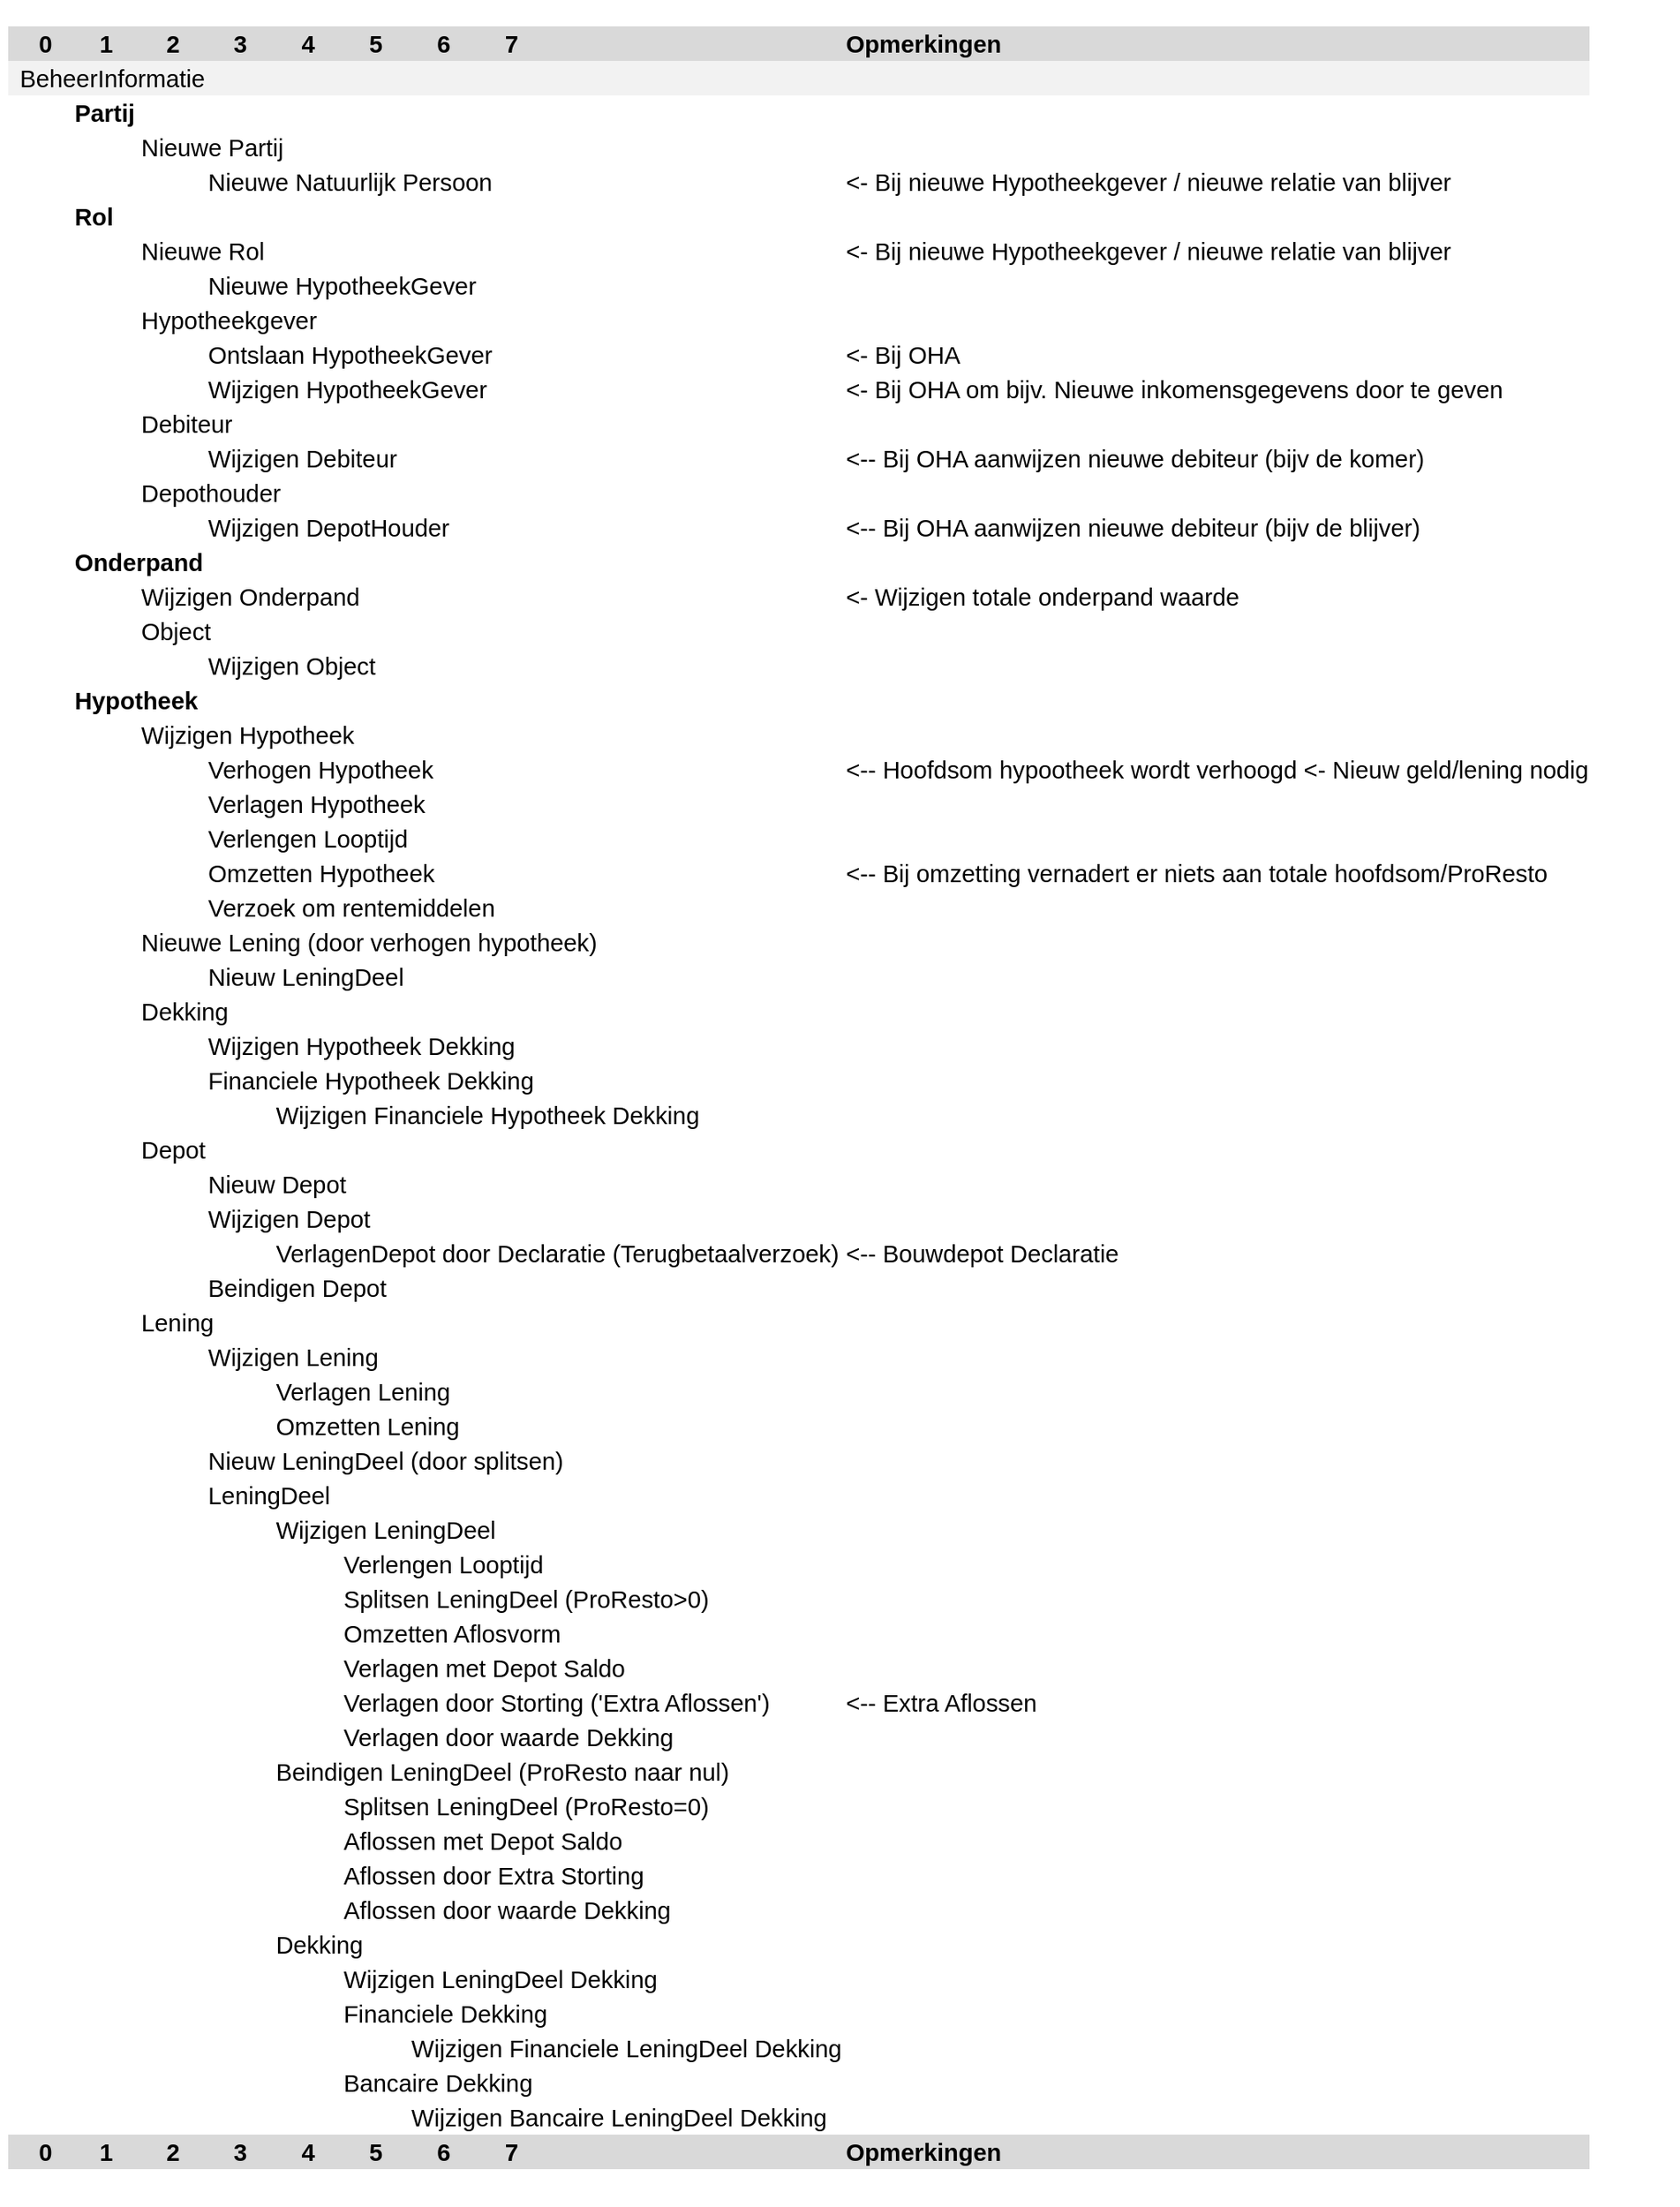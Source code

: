 <mxfile version="12.8.4" type="github" pages="3">
  <diagram id="U2Q95i_eIYNvRnpjLNzL" name="Mutaties">
    <mxGraphModel dx="1892" dy="1284" grid="1" gridSize="10" guides="1" tooltips="1" connect="1" arrows="1" fold="1" page="1" pageScale="1" pageWidth="1169" pageHeight="1654" math="0" shadow="0">
      <root>
        <mxCell id="sBV037C6b4hhOkvPHdRb-0" />
        <mxCell id="sBV037C6b4hhOkvPHdRb-1" parent="sBV037C6b4hhOkvPHdRb-0" />
        <mxCell id="sBV037C6b4hhOkvPHdRb-2" value="&lt;h1&gt;&lt;table border=&quot;0&quot; cellpadding=&quot;0&quot; cellspacing=&quot;0&quot; width=&quot;941&quot; style=&quot;border-collapse: collapse ; width: 703pt&quot;&gt;&lt;colgroup&gt;&lt;col width=&quot;39&quot; span=&quot;9&quot; style=&quot;width: 29pt&quot;&gt;&lt;col width=&quot;179&quot; style=&quot;width: 134pt&quot;&gt;&lt;col width=&quot;411&quot; style=&quot;width: 308pt&quot;&gt;&lt;/colgroup&gt;&lt;tbody&gt;&lt;tr style=&quot;height: 15pt&quot;&gt;&lt;td height=&quot;20&quot; class=&quot;xl66&quot; width=&quot;39&quot; style=&quot;padding-top: 1px ; padding-right: 1px ; padding-left: 1px ; font-size: 11pt ; font-family: &amp;#34;calibri&amp;#34; , sans-serif ; vertical-align: bottom ; border: none ; white-space: nowrap ; text-align: center ; background: rgb(217 , 217 , 217) ; height: 15pt ; width: 29pt&quot;&gt;&amp;nbsp;&lt;/td&gt;&lt;td class=&quot;xl66&quot; width=&quot;39&quot; style=&quot;padding-top: 1px ; padding-right: 1px ; padding-left: 1px ; font-size: 11pt ; font-family: &amp;#34;calibri&amp;#34; , sans-serif ; vertical-align: bottom ; border: none ; white-space: nowrap ; text-align: center ; background: rgb(217 , 217 , 217) ; width: 29pt&quot;&gt;0&lt;/td&gt;&lt;td class=&quot;xl66&quot; width=&quot;39&quot; style=&quot;padding-top: 1px ; padding-right: 1px ; padding-left: 1px ; font-size: 11pt ; font-family: &amp;#34;calibri&amp;#34; , sans-serif ; vertical-align: bottom ; border: none ; white-space: nowrap ; text-align: center ; background: rgb(217 , 217 , 217) ; width: 29pt&quot;&gt;1&lt;/td&gt;&lt;td class=&quot;xl66&quot; width=&quot;39&quot; style=&quot;padding-top: 1px ; padding-right: 1px ; padding-left: 1px ; font-size: 11pt ; font-family: &amp;#34;calibri&amp;#34; , sans-serif ; vertical-align: bottom ; border: none ; white-space: nowrap ; text-align: center ; background: rgb(217 , 217 , 217) ; width: 29pt&quot;&gt;2&lt;/td&gt;&lt;td class=&quot;xl66&quot; width=&quot;39&quot; style=&quot;padding-top: 1px ; padding-right: 1px ; padding-left: 1px ; font-size: 11pt ; font-family: &amp;#34;calibri&amp;#34; , sans-serif ; vertical-align: bottom ; border: none ; white-space: nowrap ; text-align: center ; background: rgb(217 , 217 , 217) ; width: 29pt&quot;&gt;3&lt;/td&gt;&lt;td class=&quot;xl66&quot; width=&quot;39&quot; style=&quot;padding-top: 1px ; padding-right: 1px ; padding-left: 1px ; font-size: 11pt ; font-family: &amp;#34;calibri&amp;#34; , sans-serif ; vertical-align: bottom ; border: none ; white-space: nowrap ; text-align: center ; background: rgb(217 , 217 , 217) ; width: 29pt&quot;&gt;4&lt;/td&gt;&lt;td class=&quot;xl66&quot; width=&quot;39&quot; style=&quot;padding-top: 1px ; padding-right: 1px ; padding-left: 1px ; font-size: 11pt ; font-family: &amp;#34;calibri&amp;#34; , sans-serif ; vertical-align: bottom ; border: none ; white-space: nowrap ; text-align: center ; background: rgb(217 , 217 , 217) ; width: 29pt&quot;&gt;5&lt;/td&gt;&lt;td class=&quot;xl66&quot; width=&quot;39&quot; style=&quot;padding-top: 1px ; padding-right: 1px ; padding-left: 1px ; font-size: 11pt ; font-family: &amp;#34;calibri&amp;#34; , sans-serif ; vertical-align: bottom ; border: none ; white-space: nowrap ; text-align: center ; background: rgb(217 , 217 , 217) ; width: 29pt&quot;&gt;6&lt;/td&gt;&lt;td class=&quot;xl66&quot; width=&quot;39&quot; style=&quot;padding-top: 1px ; padding-right: 1px ; padding-left: 1px ; font-size: 11pt ; font-family: &amp;#34;calibri&amp;#34; , sans-serif ; vertical-align: bottom ; border: none ; white-space: nowrap ; text-align: center ; background: rgb(217 , 217 , 217) ; width: 29pt&quot;&gt;7&lt;/td&gt;&lt;td class=&quot;xl65&quot; width=&quot;179&quot; style=&quot;padding-top: 1px ; padding-right: 1px ; padding-left: 1px ; font-size: 11pt ; font-family: &amp;#34;calibri&amp;#34; , sans-serif ; vertical-align: bottom ; border: none ; white-space: nowrap ; background: rgb(217 , 217 , 217) ; width: 134pt&quot;&gt;&amp;nbsp;&lt;/td&gt;&lt;td class=&quot;xl69&quot; width=&quot;411&quot; style=&quot;padding-top: 1px ; padding-right: 1px ; padding-left: 1px ; font-size: 11pt ; font-family: &amp;#34;calibri&amp;#34; , sans-serif ; vertical-align: bottom ; border: none ; white-space: nowrap ; background: rgb(217 , 217 , 217) ; width: 308pt&quot;&gt;Opmerkingen&lt;/td&gt;&lt;/tr&gt;&lt;tr style=&quot;height: 15pt&quot;&gt;&lt;td height=&quot;20&quot; class=&quot;xl67&quot; style=&quot;padding-top: 1px ; padding-right: 1px ; padding-left: 1px ; font-size: 11pt ; font-weight: 400 ; font-family: &amp;#34;calibri&amp;#34; , sans-serif ; vertical-align: bottom ; border: none ; white-space: nowrap ; background: rgb(242 , 242 , 242) ; height: 15pt&quot;&gt;&amp;nbsp;&lt;/td&gt;&lt;td class=&quot;xl67&quot; colspan=&quot;3&quot; style=&quot;padding-top: 1px ; padding-right: 1px ; padding-left: 1px ; font-size: 11pt ; font-weight: 400 ; font-family: &amp;#34;calibri&amp;#34; , sans-serif ; vertical-align: bottom ; border: none ; white-space: nowrap ; background: rgb(242 , 242 , 242)&quot;&gt;BeheerInformatie&lt;/td&gt;&lt;td class=&quot;xl67&quot; style=&quot;padding-top: 1px ; padding-right: 1px ; padding-left: 1px ; font-size: 11pt ; font-weight: 400 ; font-family: &amp;#34;calibri&amp;#34; , sans-serif ; vertical-align: bottom ; border: none ; white-space: nowrap ; background: rgb(242 , 242 , 242)&quot;&gt;&amp;nbsp;&lt;/td&gt;&lt;td class=&quot;xl67&quot; style=&quot;padding-top: 1px ; padding-right: 1px ; padding-left: 1px ; font-size: 11pt ; font-weight: 400 ; font-family: &amp;#34;calibri&amp;#34; , sans-serif ; vertical-align: bottom ; border: none ; white-space: nowrap ; background: rgb(242 , 242 , 242)&quot;&gt;&amp;nbsp;&lt;/td&gt;&lt;td class=&quot;xl67&quot; style=&quot;padding-top: 1px ; padding-right: 1px ; padding-left: 1px ; font-size: 11pt ; font-weight: 400 ; font-family: &amp;#34;calibri&amp;#34; , sans-serif ; vertical-align: bottom ; border: none ; white-space: nowrap ; background: rgb(242 , 242 , 242)&quot;&gt;&amp;nbsp;&lt;/td&gt;&lt;td class=&quot;xl67&quot; style=&quot;padding-top: 1px ; padding-right: 1px ; padding-left: 1px ; font-size: 11pt ; font-weight: 400 ; font-family: &amp;#34;calibri&amp;#34; , sans-serif ; vertical-align: bottom ; border: none ; white-space: nowrap ; background: rgb(242 , 242 , 242)&quot;&gt;&amp;nbsp;&lt;/td&gt;&lt;td class=&quot;xl67&quot; style=&quot;padding-top: 1px ; padding-right: 1px ; padding-left: 1px ; font-size: 11pt ; font-weight: 400 ; font-family: &amp;#34;calibri&amp;#34; , sans-serif ; vertical-align: bottom ; border: none ; white-space: nowrap ; background: rgb(242 , 242 , 242)&quot;&gt;&amp;nbsp;&lt;/td&gt;&lt;td class=&quot;xl67&quot; style=&quot;padding-top: 1px ; padding-right: 1px ; padding-left: 1px ; font-size: 11pt ; font-weight: 400 ; font-family: &amp;#34;calibri&amp;#34; , sans-serif ; vertical-align: bottom ; border: none ; white-space: nowrap ; background: rgb(242 , 242 , 242)&quot;&gt;&amp;nbsp;&lt;/td&gt;&lt;td class=&quot;xl70&quot; style=&quot;padding-top: 1px ; padding-right: 1px ; padding-left: 1px ; font-size: 11pt ; font-weight: 400 ; font-family: &amp;#34;calibri&amp;#34; , sans-serif ; vertical-align: bottom ; border: none ; white-space: nowrap ; background: rgb(242 , 242 , 242)&quot;&gt;&amp;nbsp;&lt;/td&gt;&lt;/tr&gt;&lt;tr style=&quot;height: 15pt&quot;&gt;&lt;td height=&quot;20&quot; class=&quot;xl71&quot; style=&quot;padding-top: 1px ; padding-right: 1px ; padding-left: 1px ; font-size: 11pt ; font-weight: 400 ; font-family: &amp;#34;calibri&amp;#34; , sans-serif ; vertical-align: bottom ; border: none ; white-space: nowrap ; background: white ; height: 15pt&quot;&gt;&amp;nbsp;&lt;/td&gt;&lt;td class=&quot;xl71&quot; style=&quot;padding-top: 1px ; padding-right: 1px ; padding-left: 1px ; font-size: 11pt ; font-weight: 400 ; font-family: &amp;#34;calibri&amp;#34; , sans-serif ; vertical-align: bottom ; border: none ; white-space: nowrap ; background: white&quot;&gt;&amp;nbsp;&lt;/td&gt;&lt;td class=&quot;xl73&quot; colspan=&quot;2&quot; style=&quot;padding-top: 1px ; padding-right: 1px ; padding-left: 1px ; font-size: 11pt ; font-family: &amp;#34;calibri&amp;#34; , sans-serif ; vertical-align: bottom ; border: none ; white-space: nowrap ; background: white&quot;&gt;Partij&lt;/td&gt;&lt;td class=&quot;xl71&quot; style=&quot;padding-top: 1px ; padding-right: 1px ; padding-left: 1px ; font-size: 11pt ; font-weight: 400 ; font-family: &amp;#34;calibri&amp;#34; , sans-serif ; vertical-align: bottom ; border: none ; white-space: nowrap ; background: white&quot;&gt;&amp;nbsp;&lt;/td&gt;&lt;td class=&quot;xl71&quot; style=&quot;padding-top: 1px ; padding-right: 1px ; padding-left: 1px ; font-size: 11pt ; font-weight: 400 ; font-family: &amp;#34;calibri&amp;#34; , sans-serif ; vertical-align: bottom ; border: none ; white-space: nowrap ; background: white&quot;&gt;&amp;nbsp;&lt;/td&gt;&lt;td class=&quot;xl71&quot; style=&quot;padding-top: 1px ; padding-right: 1px ; padding-left: 1px ; font-size: 11pt ; font-weight: 400 ; font-family: &amp;#34;calibri&amp;#34; , sans-serif ; vertical-align: bottom ; border: none ; white-space: nowrap ; background: white&quot;&gt;&amp;nbsp;&lt;/td&gt;&lt;td class=&quot;xl71&quot; style=&quot;padding-top: 1px ; padding-right: 1px ; padding-left: 1px ; font-size: 11pt ; font-weight: 400 ; font-family: &amp;#34;calibri&amp;#34; , sans-serif ; vertical-align: bottom ; border: none ; white-space: nowrap ; background: white&quot;&gt;&amp;nbsp;&lt;/td&gt;&lt;td class=&quot;xl71&quot; style=&quot;padding-top: 1px ; padding-right: 1px ; padding-left: 1px ; font-size: 11pt ; font-weight: 400 ; font-family: &amp;#34;calibri&amp;#34; , sans-serif ; vertical-align: bottom ; border: none ; white-space: nowrap ; background: white&quot;&gt;&amp;nbsp;&lt;/td&gt;&lt;td class=&quot;xl71&quot; style=&quot;padding-top: 1px ; padding-right: 1px ; padding-left: 1px ; font-size: 11pt ; font-weight: 400 ; font-family: &amp;#34;calibri&amp;#34; , sans-serif ; vertical-align: bottom ; border: none ; white-space: nowrap ; background: white&quot;&gt;&amp;nbsp;&lt;/td&gt;&lt;td class=&quot;xl72&quot; style=&quot;padding-top: 1px ; padding-right: 1px ; padding-left: 1px ; font-size: 11pt ; font-weight: 400 ; font-family: &amp;#34;calibri&amp;#34; , sans-serif ; vertical-align: bottom ; border: none ; white-space: nowrap ; background: white&quot;&gt;&amp;nbsp;&lt;/td&gt;&lt;/tr&gt;&lt;tr style=&quot;height: 15pt&quot;&gt;&lt;td height=&quot;20&quot; class=&quot;xl71&quot; style=&quot;padding-top: 1px ; padding-right: 1px ; padding-left: 1px ; font-size: 11pt ; font-weight: 400 ; font-family: &amp;#34;calibri&amp;#34; , sans-serif ; vertical-align: bottom ; border: none ; white-space: nowrap ; background: white ; height: 15pt&quot;&gt;&amp;nbsp;&lt;/td&gt;&lt;td class=&quot;xl71&quot; style=&quot;padding-top: 1px ; padding-right: 1px ; padding-left: 1px ; font-size: 11pt ; font-weight: 400 ; font-family: &amp;#34;calibri&amp;#34; , sans-serif ; vertical-align: bottom ; border: none ; white-space: nowrap ; background: white&quot;&gt;&amp;nbsp;&lt;/td&gt;&lt;td class=&quot;xl71&quot; style=&quot;padding-top: 1px ; padding-right: 1px ; padding-left: 1px ; font-size: 11pt ; font-weight: 400 ; font-family: &amp;#34;calibri&amp;#34; , sans-serif ; vertical-align: bottom ; border: none ; white-space: nowrap ; background: white&quot;&gt;&amp;nbsp;&lt;/td&gt;&lt;td class=&quot;xl71&quot; colspan=&quot;3&quot; style=&quot;padding-top: 1px ; padding-right: 1px ; padding-left: 1px ; font-size: 11pt ; font-weight: 400 ; font-family: &amp;#34;calibri&amp;#34; , sans-serif ; vertical-align: bottom ; border: none ; white-space: nowrap ; background: white&quot;&gt;Nieuwe Partij&lt;/td&gt;&lt;td class=&quot;xl71&quot; style=&quot;padding-top: 1px ; padding-right: 1px ; padding-left: 1px ; font-size: 11pt ; font-weight: 400 ; font-family: &amp;#34;calibri&amp;#34; , sans-serif ; vertical-align: bottom ; border: none ; white-space: nowrap ; background: white&quot;&gt;&amp;nbsp;&lt;/td&gt;&lt;td class=&quot;xl71&quot; style=&quot;padding-top: 1px ; padding-right: 1px ; padding-left: 1px ; font-size: 11pt ; font-weight: 400 ; font-family: &amp;#34;calibri&amp;#34; , sans-serif ; vertical-align: bottom ; border: none ; white-space: nowrap ; background: white&quot;&gt;&amp;nbsp;&lt;/td&gt;&lt;td class=&quot;xl71&quot; style=&quot;padding-top: 1px ; padding-right: 1px ; padding-left: 1px ; font-size: 11pt ; font-weight: 400 ; font-family: &amp;#34;calibri&amp;#34; , sans-serif ; vertical-align: bottom ; border: none ; white-space: nowrap ; background: white&quot;&gt;&amp;nbsp;&lt;/td&gt;&lt;td class=&quot;xl71&quot; style=&quot;padding-top: 1px ; padding-right: 1px ; padding-left: 1px ; font-size: 11pt ; font-weight: 400 ; font-family: &amp;#34;calibri&amp;#34; , sans-serif ; vertical-align: bottom ; border: none ; white-space: nowrap ; background: white&quot;&gt;&amp;nbsp;&lt;/td&gt;&lt;td class=&quot;xl72&quot; style=&quot;padding-top: 1px ; padding-right: 1px ; padding-left: 1px ; font-size: 11pt ; font-weight: 400 ; font-family: &amp;#34;calibri&amp;#34; , sans-serif ; vertical-align: bottom ; border: none ; white-space: nowrap ; background: white&quot;&gt;&amp;nbsp;&lt;/td&gt;&lt;/tr&gt;&lt;tr style=&quot;height: 15pt&quot;&gt;&lt;td height=&quot;20&quot; class=&quot;xl71&quot; style=&quot;padding-top: 1px ; padding-right: 1px ; padding-left: 1px ; font-size: 11pt ; font-weight: 400 ; font-family: &amp;#34;calibri&amp;#34; , sans-serif ; vertical-align: bottom ; border: none ; white-space: nowrap ; background: white ; height: 15pt&quot;&gt;&amp;nbsp;&lt;/td&gt;&lt;td class=&quot;xl71&quot; style=&quot;padding-top: 1px ; padding-right: 1px ; padding-left: 1px ; font-size: 11pt ; font-weight: 400 ; font-family: &amp;#34;calibri&amp;#34; , sans-serif ; vertical-align: bottom ; border: none ; white-space: nowrap ; background: white&quot;&gt;&amp;nbsp;&lt;/td&gt;&lt;td class=&quot;xl71&quot; style=&quot;padding-top: 1px ; padding-right: 1px ; padding-left: 1px ; font-size: 11pt ; font-weight: 400 ; font-family: &amp;#34;calibri&amp;#34; , sans-serif ; vertical-align: bottom ; border: none ; white-space: nowrap ; background: white&quot;&gt;&amp;nbsp;&lt;/td&gt;&lt;td class=&quot;xl71&quot; style=&quot;padding-top: 1px ; padding-right: 1px ; padding-left: 1px ; font-size: 11pt ; font-weight: 400 ; font-family: &amp;#34;calibri&amp;#34; , sans-serif ; vertical-align: bottom ; border: none ; white-space: nowrap ; background: white&quot;&gt;&amp;nbsp;&lt;/td&gt;&lt;td class=&quot;xl71&quot; colspan=&quot;5&quot; style=&quot;padding-top: 1px ; padding-right: 1px ; padding-left: 1px ; font-size: 11pt ; font-weight: 400 ; font-family: &amp;#34;calibri&amp;#34; , sans-serif ; vertical-align: bottom ; border: none ; white-space: nowrap ; background: white&quot;&gt;Nieuwe Natuurlijk Persoon&lt;/td&gt;&lt;td class=&quot;xl71&quot; style=&quot;padding-top: 1px ; padding-right: 1px ; padding-left: 1px ; font-size: 11pt ; font-weight: 400 ; font-family: &amp;#34;calibri&amp;#34; , sans-serif ; vertical-align: bottom ; border: none ; white-space: nowrap ; background: white&quot;&gt;&amp;nbsp;&lt;/td&gt;&lt;td class=&quot;xl72&quot; style=&quot;padding-top: 1px ; padding-right: 1px ; padding-left: 1px ; font-size: 11pt ; font-weight: 400 ; font-family: &amp;#34;calibri&amp;#34; , sans-serif ; vertical-align: bottom ; border: none ; white-space: nowrap ; background: white&quot;&gt;&amp;lt;- Bij nieuwe Hypotheekgever / nieuwe relatie van blijver&lt;/td&gt;&lt;/tr&gt;&lt;tr style=&quot;height: 15pt&quot;&gt;&lt;td height=&quot;20&quot; class=&quot;xl71&quot; style=&quot;padding-top: 1px ; padding-right: 1px ; padding-left: 1px ; font-size: 11pt ; font-weight: 400 ; font-family: &amp;#34;calibri&amp;#34; , sans-serif ; vertical-align: bottom ; border: none ; white-space: nowrap ; background: white ; height: 15pt&quot;&gt;&amp;nbsp;&lt;/td&gt;&lt;td class=&quot;xl71&quot; style=&quot;padding-top: 1px ; padding-right: 1px ; padding-left: 1px ; font-size: 11pt ; font-weight: 400 ; font-family: &amp;#34;calibri&amp;#34; , sans-serif ; vertical-align: bottom ; border: none ; white-space: nowrap ; background: white&quot;&gt;&amp;nbsp;&lt;/td&gt;&lt;td class=&quot;xl73&quot; style=&quot;padding-top: 1px ; padding-right: 1px ; padding-left: 1px ; font-size: 11pt ; font-family: &amp;#34;calibri&amp;#34; , sans-serif ; vertical-align: bottom ; border: none ; white-space: nowrap ; background: white&quot;&gt;Rol&lt;/td&gt;&lt;td class=&quot;xl71&quot; style=&quot;padding-top: 1px ; padding-right: 1px ; padding-left: 1px ; font-size: 11pt ; font-weight: 400 ; font-family: &amp;#34;calibri&amp;#34; , sans-serif ; vertical-align: bottom ; border: none ; white-space: nowrap ; background: white&quot;&gt;&amp;nbsp;&lt;/td&gt;&lt;td class=&quot;xl71&quot; style=&quot;padding-top: 1px ; padding-right: 1px ; padding-left: 1px ; font-size: 11pt ; font-weight: 400 ; font-family: &amp;#34;calibri&amp;#34; , sans-serif ; vertical-align: bottom ; border: none ; white-space: nowrap ; background: white&quot;&gt;&amp;nbsp;&lt;/td&gt;&lt;td class=&quot;xl71&quot; style=&quot;padding-top: 1px ; padding-right: 1px ; padding-left: 1px ; font-size: 11pt ; font-weight: 400 ; font-family: &amp;#34;calibri&amp;#34; , sans-serif ; vertical-align: bottom ; border: none ; white-space: nowrap ; background: white&quot;&gt;&amp;nbsp;&lt;/td&gt;&lt;td class=&quot;xl71&quot; style=&quot;padding-top: 1px ; padding-right: 1px ; padding-left: 1px ; font-size: 11pt ; font-weight: 400 ; font-family: &amp;#34;calibri&amp;#34; , sans-serif ; vertical-align: bottom ; border: none ; white-space: nowrap ; background: white&quot;&gt;&amp;nbsp;&lt;/td&gt;&lt;td class=&quot;xl71&quot; style=&quot;padding-top: 1px ; padding-right: 1px ; padding-left: 1px ; font-size: 11pt ; font-weight: 400 ; font-family: &amp;#34;calibri&amp;#34; , sans-serif ; vertical-align: bottom ; border: none ; white-space: nowrap ; background: white&quot;&gt;&amp;nbsp;&lt;/td&gt;&lt;td class=&quot;xl71&quot; style=&quot;padding-top: 1px ; padding-right: 1px ; padding-left: 1px ; font-size: 11pt ; font-weight: 400 ; font-family: &amp;#34;calibri&amp;#34; , sans-serif ; vertical-align: bottom ; border: none ; white-space: nowrap ; background: white&quot;&gt;&amp;nbsp;&lt;/td&gt;&lt;td class=&quot;xl71&quot; style=&quot;padding-top: 1px ; padding-right: 1px ; padding-left: 1px ; font-size: 11pt ; font-weight: 400 ; font-family: &amp;#34;calibri&amp;#34; , sans-serif ; vertical-align: bottom ; border: none ; white-space: nowrap ; background: white&quot;&gt;&amp;nbsp;&lt;/td&gt;&lt;td class=&quot;xl72&quot; style=&quot;padding-top: 1px ; padding-right: 1px ; padding-left: 1px ; font-size: 11pt ; font-weight: 400 ; font-family: &amp;#34;calibri&amp;#34; , sans-serif ; vertical-align: bottom ; border: none ; white-space: nowrap ; background: white&quot;&gt;&amp;nbsp;&lt;/td&gt;&lt;/tr&gt;&lt;tr style=&quot;height: 15pt&quot;&gt;&lt;td height=&quot;20&quot; class=&quot;xl71&quot; style=&quot;padding-top: 1px ; padding-right: 1px ; padding-left: 1px ; font-size: 11pt ; font-weight: 400 ; font-family: &amp;#34;calibri&amp;#34; , sans-serif ; vertical-align: bottom ; border: none ; white-space: nowrap ; background: white ; height: 15pt&quot;&gt;&amp;nbsp;&lt;/td&gt;&lt;td class=&quot;xl71&quot; style=&quot;padding-top: 1px ; padding-right: 1px ; padding-left: 1px ; font-size: 11pt ; font-weight: 400 ; font-family: &amp;#34;calibri&amp;#34; , sans-serif ; vertical-align: bottom ; border: none ; white-space: nowrap ; background: white&quot;&gt;&amp;nbsp;&lt;/td&gt;&lt;td class=&quot;xl73&quot; style=&quot;padding-top: 1px ; padding-right: 1px ; padding-left: 1px ; font-size: 11pt ; font-family: &amp;#34;calibri&amp;#34; , sans-serif ; vertical-align: bottom ; border: none ; white-space: nowrap ; background: white&quot;&gt;&amp;nbsp;&lt;/td&gt;&lt;td class=&quot;xl71&quot; colspan=&quot;2&quot; style=&quot;padding-top: 1px ; padding-right: 1px ; padding-left: 1px ; font-size: 11pt ; font-weight: 400 ; font-family: &amp;#34;calibri&amp;#34; , sans-serif ; vertical-align: bottom ; border: none ; white-space: nowrap ; background: white&quot;&gt;Nieuwe Rol&lt;/td&gt;&lt;td class=&quot;xl71&quot; style=&quot;padding-top: 1px ; padding-right: 1px ; padding-left: 1px ; font-size: 11pt ; font-weight: 400 ; font-family: &amp;#34;calibri&amp;#34; , sans-serif ; vertical-align: bottom ; border: none ; white-space: nowrap ; background: white&quot;&gt;&amp;nbsp;&lt;/td&gt;&lt;td class=&quot;xl71&quot; style=&quot;padding-top: 1px ; padding-right: 1px ; padding-left: 1px ; font-size: 11pt ; font-weight: 400 ; font-family: &amp;#34;calibri&amp;#34; , sans-serif ; vertical-align: bottom ; border: none ; white-space: nowrap ; background: white&quot;&gt;&amp;nbsp;&lt;/td&gt;&lt;td class=&quot;xl71&quot; style=&quot;padding-top: 1px ; padding-right: 1px ; padding-left: 1px ; font-size: 11pt ; font-weight: 400 ; font-family: &amp;#34;calibri&amp;#34; , sans-serif ; vertical-align: bottom ; border: none ; white-space: nowrap ; background: white&quot;&gt;&amp;nbsp;&lt;/td&gt;&lt;td class=&quot;xl71&quot; style=&quot;padding-top: 1px ; padding-right: 1px ; padding-left: 1px ; font-size: 11pt ; font-weight: 400 ; font-family: &amp;#34;calibri&amp;#34; , sans-serif ; vertical-align: bottom ; border: none ; white-space: nowrap ; background: white&quot;&gt;&amp;nbsp;&lt;/td&gt;&lt;td class=&quot;xl71&quot; style=&quot;padding-top: 1px ; padding-right: 1px ; padding-left: 1px ; font-size: 11pt ; font-weight: 400 ; font-family: &amp;#34;calibri&amp;#34; , sans-serif ; vertical-align: bottom ; border: none ; white-space: nowrap ; background: white&quot;&gt;&amp;nbsp;&lt;/td&gt;&lt;td class=&quot;xl72&quot; style=&quot;padding-top: 1px ; padding-right: 1px ; padding-left: 1px ; font-size: 11pt ; font-weight: 400 ; font-family: &amp;#34;calibri&amp;#34; , sans-serif ; vertical-align: bottom ; border: none ; white-space: nowrap ; background: white&quot;&gt;&amp;lt;- Bij nieuwe Hypotheekgever / nieuwe relatie van blijver&lt;/td&gt;&lt;/tr&gt;&lt;tr style=&quot;height: 15pt&quot;&gt;&lt;td height=&quot;20&quot; class=&quot;xl71&quot; style=&quot;padding-top: 1px ; padding-right: 1px ; padding-left: 1px ; font-size: 11pt ; font-weight: 400 ; font-family: &amp;#34;calibri&amp;#34; , sans-serif ; vertical-align: bottom ; border: none ; white-space: nowrap ; background: white ; height: 15pt&quot;&gt;&amp;nbsp;&lt;/td&gt;&lt;td class=&quot;xl71&quot; style=&quot;padding-top: 1px ; padding-right: 1px ; padding-left: 1px ; font-size: 11pt ; font-weight: 400 ; font-family: &amp;#34;calibri&amp;#34; , sans-serif ; vertical-align: bottom ; border: none ; white-space: nowrap ; background: white&quot;&gt;&amp;nbsp;&lt;/td&gt;&lt;td class=&quot;xl71&quot; style=&quot;padding-top: 1px ; padding-right: 1px ; padding-left: 1px ; font-size: 11pt ; font-weight: 400 ; font-family: &amp;#34;calibri&amp;#34; , sans-serif ; vertical-align: bottom ; border: none ; white-space: nowrap ; background: white&quot;&gt;&amp;nbsp;&lt;/td&gt;&lt;td class=&quot;xl64&quot; style=&quot;padding-top: 1px ; padding-right: 1px ; padding-left: 1px ; font-size: 11pt ; font-weight: 400 ; font-family: &amp;#34;calibri&amp;#34; , sans-serif ; vertical-align: bottom ; border: none ; white-space: nowrap&quot;&gt;&lt;/td&gt;&lt;td class=&quot;xl71&quot; colspan=&quot;4&quot; style=&quot;padding-top: 1px ; padding-right: 1px ; padding-left: 1px ; font-size: 11pt ; font-weight: 400 ; font-family: &amp;#34;calibri&amp;#34; , sans-serif ; vertical-align: bottom ; border: none ; white-space: nowrap ; background: white&quot;&gt;Nieuwe HypotheekGever&lt;/td&gt;&lt;td class=&quot;xl71&quot; style=&quot;padding-top: 1px ; padding-right: 1px ; padding-left: 1px ; font-size: 11pt ; font-weight: 400 ; font-family: &amp;#34;calibri&amp;#34; , sans-serif ; vertical-align: bottom ; border: none ; white-space: nowrap ; background: white&quot;&gt;&amp;nbsp;&lt;/td&gt;&lt;td class=&quot;xl71&quot; style=&quot;padding-top: 1px ; padding-right: 1px ; padding-left: 1px ; font-size: 11pt ; font-weight: 400 ; font-family: &amp;#34;calibri&amp;#34; , sans-serif ; vertical-align: bottom ; border: none ; white-space: nowrap ; background: white&quot;&gt;&amp;nbsp;&lt;/td&gt;&lt;td class=&quot;xl72&quot; style=&quot;padding-top: 1px ; padding-right: 1px ; padding-left: 1px ; font-size: 11pt ; font-weight: 400 ; font-family: &amp;#34;calibri&amp;#34; , sans-serif ; vertical-align: bottom ; border: none ; white-space: nowrap ; background: white&quot;&gt;&amp;nbsp;&lt;/td&gt;&lt;/tr&gt;&lt;tr style=&quot;height: 15pt&quot;&gt;&lt;td height=&quot;20&quot; class=&quot;xl71&quot; style=&quot;padding-top: 1px ; padding-right: 1px ; padding-left: 1px ; font-size: 11pt ; font-weight: 400 ; font-family: &amp;#34;calibri&amp;#34; , sans-serif ; vertical-align: bottom ; border: none ; white-space: nowrap ; background: white ; height: 15pt&quot;&gt;&amp;nbsp;&lt;/td&gt;&lt;td class=&quot;xl71&quot; style=&quot;padding-top: 1px ; padding-right: 1px ; padding-left: 1px ; font-size: 11pt ; font-weight: 400 ; font-family: &amp;#34;calibri&amp;#34; , sans-serif ; vertical-align: bottom ; border: none ; white-space: nowrap ; background: white&quot;&gt;&amp;nbsp;&lt;/td&gt;&lt;td class=&quot;xl71&quot; style=&quot;padding-top: 1px ; padding-right: 1px ; padding-left: 1px ; font-size: 11pt ; font-weight: 400 ; font-family: &amp;#34;calibri&amp;#34; , sans-serif ; vertical-align: bottom ; border: none ; white-space: nowrap ; background: white&quot;&gt;&amp;nbsp;&lt;/td&gt;&lt;td class=&quot;xl71&quot; colspan=&quot;3&quot; style=&quot;padding-top: 1px ; padding-right: 1px ; padding-left: 1px ; font-size: 11pt ; font-weight: 400 ; font-family: &amp;#34;calibri&amp;#34; , sans-serif ; vertical-align: bottom ; border: none ; white-space: nowrap ; background: white&quot;&gt;Hypotheekgever&lt;/td&gt;&lt;td class=&quot;xl71&quot; style=&quot;padding-top: 1px ; padding-right: 1px ; padding-left: 1px ; font-size: 11pt ; font-weight: 400 ; font-family: &amp;#34;calibri&amp;#34; , sans-serif ; vertical-align: bottom ; border: none ; white-space: nowrap ; background: white&quot;&gt;&amp;nbsp;&lt;/td&gt;&lt;td class=&quot;xl71&quot; style=&quot;padding-top: 1px ; padding-right: 1px ; padding-left: 1px ; font-size: 11pt ; font-weight: 400 ; font-family: &amp;#34;calibri&amp;#34; , sans-serif ; vertical-align: bottom ; border: none ; white-space: nowrap ; background: white&quot;&gt;&amp;nbsp;&lt;/td&gt;&lt;td class=&quot;xl71&quot; style=&quot;padding-top: 1px ; padding-right: 1px ; padding-left: 1px ; font-size: 11pt ; font-weight: 400 ; font-family: &amp;#34;calibri&amp;#34; , sans-serif ; vertical-align: bottom ; border: none ; white-space: nowrap ; background: white&quot;&gt;&amp;nbsp;&lt;/td&gt;&lt;td class=&quot;xl71&quot; style=&quot;padding-top: 1px ; padding-right: 1px ; padding-left: 1px ; font-size: 11pt ; font-weight: 400 ; font-family: &amp;#34;calibri&amp;#34; , sans-serif ; vertical-align: bottom ; border: none ; white-space: nowrap ; background: white&quot;&gt;&amp;nbsp;&lt;/td&gt;&lt;td class=&quot;xl72&quot; style=&quot;padding-top: 1px ; padding-right: 1px ; padding-left: 1px ; font-size: 11pt ; font-weight: 400 ; font-family: &amp;#34;calibri&amp;#34; , sans-serif ; vertical-align: bottom ; border: none ; white-space: nowrap ; background: white&quot;&gt;&amp;nbsp;&lt;/td&gt;&lt;/tr&gt;&lt;tr style=&quot;height: 15pt&quot;&gt;&lt;td height=&quot;20&quot; class=&quot;xl71&quot; style=&quot;padding-top: 1px ; padding-right: 1px ; padding-left: 1px ; font-size: 11pt ; font-weight: 400 ; font-family: &amp;#34;calibri&amp;#34; , sans-serif ; vertical-align: bottom ; border: none ; white-space: nowrap ; background: white ; height: 15pt&quot;&gt;&amp;nbsp;&lt;/td&gt;&lt;td class=&quot;xl71&quot; style=&quot;padding-top: 1px ; padding-right: 1px ; padding-left: 1px ; font-size: 11pt ; font-weight: 400 ; font-family: &amp;#34;calibri&amp;#34; , sans-serif ; vertical-align: bottom ; border: none ; white-space: nowrap ; background: white&quot;&gt;&amp;nbsp;&lt;/td&gt;&lt;td class=&quot;xl71&quot; style=&quot;padding-top: 1px ; padding-right: 1px ; padding-left: 1px ; font-size: 11pt ; font-weight: 400 ; font-family: &amp;#34;calibri&amp;#34; , sans-serif ; vertical-align: bottom ; border: none ; white-space: nowrap ; background: white&quot;&gt;&amp;nbsp;&lt;/td&gt;&lt;td class=&quot;xl71&quot; style=&quot;padding-top: 1px ; padding-right: 1px ; padding-left: 1px ; font-size: 11pt ; font-weight: 400 ; font-family: &amp;#34;calibri&amp;#34; , sans-serif ; vertical-align: bottom ; border: none ; white-space: nowrap ; background: white&quot;&gt;&amp;nbsp;&lt;/td&gt;&lt;td class=&quot;xl71&quot; colspan=&quot;5&quot; style=&quot;padding-top: 1px ; padding-right: 1px ; padding-left: 1px ; font-size: 11pt ; font-weight: 400 ; font-family: &amp;#34;calibri&amp;#34; , sans-serif ; vertical-align: bottom ; border: none ; white-space: nowrap ; background: white&quot;&gt;Ontslaan HypotheekGever&lt;/td&gt;&lt;td class=&quot;xl71&quot; style=&quot;padding-top: 1px ; padding-right: 1px ; padding-left: 1px ; font-size: 11pt ; font-weight: 400 ; font-family: &amp;#34;calibri&amp;#34; , sans-serif ; vertical-align: bottom ; border: none ; white-space: nowrap ; background: white&quot;&gt;&amp;nbsp;&lt;/td&gt;&lt;td class=&quot;xl72&quot; style=&quot;padding-top: 1px ; padding-right: 1px ; padding-left: 1px ; font-size: 11pt ; font-weight: 400 ; font-family: &amp;#34;calibri&amp;#34; , sans-serif ; vertical-align: bottom ; border: none ; white-space: nowrap ; background: white&quot;&gt;&amp;lt;- Bij OHA&lt;/td&gt;&lt;/tr&gt;&lt;tr style=&quot;height: 15pt&quot;&gt;&lt;td height=&quot;20&quot; class=&quot;xl71&quot; style=&quot;padding-top: 1px ; padding-right: 1px ; padding-left: 1px ; font-size: 11pt ; font-weight: 400 ; font-family: &amp;#34;calibri&amp;#34; , sans-serif ; vertical-align: bottom ; border: none ; white-space: nowrap ; background: white ; height: 15pt&quot;&gt;&amp;nbsp;&lt;/td&gt;&lt;td class=&quot;xl71&quot; style=&quot;padding-top: 1px ; padding-right: 1px ; padding-left: 1px ; font-size: 11pt ; font-weight: 400 ; font-family: &amp;#34;calibri&amp;#34; , sans-serif ; vertical-align: bottom ; border: none ; white-space: nowrap ; background: white&quot;&gt;&amp;nbsp;&lt;/td&gt;&lt;td class=&quot;xl71&quot; style=&quot;padding-top: 1px ; padding-right: 1px ; padding-left: 1px ; font-size: 11pt ; font-weight: 400 ; font-family: &amp;#34;calibri&amp;#34; , sans-serif ; vertical-align: bottom ; border: none ; white-space: nowrap ; background: white&quot;&gt;&amp;nbsp;&lt;/td&gt;&lt;td class=&quot;xl71&quot; style=&quot;padding-top: 1px ; padding-right: 1px ; padding-left: 1px ; font-size: 11pt ; font-weight: 400 ; font-family: &amp;#34;calibri&amp;#34; , sans-serif ; vertical-align: bottom ; border: none ; white-space: nowrap ; background: white&quot;&gt;&amp;nbsp;&lt;/td&gt;&lt;td class=&quot;xl71&quot; colspan=&quot;5&quot; style=&quot;padding-top: 1px ; padding-right: 1px ; padding-left: 1px ; font-size: 11pt ; font-weight: 400 ; font-family: &amp;#34;calibri&amp;#34; , sans-serif ; vertical-align: bottom ; border: none ; white-space: nowrap ; background: white&quot;&gt;Wijzigen HypotheekGever&lt;/td&gt;&lt;td class=&quot;xl71&quot; style=&quot;padding-top: 1px ; padding-right: 1px ; padding-left: 1px ; font-size: 11pt ; font-weight: 400 ; font-family: &amp;#34;calibri&amp;#34; , sans-serif ; vertical-align: bottom ; border: none ; white-space: nowrap ; background: white&quot;&gt;&amp;nbsp;&lt;/td&gt;&lt;td class=&quot;xl72&quot; style=&quot;padding-top: 1px ; padding-right: 1px ; padding-left: 1px ; font-size: 11pt ; font-weight: 400 ; font-family: &amp;#34;calibri&amp;#34; , sans-serif ; vertical-align: bottom ; border: none ; white-space: nowrap ; background: white&quot;&gt;&amp;lt;- Bij OHA om bijv. Nieuwe inkomensgegevens door te geven&lt;/td&gt;&lt;/tr&gt;&lt;tr style=&quot;height: 15pt&quot;&gt;&lt;td height=&quot;20&quot; class=&quot;xl71&quot; style=&quot;padding-top: 1px ; padding-right: 1px ; padding-left: 1px ; font-size: 11pt ; font-weight: 400 ; font-family: &amp;#34;calibri&amp;#34; , sans-serif ; vertical-align: bottom ; border: none ; white-space: nowrap ; background: white ; height: 15pt&quot;&gt;&amp;nbsp;&lt;/td&gt;&lt;td class=&quot;xl71&quot; style=&quot;padding-top: 1px ; padding-right: 1px ; padding-left: 1px ; font-size: 11pt ; font-weight: 400 ; font-family: &amp;#34;calibri&amp;#34; , sans-serif ; vertical-align: bottom ; border: none ; white-space: nowrap ; background: white&quot;&gt;&amp;nbsp;&lt;/td&gt;&lt;td class=&quot;xl71&quot; style=&quot;padding-top: 1px ; padding-right: 1px ; padding-left: 1px ; font-size: 11pt ; font-weight: 400 ; font-family: &amp;#34;calibri&amp;#34; , sans-serif ; vertical-align: bottom ; border: none ; white-space: nowrap ; background: white&quot;&gt;&amp;nbsp;&lt;/td&gt;&lt;td class=&quot;xl71&quot; colspan=&quot;2&quot; style=&quot;padding-top: 1px ; padding-right: 1px ; padding-left: 1px ; font-size: 11pt ; font-weight: 400 ; font-family: &amp;#34;calibri&amp;#34; , sans-serif ; vertical-align: bottom ; border: none ; white-space: nowrap ; background: white&quot;&gt;Debiteur&lt;/td&gt;&lt;td class=&quot;xl71&quot; style=&quot;padding-top: 1px ; padding-right: 1px ; padding-left: 1px ; font-size: 11pt ; font-weight: 400 ; font-family: &amp;#34;calibri&amp;#34; , sans-serif ; vertical-align: bottom ; border: none ; white-space: nowrap ; background: white&quot;&gt;&amp;nbsp;&lt;/td&gt;&lt;td class=&quot;xl71&quot; style=&quot;padding-top: 1px ; padding-right: 1px ; padding-left: 1px ; font-size: 11pt ; font-weight: 400 ; font-family: &amp;#34;calibri&amp;#34; , sans-serif ; vertical-align: bottom ; border: none ; white-space: nowrap ; background: white&quot;&gt;&amp;nbsp;&lt;/td&gt;&lt;td class=&quot;xl71&quot; style=&quot;padding-top: 1px ; padding-right: 1px ; padding-left: 1px ; font-size: 11pt ; font-weight: 400 ; font-family: &amp;#34;calibri&amp;#34; , sans-serif ; vertical-align: bottom ; border: none ; white-space: nowrap ; background: white&quot;&gt;&amp;nbsp;&lt;/td&gt;&lt;td class=&quot;xl71&quot; style=&quot;padding-top: 1px ; padding-right: 1px ; padding-left: 1px ; font-size: 11pt ; font-weight: 400 ; font-family: &amp;#34;calibri&amp;#34; , sans-serif ; vertical-align: bottom ; border: none ; white-space: nowrap ; background: white&quot;&gt;&amp;nbsp;&lt;/td&gt;&lt;td class=&quot;xl71&quot; style=&quot;padding-top: 1px ; padding-right: 1px ; padding-left: 1px ; font-size: 11pt ; font-weight: 400 ; font-family: &amp;#34;calibri&amp;#34; , sans-serif ; vertical-align: bottom ; border: none ; white-space: nowrap ; background: white&quot;&gt;&amp;nbsp;&lt;/td&gt;&lt;td class=&quot;xl72&quot; style=&quot;padding-top: 1px ; padding-right: 1px ; padding-left: 1px ; font-size: 11pt ; font-weight: 400 ; font-family: &amp;#34;calibri&amp;#34; , sans-serif ; vertical-align: bottom ; border: none ; white-space: nowrap ; background: white&quot;&gt;&amp;nbsp;&lt;/td&gt;&lt;/tr&gt;&lt;tr style=&quot;height: 15pt&quot;&gt;&lt;td height=&quot;20&quot; class=&quot;xl71&quot; style=&quot;padding-top: 1px ; padding-right: 1px ; padding-left: 1px ; font-size: 11pt ; font-weight: 400 ; font-family: &amp;#34;calibri&amp;#34; , sans-serif ; vertical-align: bottom ; border: none ; white-space: nowrap ; background: white ; height: 15pt&quot;&gt;&amp;nbsp;&lt;/td&gt;&lt;td class=&quot;xl71&quot; style=&quot;padding-top: 1px ; padding-right: 1px ; padding-left: 1px ; font-size: 11pt ; font-weight: 400 ; font-family: &amp;#34;calibri&amp;#34; , sans-serif ; vertical-align: bottom ; border: none ; white-space: nowrap ; background: white&quot;&gt;&amp;nbsp;&lt;/td&gt;&lt;td class=&quot;xl71&quot; style=&quot;padding-top: 1px ; padding-right: 1px ; padding-left: 1px ; font-size: 11pt ; font-weight: 400 ; font-family: &amp;#34;calibri&amp;#34; , sans-serif ; vertical-align: bottom ; border: none ; white-space: nowrap ; background: white&quot;&gt;&amp;nbsp;&lt;/td&gt;&lt;td class=&quot;xl71&quot; style=&quot;padding-top: 1px ; padding-right: 1px ; padding-left: 1px ; font-size: 11pt ; font-weight: 400 ; font-family: &amp;#34;calibri&amp;#34; , sans-serif ; vertical-align: bottom ; border: none ; white-space: nowrap ; background: white&quot;&gt;&amp;nbsp;&lt;/td&gt;&lt;td class=&quot;xl71&quot; colspan=&quot;3&quot; style=&quot;padding-top: 1px ; padding-right: 1px ; padding-left: 1px ; font-size: 11pt ; font-weight: 400 ; font-family: &amp;#34;calibri&amp;#34; , sans-serif ; vertical-align: bottom ; border: none ; white-space: nowrap ; background: white&quot;&gt;Wijzigen Debiteur&lt;/td&gt;&lt;td class=&quot;xl71&quot; style=&quot;padding-top: 1px ; padding-right: 1px ; padding-left: 1px ; font-size: 11pt ; font-weight: 400 ; font-family: &amp;#34;calibri&amp;#34; , sans-serif ; vertical-align: bottom ; border: none ; white-space: nowrap ; background: white&quot;&gt;&amp;nbsp;&lt;/td&gt;&lt;td class=&quot;xl71&quot; style=&quot;padding-top: 1px ; padding-right: 1px ; padding-left: 1px ; font-size: 11pt ; font-weight: 400 ; font-family: &amp;#34;calibri&amp;#34; , sans-serif ; vertical-align: bottom ; border: none ; white-space: nowrap ; background: white&quot;&gt;&amp;nbsp;&lt;/td&gt;&lt;td class=&quot;xl71&quot; style=&quot;padding-top: 1px ; padding-right: 1px ; padding-left: 1px ; font-size: 11pt ; font-weight: 400 ; font-family: &amp;#34;calibri&amp;#34; , sans-serif ; vertical-align: bottom ; border: none ; white-space: nowrap ; background: white&quot;&gt;&amp;nbsp;&lt;/td&gt;&lt;td class=&quot;xl72&quot; style=&quot;padding-top: 1px ; padding-right: 1px ; padding-left: 1px ; font-size: 11pt ; font-weight: 400 ; font-family: &amp;#34;calibri&amp;#34; , sans-serif ; vertical-align: bottom ; border: none ; white-space: nowrap ; background: white&quot;&gt;&amp;lt;-- Bij OHA aanwijzen nieuwe debiteur (bijv de komer)&lt;/td&gt;&lt;/tr&gt;&lt;tr style=&quot;height: 15pt&quot;&gt;&lt;td height=&quot;20&quot; class=&quot;xl71&quot; style=&quot;padding-top: 1px ; padding-right: 1px ; padding-left: 1px ; font-size: 11pt ; font-weight: 400 ; font-family: &amp;#34;calibri&amp;#34; , sans-serif ; vertical-align: bottom ; border: none ; white-space: nowrap ; background: white ; height: 15pt&quot;&gt;&amp;nbsp;&lt;/td&gt;&lt;td class=&quot;xl71&quot; style=&quot;padding-top: 1px ; padding-right: 1px ; padding-left: 1px ; font-size: 11pt ; font-weight: 400 ; font-family: &amp;#34;calibri&amp;#34; , sans-serif ; vertical-align: bottom ; border: none ; white-space: nowrap ; background: white&quot;&gt;&amp;nbsp;&lt;/td&gt;&lt;td class=&quot;xl71&quot; style=&quot;padding-top: 1px ; padding-right: 1px ; padding-left: 1px ; font-size: 11pt ; font-weight: 400 ; font-family: &amp;#34;calibri&amp;#34; , sans-serif ; vertical-align: bottom ; border: none ; white-space: nowrap ; background: white&quot;&gt;&amp;nbsp;&lt;/td&gt;&lt;td class=&quot;xl71&quot; colspan=&quot;3&quot; style=&quot;padding-top: 1px ; padding-right: 1px ; padding-left: 1px ; font-size: 11pt ; font-weight: 400 ; font-family: &amp;#34;calibri&amp;#34; , sans-serif ; vertical-align: bottom ; border: none ; white-space: nowrap ; background: white&quot;&gt;Depothouder&lt;/td&gt;&lt;td class=&quot;xl71&quot; style=&quot;padding-top: 1px ; padding-right: 1px ; padding-left: 1px ; font-size: 11pt ; font-weight: 400 ; font-family: &amp;#34;calibri&amp;#34; , sans-serif ; vertical-align: bottom ; border: none ; white-space: nowrap ; background: white&quot;&gt;&amp;nbsp;&lt;/td&gt;&lt;td class=&quot;xl71&quot; style=&quot;padding-top: 1px ; padding-right: 1px ; padding-left: 1px ; font-size: 11pt ; font-weight: 400 ; font-family: &amp;#34;calibri&amp;#34; , sans-serif ; vertical-align: bottom ; border: none ; white-space: nowrap ; background: white&quot;&gt;&amp;nbsp;&lt;/td&gt;&lt;td class=&quot;xl71&quot; style=&quot;padding-top: 1px ; padding-right: 1px ; padding-left: 1px ; font-size: 11pt ; font-weight: 400 ; font-family: &amp;#34;calibri&amp;#34; , sans-serif ; vertical-align: bottom ; border: none ; white-space: nowrap ; background: white&quot;&gt;&amp;nbsp;&lt;/td&gt;&lt;td class=&quot;xl71&quot; style=&quot;padding-top: 1px ; padding-right: 1px ; padding-left: 1px ; font-size: 11pt ; font-weight: 400 ; font-family: &amp;#34;calibri&amp;#34; , sans-serif ; vertical-align: bottom ; border: none ; white-space: nowrap ; background: white&quot;&gt;&amp;nbsp;&lt;/td&gt;&lt;td class=&quot;xl72&quot; style=&quot;padding-top: 1px ; padding-right: 1px ; padding-left: 1px ; font-size: 11pt ; font-weight: 400 ; font-family: &amp;#34;calibri&amp;#34; , sans-serif ; vertical-align: bottom ; border: none ; white-space: nowrap ; background: white&quot;&gt;&amp;nbsp;&lt;/td&gt;&lt;/tr&gt;&lt;tr style=&quot;height: 15pt&quot;&gt;&lt;td height=&quot;20&quot; class=&quot;xl71&quot; style=&quot;padding-top: 1px ; padding-right: 1px ; padding-left: 1px ; font-size: 11pt ; font-weight: 400 ; font-family: &amp;#34;calibri&amp;#34; , sans-serif ; vertical-align: bottom ; border: none ; white-space: nowrap ; background: white ; height: 15pt&quot;&gt;&amp;nbsp;&lt;/td&gt;&lt;td class=&quot;xl71&quot; style=&quot;padding-top: 1px ; padding-right: 1px ; padding-left: 1px ; font-size: 11pt ; font-weight: 400 ; font-family: &amp;#34;calibri&amp;#34; , sans-serif ; vertical-align: bottom ; border: none ; white-space: nowrap ; background: white&quot;&gt;&amp;nbsp;&lt;/td&gt;&lt;td class=&quot;xl71&quot; style=&quot;padding-top: 1px ; padding-right: 1px ; padding-left: 1px ; font-size: 11pt ; font-weight: 400 ; font-family: &amp;#34;calibri&amp;#34; , sans-serif ; vertical-align: bottom ; border: none ; white-space: nowrap ; background: white&quot;&gt;&amp;nbsp;&lt;/td&gt;&lt;td class=&quot;xl71&quot; style=&quot;padding-top: 1px ; padding-right: 1px ; padding-left: 1px ; font-size: 11pt ; font-weight: 400 ; font-family: &amp;#34;calibri&amp;#34; , sans-serif ; vertical-align: bottom ; border: none ; white-space: nowrap ; background: white&quot;&gt;&amp;nbsp;&lt;/td&gt;&lt;td class=&quot;xl71&quot; colspan=&quot;4&quot; style=&quot;padding-top: 1px ; padding-right: 1px ; padding-left: 1px ; font-size: 11pt ; font-weight: 400 ; font-family: &amp;#34;calibri&amp;#34; , sans-serif ; vertical-align: bottom ; border: none ; white-space: nowrap ; background: white&quot;&gt;Wijzigen DepotHouder&lt;/td&gt;&lt;td class=&quot;xl71&quot; style=&quot;padding-top: 1px ; padding-right: 1px ; padding-left: 1px ; font-size: 11pt ; font-weight: 400 ; font-family: &amp;#34;calibri&amp;#34; , sans-serif ; vertical-align: bottom ; border: none ; white-space: nowrap ; background: white&quot;&gt;&amp;nbsp;&lt;/td&gt;&lt;td class=&quot;xl71&quot; style=&quot;padding-top: 1px ; padding-right: 1px ; padding-left: 1px ; font-size: 11pt ; font-weight: 400 ; font-family: &amp;#34;calibri&amp;#34; , sans-serif ; vertical-align: bottom ; border: none ; white-space: nowrap ; background: white&quot;&gt;&amp;nbsp;&lt;/td&gt;&lt;td class=&quot;xl72&quot; style=&quot;padding-top: 1px ; padding-right: 1px ; padding-left: 1px ; font-size: 11pt ; font-weight: 400 ; font-family: &amp;#34;calibri&amp;#34; , sans-serif ; vertical-align: bottom ; border: none ; white-space: nowrap ; background: white&quot;&gt;&amp;lt;-- Bij OHA aanwijzen nieuwe debiteur (bijv de blijver)&lt;/td&gt;&lt;/tr&gt;&lt;tr style=&quot;height: 15pt&quot;&gt;&lt;td height=&quot;20&quot; class=&quot;xl71&quot; style=&quot;padding-top: 1px ; padding-right: 1px ; padding-left: 1px ; font-size: 11pt ; font-weight: 400 ; font-family: &amp;#34;calibri&amp;#34; , sans-serif ; vertical-align: bottom ; border: none ; white-space: nowrap ; background: white ; height: 15pt&quot;&gt;&amp;nbsp;&lt;/td&gt;&lt;td class=&quot;xl71&quot; style=&quot;padding-top: 1px ; padding-right: 1px ; padding-left: 1px ; font-size: 11pt ; font-weight: 400 ; font-family: &amp;#34;calibri&amp;#34; , sans-serif ; vertical-align: bottom ; border: none ; white-space: nowrap ; background: white&quot;&gt;&amp;nbsp;&lt;/td&gt;&lt;td class=&quot;xl73&quot; colspan=&quot;2&quot; style=&quot;padding-top: 1px ; padding-right: 1px ; padding-left: 1px ; font-size: 11pt ; font-family: &amp;#34;calibri&amp;#34; , sans-serif ; vertical-align: bottom ; border: none ; white-space: nowrap ; background: white&quot;&gt;Onderpand&lt;/td&gt;&lt;td class=&quot;xl71&quot; style=&quot;padding-top: 1px ; padding-right: 1px ; padding-left: 1px ; font-size: 11pt ; font-weight: 400 ; font-family: &amp;#34;calibri&amp;#34; , sans-serif ; vertical-align: bottom ; border: none ; white-space: nowrap ; background: white&quot;&gt;&amp;nbsp;&lt;/td&gt;&lt;td class=&quot;xl71&quot; style=&quot;padding-top: 1px ; padding-right: 1px ; padding-left: 1px ; font-size: 11pt ; font-weight: 400 ; font-family: &amp;#34;calibri&amp;#34; , sans-serif ; vertical-align: bottom ; border: none ; white-space: nowrap ; background: white&quot;&gt;&amp;nbsp;&lt;/td&gt;&lt;td class=&quot;xl71&quot; style=&quot;padding-top: 1px ; padding-right: 1px ; padding-left: 1px ; font-size: 11pt ; font-weight: 400 ; font-family: &amp;#34;calibri&amp;#34; , sans-serif ; vertical-align: bottom ; border: none ; white-space: nowrap ; background: white&quot;&gt;&amp;nbsp;&lt;/td&gt;&lt;td class=&quot;xl71&quot; style=&quot;padding-top: 1px ; padding-right: 1px ; padding-left: 1px ; font-size: 11pt ; font-weight: 400 ; font-family: &amp;#34;calibri&amp;#34; , sans-serif ; vertical-align: bottom ; border: none ; white-space: nowrap ; background: white&quot;&gt;&amp;nbsp;&lt;/td&gt;&lt;td class=&quot;xl71&quot; style=&quot;padding-top: 1px ; padding-right: 1px ; padding-left: 1px ; font-size: 11pt ; font-weight: 400 ; font-family: &amp;#34;calibri&amp;#34; , sans-serif ; vertical-align: bottom ; border: none ; white-space: nowrap ; background: white&quot;&gt;&amp;nbsp;&lt;/td&gt;&lt;td class=&quot;xl71&quot; style=&quot;padding-top: 1px ; padding-right: 1px ; padding-left: 1px ; font-size: 11pt ; font-weight: 400 ; font-family: &amp;#34;calibri&amp;#34; , sans-serif ; vertical-align: bottom ; border: none ; white-space: nowrap ; background: white&quot;&gt;&amp;nbsp;&lt;/td&gt;&lt;td class=&quot;xl72&quot; style=&quot;padding-top: 1px ; padding-right: 1px ; padding-left: 1px ; font-size: 11pt ; font-weight: 400 ; font-family: &amp;#34;calibri&amp;#34; , sans-serif ; vertical-align: bottom ; border: none ; white-space: nowrap ; background: white&quot;&gt;&amp;nbsp;&lt;/td&gt;&lt;/tr&gt;&lt;tr style=&quot;height: 15pt&quot;&gt;&lt;td height=&quot;20&quot; class=&quot;xl71&quot; style=&quot;padding-top: 1px ; padding-right: 1px ; padding-left: 1px ; font-size: 11pt ; font-weight: 400 ; font-family: &amp;#34;calibri&amp;#34; , sans-serif ; vertical-align: bottom ; border: none ; white-space: nowrap ; background: white ; height: 15pt&quot;&gt;&amp;nbsp;&lt;/td&gt;&lt;td class=&quot;xl71&quot; style=&quot;padding-top: 1px ; padding-right: 1px ; padding-left: 1px ; font-size: 11pt ; font-weight: 400 ; font-family: &amp;#34;calibri&amp;#34; , sans-serif ; vertical-align: bottom ; border: none ; white-space: nowrap ; background: white&quot;&gt;&amp;nbsp;&lt;/td&gt;&lt;td class=&quot;xl71&quot; style=&quot;padding-top: 1px ; padding-right: 1px ; padding-left: 1px ; font-size: 11pt ; font-weight: 400 ; font-family: &amp;#34;calibri&amp;#34; , sans-serif ; vertical-align: bottom ; border: none ; white-space: nowrap ; background: white&quot;&gt;&amp;nbsp;&lt;/td&gt;&lt;td class=&quot;xl71&quot; colspan=&quot;4&quot; style=&quot;padding-top: 1px ; padding-right: 1px ; padding-left: 1px ; font-size: 11pt ; font-weight: 400 ; font-family: &amp;#34;calibri&amp;#34; , sans-serif ; vertical-align: bottom ; border: none ; white-space: nowrap ; background: white&quot;&gt;Wijzigen Onderpand&lt;/td&gt;&lt;td class=&quot;xl71&quot; style=&quot;padding-top: 1px ; padding-right: 1px ; padding-left: 1px ; font-size: 11pt ; font-weight: 400 ; font-family: &amp;#34;calibri&amp;#34; , sans-serif ; vertical-align: bottom ; border: none ; white-space: nowrap ; background: white&quot;&gt;&amp;nbsp;&lt;/td&gt;&lt;td class=&quot;xl71&quot; style=&quot;padding-top: 1px ; padding-right: 1px ; padding-left: 1px ; font-size: 11pt ; font-weight: 400 ; font-family: &amp;#34;calibri&amp;#34; , sans-serif ; vertical-align: bottom ; border: none ; white-space: nowrap ; background: white&quot;&gt;&amp;nbsp;&lt;/td&gt;&lt;td class=&quot;xl71&quot; style=&quot;padding-top: 1px ; padding-right: 1px ; padding-left: 1px ; font-size: 11pt ; font-weight: 400 ; font-family: &amp;#34;calibri&amp;#34; , sans-serif ; vertical-align: bottom ; border: none ; white-space: nowrap ; background: white&quot;&gt;&amp;nbsp;&lt;/td&gt;&lt;td class=&quot;xl72&quot; style=&quot;padding-top: 1px ; padding-right: 1px ; padding-left: 1px ; font-size: 11pt ; font-weight: 400 ; font-family: &amp;#34;calibri&amp;#34; , sans-serif ; vertical-align: bottom ; border: none ; white-space: nowrap ; background: white&quot;&gt;&amp;lt;- Wijzigen totale onderpand waarde&lt;/td&gt;&lt;/tr&gt;&lt;tr style=&quot;height: 15pt&quot;&gt;&lt;td height=&quot;20&quot; class=&quot;xl71&quot; style=&quot;padding-top: 1px ; padding-right: 1px ; padding-left: 1px ; font-size: 11pt ; font-weight: 400 ; font-family: &amp;#34;calibri&amp;#34; , sans-serif ; vertical-align: bottom ; border: none ; white-space: nowrap ; background: white ; height: 15pt&quot;&gt;&amp;nbsp;&lt;/td&gt;&lt;td class=&quot;xl71&quot; style=&quot;padding-top: 1px ; padding-right: 1px ; padding-left: 1px ; font-size: 11pt ; font-weight: 400 ; font-family: &amp;#34;calibri&amp;#34; , sans-serif ; vertical-align: bottom ; border: none ; white-space: nowrap ; background: white&quot;&gt;&amp;nbsp;&lt;/td&gt;&lt;td class=&quot;xl71&quot; style=&quot;padding-top: 1px ; padding-right: 1px ; padding-left: 1px ; font-size: 11pt ; font-weight: 400 ; font-family: &amp;#34;calibri&amp;#34; , sans-serif ; vertical-align: bottom ; border: none ; white-space: nowrap ; background: white&quot;&gt;&amp;nbsp;&lt;/td&gt;&lt;td class=&quot;xl71&quot; colspan=&quot;2&quot; style=&quot;padding-top: 1px ; padding-right: 1px ; padding-left: 1px ; font-size: 11pt ; font-weight: 400 ; font-family: &amp;#34;calibri&amp;#34; , sans-serif ; vertical-align: bottom ; border: none ; white-space: nowrap ; background: white&quot;&gt;Object&lt;/td&gt;&lt;td class=&quot;xl71&quot; style=&quot;padding-top: 1px ; padding-right: 1px ; padding-left: 1px ; font-size: 11pt ; font-weight: 400 ; font-family: &amp;#34;calibri&amp;#34; , sans-serif ; vertical-align: bottom ; border: none ; white-space: nowrap ; background: white&quot;&gt;&amp;nbsp;&lt;/td&gt;&lt;td class=&quot;xl71&quot; style=&quot;padding-top: 1px ; padding-right: 1px ; padding-left: 1px ; font-size: 11pt ; font-weight: 400 ; font-family: &amp;#34;calibri&amp;#34; , sans-serif ; vertical-align: bottom ; border: none ; white-space: nowrap ; background: white&quot;&gt;&amp;nbsp;&lt;/td&gt;&lt;td class=&quot;xl71&quot; style=&quot;padding-top: 1px ; padding-right: 1px ; padding-left: 1px ; font-size: 11pt ; font-weight: 400 ; font-family: &amp;#34;calibri&amp;#34; , sans-serif ; vertical-align: bottom ; border: none ; white-space: nowrap ; background: white&quot;&gt;&amp;nbsp;&lt;/td&gt;&lt;td class=&quot;xl71&quot; style=&quot;padding-top: 1px ; padding-right: 1px ; padding-left: 1px ; font-size: 11pt ; font-weight: 400 ; font-family: &amp;#34;calibri&amp;#34; , sans-serif ; vertical-align: bottom ; border: none ; white-space: nowrap ; background: white&quot;&gt;&amp;nbsp;&lt;/td&gt;&lt;td class=&quot;xl71&quot; style=&quot;padding-top: 1px ; padding-right: 1px ; padding-left: 1px ; font-size: 11pt ; font-weight: 400 ; font-family: &amp;#34;calibri&amp;#34; , sans-serif ; vertical-align: bottom ; border: none ; white-space: nowrap ; background: white&quot;&gt;&amp;nbsp;&lt;/td&gt;&lt;td class=&quot;xl72&quot; style=&quot;padding-top: 1px ; padding-right: 1px ; padding-left: 1px ; font-size: 11pt ; font-weight: 400 ; font-family: &amp;#34;calibri&amp;#34; , sans-serif ; vertical-align: bottom ; border: none ; white-space: nowrap ; background: white&quot;&gt;&amp;nbsp;&lt;/td&gt;&lt;/tr&gt;&lt;tr style=&quot;height: 15pt&quot;&gt;&lt;td height=&quot;20&quot; class=&quot;xl71&quot; style=&quot;padding-top: 1px ; padding-right: 1px ; padding-left: 1px ; font-size: 11pt ; font-weight: 400 ; font-family: &amp;#34;calibri&amp;#34; , sans-serif ; vertical-align: bottom ; border: none ; white-space: nowrap ; background: white ; height: 15pt&quot;&gt;&amp;nbsp;&lt;/td&gt;&lt;td class=&quot;xl71&quot; style=&quot;padding-top: 1px ; padding-right: 1px ; padding-left: 1px ; font-size: 11pt ; font-weight: 400 ; font-family: &amp;#34;calibri&amp;#34; , sans-serif ; vertical-align: bottom ; border: none ; white-space: nowrap ; background: white&quot;&gt;&amp;nbsp;&lt;/td&gt;&lt;td class=&quot;xl71&quot; style=&quot;padding-top: 1px ; padding-right: 1px ; padding-left: 1px ; font-size: 11pt ; font-weight: 400 ; font-family: &amp;#34;calibri&amp;#34; , sans-serif ; vertical-align: bottom ; border: none ; white-space: nowrap ; background: white&quot;&gt;&amp;nbsp;&lt;/td&gt;&lt;td class=&quot;xl71&quot; style=&quot;padding-top: 1px ; padding-right: 1px ; padding-left: 1px ; font-size: 11pt ; font-weight: 400 ; font-family: &amp;#34;calibri&amp;#34; , sans-serif ; vertical-align: bottom ; border: none ; white-space: nowrap ; background: white&quot;&gt;&amp;nbsp;&lt;/td&gt;&lt;td class=&quot;xl71&quot; colspan=&quot;3&quot; style=&quot;padding-top: 1px ; padding-right: 1px ; padding-left: 1px ; font-size: 11pt ; font-weight: 400 ; font-family: &amp;#34;calibri&amp;#34; , sans-serif ; vertical-align: bottom ; border: none ; white-space: nowrap ; background: white&quot;&gt;Wijzigen Object&lt;/td&gt;&lt;td class=&quot;xl71&quot; style=&quot;padding-top: 1px ; padding-right: 1px ; padding-left: 1px ; font-size: 11pt ; font-weight: 400 ; font-family: &amp;#34;calibri&amp;#34; , sans-serif ; vertical-align: bottom ; border: none ; white-space: nowrap ; background: white&quot;&gt;&amp;nbsp;&lt;/td&gt;&lt;td class=&quot;xl71&quot; style=&quot;padding-top: 1px ; padding-right: 1px ; padding-left: 1px ; font-size: 11pt ; font-weight: 400 ; font-family: &amp;#34;calibri&amp;#34; , sans-serif ; vertical-align: bottom ; border: none ; white-space: nowrap ; background: white&quot;&gt;&amp;nbsp;&lt;/td&gt;&lt;td class=&quot;xl71&quot; style=&quot;padding-top: 1px ; padding-right: 1px ; padding-left: 1px ; font-size: 11pt ; font-weight: 400 ; font-family: &amp;#34;calibri&amp;#34; , sans-serif ; vertical-align: bottom ; border: none ; white-space: nowrap ; background: white&quot;&gt;&amp;nbsp;&lt;/td&gt;&lt;td class=&quot;xl72&quot; style=&quot;padding-top: 1px ; padding-right: 1px ; padding-left: 1px ; font-size: 11pt ; font-weight: 400 ; font-family: &amp;#34;calibri&amp;#34; , sans-serif ; vertical-align: bottom ; border: none ; white-space: nowrap ; background: white&quot;&gt;&amp;nbsp;&lt;/td&gt;&lt;/tr&gt;&lt;tr style=&quot;height: 15pt&quot;&gt;&lt;td height=&quot;20&quot; class=&quot;xl71&quot; style=&quot;padding-top: 1px ; padding-right: 1px ; padding-left: 1px ; font-size: 11pt ; font-weight: 400 ; font-family: &amp;#34;calibri&amp;#34; , sans-serif ; vertical-align: bottom ; border: none ; white-space: nowrap ; background: white ; height: 15pt&quot;&gt;&amp;nbsp;&lt;/td&gt;&lt;td class=&quot;xl71&quot; style=&quot;padding-top: 1px ; padding-right: 1px ; padding-left: 1px ; font-size: 11pt ; font-weight: 400 ; font-family: &amp;#34;calibri&amp;#34; , sans-serif ; vertical-align: bottom ; border: none ; white-space: nowrap ; background: white&quot;&gt;&amp;nbsp;&lt;/td&gt;&lt;td class=&quot;xl73&quot; colspan=&quot;2&quot; style=&quot;padding-top: 1px ; padding-right: 1px ; padding-left: 1px ; font-size: 11pt ; font-family: &amp;#34;calibri&amp;#34; , sans-serif ; vertical-align: bottom ; border: none ; white-space: nowrap ; background: white&quot;&gt;Hypotheek&lt;/td&gt;&lt;td class=&quot;xl71&quot; style=&quot;padding-top: 1px ; padding-right: 1px ; padding-left: 1px ; font-size: 11pt ; font-weight: 400 ; font-family: &amp;#34;calibri&amp;#34; , sans-serif ; vertical-align: bottom ; border: none ; white-space: nowrap ; background: white&quot;&gt;&amp;nbsp;&lt;/td&gt;&lt;td class=&quot;xl71&quot; style=&quot;padding-top: 1px ; padding-right: 1px ; padding-left: 1px ; font-size: 11pt ; font-weight: 400 ; font-family: &amp;#34;calibri&amp;#34; , sans-serif ; vertical-align: bottom ; border: none ; white-space: nowrap ; background: white&quot;&gt;&amp;nbsp;&lt;/td&gt;&lt;td class=&quot;xl71&quot; style=&quot;padding-top: 1px ; padding-right: 1px ; padding-left: 1px ; font-size: 11pt ; font-weight: 400 ; font-family: &amp;#34;calibri&amp;#34; , sans-serif ; vertical-align: bottom ; border: none ; white-space: nowrap ; background: white&quot;&gt;&amp;nbsp;&lt;/td&gt;&lt;td class=&quot;xl71&quot; style=&quot;padding-top: 1px ; padding-right: 1px ; padding-left: 1px ; font-size: 11pt ; font-weight: 400 ; font-family: &amp;#34;calibri&amp;#34; , sans-serif ; vertical-align: bottom ; border: none ; white-space: nowrap ; background: white&quot;&gt;&amp;nbsp;&lt;/td&gt;&lt;td class=&quot;xl71&quot; style=&quot;padding-top: 1px ; padding-right: 1px ; padding-left: 1px ; font-size: 11pt ; font-weight: 400 ; font-family: &amp;#34;calibri&amp;#34; , sans-serif ; vertical-align: bottom ; border: none ; white-space: nowrap ; background: white&quot;&gt;&amp;nbsp;&lt;/td&gt;&lt;td class=&quot;xl71&quot; style=&quot;padding-top: 1px ; padding-right: 1px ; padding-left: 1px ; font-size: 11pt ; font-weight: 400 ; font-family: &amp;#34;calibri&amp;#34; , sans-serif ; vertical-align: bottom ; border: none ; white-space: nowrap ; background: white&quot;&gt;&amp;nbsp;&lt;/td&gt;&lt;td class=&quot;xl72&quot; style=&quot;padding-top: 1px ; padding-right: 1px ; padding-left: 1px ; font-size: 11pt ; font-weight: 400 ; font-family: &amp;#34;calibri&amp;#34; , sans-serif ; vertical-align: bottom ; border: none ; white-space: nowrap ; background: white&quot;&gt;&amp;nbsp;&lt;/td&gt;&lt;/tr&gt;&lt;tr style=&quot;height: 15pt&quot;&gt;&lt;td height=&quot;20&quot; class=&quot;xl71&quot; style=&quot;padding-top: 1px ; padding-right: 1px ; padding-left: 1px ; font-size: 11pt ; font-weight: 400 ; font-family: &amp;#34;calibri&amp;#34; , sans-serif ; vertical-align: bottom ; border: none ; white-space: nowrap ; background: white ; height: 15pt&quot;&gt;&amp;nbsp;&lt;/td&gt;&lt;td class=&quot;xl71&quot; style=&quot;padding-top: 1px ; padding-right: 1px ; padding-left: 1px ; font-size: 11pt ; font-weight: 400 ; font-family: &amp;#34;calibri&amp;#34; , sans-serif ; vertical-align: bottom ; border: none ; white-space: nowrap ; background: white&quot;&gt;&amp;nbsp;&lt;/td&gt;&lt;td class=&quot;xl71&quot; style=&quot;padding-top: 1px ; padding-right: 1px ; padding-left: 1px ; font-size: 11pt ; font-weight: 400 ; font-family: &amp;#34;calibri&amp;#34; , sans-serif ; vertical-align: bottom ; border: none ; white-space: nowrap ; background: white&quot;&gt;&amp;nbsp;&lt;/td&gt;&lt;td class=&quot;xl71&quot; colspan=&quot;4&quot; style=&quot;padding-top: 1px ; padding-right: 1px ; padding-left: 1px ; font-size: 11pt ; font-weight: 400 ; font-family: &amp;#34;calibri&amp;#34; , sans-serif ; vertical-align: bottom ; border: none ; white-space: nowrap ; background: white&quot;&gt;Wijzigen Hypotheek&lt;/td&gt;&lt;td class=&quot;xl71&quot; style=&quot;padding-top: 1px ; padding-right: 1px ; padding-left: 1px ; font-size: 11pt ; font-weight: 400 ; font-family: &amp;#34;calibri&amp;#34; , sans-serif ; vertical-align: bottom ; border: none ; white-space: nowrap ; background: white&quot;&gt;&amp;nbsp;&lt;/td&gt;&lt;td class=&quot;xl71&quot; style=&quot;padding-top: 1px ; padding-right: 1px ; padding-left: 1px ; font-size: 11pt ; font-weight: 400 ; font-family: &amp;#34;calibri&amp;#34; , sans-serif ; vertical-align: bottom ; border: none ; white-space: nowrap ; background: white&quot;&gt;&amp;nbsp;&lt;/td&gt;&lt;td class=&quot;xl71&quot; style=&quot;padding-top: 1px ; padding-right: 1px ; padding-left: 1px ; font-size: 11pt ; font-weight: 400 ; font-family: &amp;#34;calibri&amp;#34; , sans-serif ; vertical-align: bottom ; border: none ; white-space: nowrap ; background: white&quot;&gt;&amp;nbsp;&lt;/td&gt;&lt;td class=&quot;xl72&quot; style=&quot;padding-top: 1px ; padding-right: 1px ; padding-left: 1px ; font-size: 11pt ; font-weight: 400 ; font-family: &amp;#34;calibri&amp;#34; , sans-serif ; vertical-align: bottom ; border: none ; white-space: nowrap ; background: white&quot;&gt;&amp;nbsp;&lt;/td&gt;&lt;/tr&gt;&lt;tr style=&quot;height: 15pt&quot;&gt;&lt;td height=&quot;20&quot; class=&quot;xl71&quot; style=&quot;padding-top: 1px ; padding-right: 1px ; padding-left: 1px ; font-size: 11pt ; font-weight: 400 ; font-family: &amp;#34;calibri&amp;#34; , sans-serif ; vertical-align: bottom ; border: none ; white-space: nowrap ; background: white ; height: 15pt&quot;&gt;&amp;nbsp;&lt;/td&gt;&lt;td class=&quot;xl71&quot; style=&quot;padding-top: 1px ; padding-right: 1px ; padding-left: 1px ; font-size: 11pt ; font-weight: 400 ; font-family: &amp;#34;calibri&amp;#34; , sans-serif ; vertical-align: bottom ; border: none ; white-space: nowrap ; background: white&quot;&gt;&amp;nbsp;&lt;/td&gt;&lt;td class=&quot;xl71&quot; style=&quot;padding-top: 1px ; padding-right: 1px ; padding-left: 1px ; font-size: 11pt ; font-weight: 400 ; font-family: &amp;#34;calibri&amp;#34; , sans-serif ; vertical-align: bottom ; border: none ; white-space: nowrap ; background: white&quot;&gt;&amp;nbsp;&lt;/td&gt;&lt;td class=&quot;xl71&quot; style=&quot;padding-top: 1px ; padding-right: 1px ; padding-left: 1px ; font-size: 11pt ; font-weight: 400 ; font-family: &amp;#34;calibri&amp;#34; , sans-serif ; vertical-align: bottom ; border: none ; white-space: nowrap ; background: white&quot;&gt;&amp;nbsp;&lt;/td&gt;&lt;td class=&quot;xl71&quot; colspan=&quot;4&quot; style=&quot;padding-top: 1px ; padding-right: 1px ; padding-left: 1px ; font-size: 11pt ; font-weight: 400 ; font-family: &amp;#34;calibri&amp;#34; , sans-serif ; vertical-align: bottom ; border: none ; white-space: nowrap ; background: white&quot;&gt;Verhogen Hypotheek&lt;/td&gt;&lt;td class=&quot;xl71&quot; style=&quot;padding-top: 1px ; padding-right: 1px ; padding-left: 1px ; font-size: 11pt ; font-weight: 400 ; font-family: &amp;#34;calibri&amp;#34; , sans-serif ; vertical-align: bottom ; border: none ; white-space: nowrap ; background: white&quot;&gt;&amp;nbsp;&lt;/td&gt;&lt;td class=&quot;xl71&quot; style=&quot;padding-top: 1px ; padding-right: 1px ; padding-left: 1px ; font-size: 11pt ; font-weight: 400 ; font-family: &amp;#34;calibri&amp;#34; , sans-serif ; vertical-align: bottom ; border: none ; white-space: nowrap ; background: white&quot;&gt;&amp;nbsp;&lt;/td&gt;&lt;td class=&quot;xl72&quot; style=&quot;padding-top: 1px ; padding-right: 1px ; padding-left: 1px ; font-size: 11pt ; font-weight: 400 ; font-family: &amp;#34;calibri&amp;#34; , sans-serif ; vertical-align: bottom ; border: none ; white-space: nowrap ; background: white&quot;&gt;&amp;lt;-- Hoofdsom hypootheek wordt verhoogd &amp;lt;- Nieuw geld/lening nodig&lt;/td&gt;&lt;/tr&gt;&lt;tr style=&quot;height: 15pt&quot;&gt;&lt;td height=&quot;20&quot; class=&quot;xl71&quot; style=&quot;padding-top: 1px ; padding-right: 1px ; padding-left: 1px ; font-size: 11pt ; font-weight: 400 ; font-family: &amp;#34;calibri&amp;#34; , sans-serif ; vertical-align: bottom ; border: none ; white-space: nowrap ; background: white ; height: 15pt&quot;&gt;&amp;nbsp;&lt;/td&gt;&lt;td class=&quot;xl71&quot; style=&quot;padding-top: 1px ; padding-right: 1px ; padding-left: 1px ; font-size: 11pt ; font-weight: 400 ; font-family: &amp;#34;calibri&amp;#34; , sans-serif ; vertical-align: bottom ; border: none ; white-space: nowrap ; background: white&quot;&gt;&amp;nbsp;&lt;/td&gt;&lt;td class=&quot;xl71&quot; style=&quot;padding-top: 1px ; padding-right: 1px ; padding-left: 1px ; font-size: 11pt ; font-weight: 400 ; font-family: &amp;#34;calibri&amp;#34; , sans-serif ; vertical-align: bottom ; border: none ; white-space: nowrap ; background: white&quot;&gt;&amp;nbsp;&lt;/td&gt;&lt;td class=&quot;xl71&quot; style=&quot;padding-top: 1px ; padding-right: 1px ; padding-left: 1px ; font-size: 11pt ; font-weight: 400 ; font-family: &amp;#34;calibri&amp;#34; , sans-serif ; vertical-align: bottom ; border: none ; white-space: nowrap ; background: white&quot;&gt;&amp;nbsp;&lt;/td&gt;&lt;td class=&quot;xl71&quot; colspan=&quot;4&quot; style=&quot;padding-top: 1px ; padding-right: 1px ; padding-left: 1px ; font-size: 11pt ; font-weight: 400 ; font-family: &amp;#34;calibri&amp;#34; , sans-serif ; vertical-align: bottom ; border: none ; white-space: nowrap ; background: white&quot;&gt;Verlagen Hypotheek&lt;/td&gt;&lt;td class=&quot;xl71&quot; style=&quot;padding-top: 1px ; padding-right: 1px ; padding-left: 1px ; font-size: 11pt ; font-weight: 400 ; font-family: &amp;#34;calibri&amp;#34; , sans-serif ; vertical-align: bottom ; border: none ; white-space: nowrap ; background: white&quot;&gt;&amp;nbsp;&lt;/td&gt;&lt;td class=&quot;xl71&quot; style=&quot;padding-top: 1px ; padding-right: 1px ; padding-left: 1px ; font-size: 11pt ; font-weight: 400 ; font-family: &amp;#34;calibri&amp;#34; , sans-serif ; vertical-align: bottom ; border: none ; white-space: nowrap ; background: white&quot;&gt;&amp;nbsp;&lt;/td&gt;&lt;td class=&quot;xl72&quot; style=&quot;padding-top: 1px ; padding-right: 1px ; padding-left: 1px ; font-size: 11pt ; font-weight: 400 ; font-family: &amp;#34;calibri&amp;#34; , sans-serif ; vertical-align: bottom ; border: none ; white-space: nowrap ; background: white&quot;&gt;&amp;nbsp;&lt;/td&gt;&lt;/tr&gt;&lt;tr style=&quot;height: 15pt&quot;&gt;&lt;td height=&quot;20&quot; class=&quot;xl71&quot; style=&quot;padding-top: 1px ; padding-right: 1px ; padding-left: 1px ; font-size: 11pt ; font-weight: 400 ; font-family: &amp;#34;calibri&amp;#34; , sans-serif ; vertical-align: bottom ; border: none ; white-space: nowrap ; background: white ; height: 15pt&quot;&gt;&amp;nbsp;&lt;/td&gt;&lt;td class=&quot;xl71&quot; style=&quot;padding-top: 1px ; padding-right: 1px ; padding-left: 1px ; font-size: 11pt ; font-weight: 400 ; font-family: &amp;#34;calibri&amp;#34; , sans-serif ; vertical-align: bottom ; border: none ; white-space: nowrap ; background: white&quot;&gt;&amp;nbsp;&lt;/td&gt;&lt;td class=&quot;xl71&quot; style=&quot;padding-top: 1px ; padding-right: 1px ; padding-left: 1px ; font-size: 11pt ; font-weight: 400 ; font-family: &amp;#34;calibri&amp;#34; , sans-serif ; vertical-align: bottom ; border: none ; white-space: nowrap ; background: white&quot;&gt;&amp;nbsp;&lt;/td&gt;&lt;td class=&quot;xl71&quot; style=&quot;padding-top: 1px ; padding-right: 1px ; padding-left: 1px ; font-size: 11pt ; font-weight: 400 ; font-family: &amp;#34;calibri&amp;#34; , sans-serif ; vertical-align: bottom ; border: none ; white-space: nowrap ; background: white&quot;&gt;&amp;nbsp;&lt;/td&gt;&lt;td class=&quot;xl71&quot; colspan=&quot;4&quot; style=&quot;padding-top: 1px ; padding-right: 1px ; padding-left: 1px ; font-size: 11pt ; font-weight: 400 ; font-family: &amp;#34;calibri&amp;#34; , sans-serif ; vertical-align: bottom ; border: none ; white-space: nowrap ; background: white&quot;&gt;Verlengen Looptijd&lt;/td&gt;&lt;td class=&quot;xl71&quot; style=&quot;padding-top: 1px ; padding-right: 1px ; padding-left: 1px ; font-size: 11pt ; font-weight: 400 ; font-family: &amp;#34;calibri&amp;#34; , sans-serif ; vertical-align: bottom ; border: none ; white-space: nowrap ; background: white&quot;&gt;&amp;nbsp;&lt;/td&gt;&lt;td class=&quot;xl71&quot; style=&quot;padding-top: 1px ; padding-right: 1px ; padding-left: 1px ; font-size: 11pt ; font-weight: 400 ; font-family: &amp;#34;calibri&amp;#34; , sans-serif ; vertical-align: bottom ; border: none ; white-space: nowrap ; background: white&quot;&gt;&amp;nbsp;&lt;/td&gt;&lt;td class=&quot;xl72&quot; style=&quot;padding-top: 1px ; padding-right: 1px ; padding-left: 1px ; font-size: 11pt ; font-weight: 400 ; font-family: &amp;#34;calibri&amp;#34; , sans-serif ; vertical-align: bottom ; border: none ; white-space: nowrap ; background: white&quot;&gt;&amp;nbsp;&lt;/td&gt;&lt;/tr&gt;&lt;tr style=&quot;height: 15pt&quot;&gt;&lt;td height=&quot;20&quot; class=&quot;xl71&quot; style=&quot;padding-top: 1px ; padding-right: 1px ; padding-left: 1px ; font-size: 11pt ; font-weight: 400 ; font-family: &amp;#34;calibri&amp;#34; , sans-serif ; vertical-align: bottom ; border: none ; white-space: nowrap ; background: white ; height: 15pt&quot;&gt;&amp;nbsp;&lt;/td&gt;&lt;td class=&quot;xl71&quot; style=&quot;padding-top: 1px ; padding-right: 1px ; padding-left: 1px ; font-size: 11pt ; font-weight: 400 ; font-family: &amp;#34;calibri&amp;#34; , sans-serif ; vertical-align: bottom ; border: none ; white-space: nowrap ; background: white&quot;&gt;&amp;nbsp;&lt;/td&gt;&lt;td class=&quot;xl71&quot; style=&quot;padding-top: 1px ; padding-right: 1px ; padding-left: 1px ; font-size: 11pt ; font-weight: 400 ; font-family: &amp;#34;calibri&amp;#34; , sans-serif ; vertical-align: bottom ; border: none ; white-space: nowrap ; background: white&quot;&gt;&amp;nbsp;&lt;/td&gt;&lt;td class=&quot;xl71&quot; style=&quot;padding-top: 1px ; padding-right: 1px ; padding-left: 1px ; font-size: 11pt ; font-weight: 400 ; font-family: &amp;#34;calibri&amp;#34; , sans-serif ; vertical-align: bottom ; border: none ; white-space: nowrap ; background: white&quot;&gt;&amp;nbsp;&lt;/td&gt;&lt;td class=&quot;xl71&quot; colspan=&quot;4&quot; style=&quot;padding-top: 1px ; padding-right: 1px ; padding-left: 1px ; font-size: 11pt ; font-weight: 400 ; font-family: &amp;#34;calibri&amp;#34; , sans-serif ; vertical-align: bottom ; border: none ; white-space: nowrap ; background: white&quot;&gt;Omzetten Hypotheek&lt;/td&gt;&lt;td class=&quot;xl71&quot; style=&quot;padding-top: 1px ; padding-right: 1px ; padding-left: 1px ; font-size: 11pt ; font-weight: 400 ; font-family: &amp;#34;calibri&amp;#34; , sans-serif ; vertical-align: bottom ; border: none ; white-space: nowrap ; background: white&quot;&gt;&amp;nbsp;&lt;/td&gt;&lt;td class=&quot;xl71&quot; style=&quot;padding-top: 1px ; padding-right: 1px ; padding-left: 1px ; font-size: 11pt ; font-weight: 400 ; font-family: &amp;#34;calibri&amp;#34; , sans-serif ; vertical-align: bottom ; border: none ; white-space: nowrap ; background: white&quot;&gt;&amp;nbsp;&lt;/td&gt;&lt;td class=&quot;xl72&quot; style=&quot;padding-top: 1px ; padding-right: 1px ; padding-left: 1px ; font-size: 11pt ; font-weight: 400 ; font-family: &amp;#34;calibri&amp;#34; , sans-serif ; vertical-align: bottom ; border: none ; white-space: nowrap ; background: white&quot;&gt;&amp;lt;-- Bij omzetting vernadert er niets aan totale hoofdsom/ProResto&lt;/td&gt;&lt;/tr&gt;&lt;tr style=&quot;height: 15pt&quot;&gt;&lt;td height=&quot;20&quot; class=&quot;xl71&quot; style=&quot;padding-top: 1px ; padding-right: 1px ; padding-left: 1px ; font-size: 11pt ; font-weight: 400 ; font-family: &amp;#34;calibri&amp;#34; , sans-serif ; vertical-align: bottom ; border: none ; white-space: nowrap ; background: white ; height: 15pt&quot;&gt;&amp;nbsp;&lt;/td&gt;&lt;td class=&quot;xl71&quot; style=&quot;padding-top: 1px ; padding-right: 1px ; padding-left: 1px ; font-size: 11pt ; font-weight: 400 ; font-family: &amp;#34;calibri&amp;#34; , sans-serif ; vertical-align: bottom ; border: none ; white-space: nowrap ; background: white&quot;&gt;&amp;nbsp;&lt;/td&gt;&lt;td class=&quot;xl71&quot; style=&quot;padding-top: 1px ; padding-right: 1px ; padding-left: 1px ; font-size: 11pt ; font-weight: 400 ; font-family: &amp;#34;calibri&amp;#34; , sans-serif ; vertical-align: bottom ; border: none ; white-space: nowrap ; background: white&quot;&gt;&amp;nbsp;&lt;/td&gt;&lt;td class=&quot;xl71&quot; style=&quot;padding-top: 1px ; padding-right: 1px ; padding-left: 1px ; font-size: 11pt ; font-weight: 400 ; font-family: &amp;#34;calibri&amp;#34; , sans-serif ; vertical-align: bottom ; border: none ; white-space: nowrap ; background: white&quot;&gt;&amp;nbsp;&lt;/td&gt;&lt;td class=&quot;xl71&quot; colspan=&quot;5&quot; style=&quot;padding-top: 1px ; padding-right: 1px ; padding-left: 1px ; font-size: 11pt ; font-weight: 400 ; font-family: &amp;#34;calibri&amp;#34; , sans-serif ; vertical-align: bottom ; border: none ; white-space: nowrap ; background: white&quot;&gt;Verzoek om rentemiddelen&lt;/td&gt;&lt;td class=&quot;xl71&quot; style=&quot;padding-top: 1px ; padding-right: 1px ; padding-left: 1px ; font-size: 11pt ; font-weight: 400 ; font-family: &amp;#34;calibri&amp;#34; , sans-serif ; vertical-align: bottom ; border: none ; white-space: nowrap ; background: white&quot;&gt;&amp;nbsp;&lt;/td&gt;&lt;td class=&quot;xl72&quot; style=&quot;padding-top: 1px ; padding-right: 1px ; padding-left: 1px ; font-size: 11pt ; font-weight: 400 ; font-family: &amp;#34;calibri&amp;#34; , sans-serif ; vertical-align: bottom ; border: none ; white-space: nowrap ; background: white&quot;&gt;&amp;nbsp;&lt;/td&gt;&lt;/tr&gt;&lt;tr style=&quot;height: 15pt&quot;&gt;&lt;td height=&quot;20&quot; class=&quot;xl71&quot; style=&quot;padding-top: 1px ; padding-right: 1px ; padding-left: 1px ; font-size: 11pt ; font-weight: 400 ; font-family: &amp;#34;calibri&amp;#34; , sans-serif ; vertical-align: bottom ; border: none ; white-space: nowrap ; background: white ; height: 15pt&quot;&gt;&amp;nbsp;&lt;/td&gt;&lt;td class=&quot;xl71&quot; style=&quot;padding-top: 1px ; padding-right: 1px ; padding-left: 1px ; font-size: 11pt ; font-weight: 400 ; font-family: &amp;#34;calibri&amp;#34; , sans-serif ; vertical-align: bottom ; border: none ; white-space: nowrap ; background: white&quot;&gt;&amp;nbsp;&lt;/td&gt;&lt;td class=&quot;xl71&quot; style=&quot;padding-top: 1px ; padding-right: 1px ; padding-left: 1px ; font-size: 11pt ; font-weight: 400 ; font-family: &amp;#34;calibri&amp;#34; , sans-serif ; vertical-align: bottom ; border: none ; white-space: nowrap ; background: white&quot;&gt;&amp;nbsp;&lt;/td&gt;&lt;td class=&quot;xl71&quot; colspan=&quot;7&quot; style=&quot;padding-top: 1px ; padding-right: 1px ; padding-left: 1px ; font-size: 11pt ; font-weight: 400 ; font-family: &amp;#34;calibri&amp;#34; , sans-serif ; vertical-align: bottom ; border: none ; white-space: nowrap ; background: white&quot;&gt;Nieuwe Lening (door verhogen hypotheek)&lt;/td&gt;&lt;td class=&quot;xl72&quot; style=&quot;padding-top: 1px ; padding-right: 1px ; padding-left: 1px ; font-size: 11pt ; font-weight: 400 ; font-family: &amp;#34;calibri&amp;#34; , sans-serif ; vertical-align: bottom ; border: none ; white-space: nowrap ; background: white&quot;&gt;&amp;nbsp;&lt;/td&gt;&lt;/tr&gt;&lt;tr style=&quot;height: 15pt&quot;&gt;&lt;td height=&quot;20&quot; class=&quot;xl71&quot; style=&quot;padding-top: 1px ; padding-right: 1px ; padding-left: 1px ; font-size: 11pt ; font-weight: 400 ; font-family: &amp;#34;calibri&amp;#34; , sans-serif ; vertical-align: bottom ; border: none ; white-space: nowrap ; background: white ; height: 15pt&quot;&gt;&amp;nbsp;&lt;/td&gt;&lt;td class=&quot;xl71&quot; style=&quot;padding-top: 1px ; padding-right: 1px ; padding-left: 1px ; font-size: 11pt ; font-weight: 400 ; font-family: &amp;#34;calibri&amp;#34; , sans-serif ; vertical-align: bottom ; border: none ; white-space: nowrap ; background: white&quot;&gt;&amp;nbsp;&lt;/td&gt;&lt;td class=&quot;xl71&quot; style=&quot;padding-top: 1px ; padding-right: 1px ; padding-left: 1px ; font-size: 11pt ; font-weight: 400 ; font-family: &amp;#34;calibri&amp;#34; , sans-serif ; vertical-align: bottom ; border: none ; white-space: nowrap ; background: white&quot;&gt;&amp;nbsp;&lt;/td&gt;&lt;td class=&quot;xl71&quot; style=&quot;padding-top: 1px ; padding-right: 1px ; padding-left: 1px ; font-size: 11pt ; font-weight: 400 ; font-family: &amp;#34;calibri&amp;#34; , sans-serif ; vertical-align: bottom ; border: none ; white-space: nowrap ; background: white&quot;&gt;&amp;nbsp;&lt;/td&gt;&lt;td class=&quot;xl71&quot; colspan=&quot;3&quot; style=&quot;padding-top: 1px ; padding-right: 1px ; padding-left: 1px ; font-size: 11pt ; font-weight: 400 ; font-family: &amp;#34;calibri&amp;#34; , sans-serif ; vertical-align: bottom ; border: none ; white-space: nowrap ; background: white&quot;&gt;Nieuw LeningDeel&lt;/td&gt;&lt;td class=&quot;xl71&quot; style=&quot;padding-top: 1px ; padding-right: 1px ; padding-left: 1px ; font-size: 11pt ; font-weight: 400 ; font-family: &amp;#34;calibri&amp;#34; , sans-serif ; vertical-align: bottom ; border: none ; white-space: nowrap ; background: white&quot;&gt;&amp;nbsp;&lt;/td&gt;&lt;td class=&quot;xl71&quot; style=&quot;padding-top: 1px ; padding-right: 1px ; padding-left: 1px ; font-size: 11pt ; font-weight: 400 ; font-family: &amp;#34;calibri&amp;#34; , sans-serif ; vertical-align: bottom ; border: none ; white-space: nowrap ; background: white&quot;&gt;&amp;nbsp;&lt;/td&gt;&lt;td class=&quot;xl71&quot; style=&quot;padding-top: 1px ; padding-right: 1px ; padding-left: 1px ; font-size: 11pt ; font-weight: 400 ; font-family: &amp;#34;calibri&amp;#34; , sans-serif ; vertical-align: bottom ; border: none ; white-space: nowrap ; background: white&quot;&gt;&amp;nbsp;&lt;/td&gt;&lt;td class=&quot;xl72&quot; style=&quot;padding-top: 1px ; padding-right: 1px ; padding-left: 1px ; font-size: 11pt ; font-weight: 400 ; font-family: &amp;#34;calibri&amp;#34; , sans-serif ; vertical-align: bottom ; border: none ; white-space: nowrap ; background: white&quot;&gt;&amp;nbsp;&lt;/td&gt;&lt;/tr&gt;&lt;tr style=&quot;height: 15pt&quot;&gt;&lt;td height=&quot;20&quot; class=&quot;xl71&quot; style=&quot;padding-top: 1px ; padding-right: 1px ; padding-left: 1px ; font-size: 11pt ; font-weight: 400 ; font-family: &amp;#34;calibri&amp;#34; , sans-serif ; vertical-align: bottom ; border: none ; white-space: nowrap ; background: white ; height: 15pt&quot;&gt;&amp;nbsp;&lt;/td&gt;&lt;td class=&quot;xl71&quot; style=&quot;padding-top: 1px ; padding-right: 1px ; padding-left: 1px ; font-size: 11pt ; font-weight: 400 ; font-family: &amp;#34;calibri&amp;#34; , sans-serif ; vertical-align: bottom ; border: none ; white-space: nowrap ; background: white&quot;&gt;&amp;nbsp;&lt;/td&gt;&lt;td class=&quot;xl71&quot; style=&quot;padding-top: 1px ; padding-right: 1px ; padding-left: 1px ; font-size: 11pt ; font-weight: 400 ; font-family: &amp;#34;calibri&amp;#34; , sans-serif ; vertical-align: bottom ; border: none ; white-space: nowrap ; background: white&quot;&gt;&amp;nbsp;&lt;/td&gt;&lt;td class=&quot;xl71&quot; colspan=&quot;2&quot; style=&quot;padding-top: 1px ; padding-right: 1px ; padding-left: 1px ; font-size: 11pt ; font-weight: 400 ; font-family: &amp;#34;calibri&amp;#34; , sans-serif ; vertical-align: bottom ; border: none ; white-space: nowrap ; background: white&quot;&gt;Dekking&lt;/td&gt;&lt;td class=&quot;xl71&quot; style=&quot;padding-top: 1px ; padding-right: 1px ; padding-left: 1px ; font-size: 11pt ; font-weight: 400 ; font-family: &amp;#34;calibri&amp;#34; , sans-serif ; vertical-align: bottom ; border: none ; white-space: nowrap ; background: white&quot;&gt;&amp;nbsp;&lt;/td&gt;&lt;td class=&quot;xl71&quot; style=&quot;padding-top: 1px ; padding-right: 1px ; padding-left: 1px ; font-size: 11pt ; font-weight: 400 ; font-family: &amp;#34;calibri&amp;#34; , sans-serif ; vertical-align: bottom ; border: none ; white-space: nowrap ; background: white&quot;&gt;&amp;nbsp;&lt;/td&gt;&lt;td class=&quot;xl71&quot; style=&quot;padding-top: 1px ; padding-right: 1px ; padding-left: 1px ; font-size: 11pt ; font-weight: 400 ; font-family: &amp;#34;calibri&amp;#34; , sans-serif ; vertical-align: bottom ; border: none ; white-space: nowrap ; background: white&quot;&gt;&amp;nbsp;&lt;/td&gt;&lt;td class=&quot;xl71&quot; style=&quot;padding-top: 1px ; padding-right: 1px ; padding-left: 1px ; font-size: 11pt ; font-weight: 400 ; font-family: &amp;#34;calibri&amp;#34; , sans-serif ; vertical-align: bottom ; border: none ; white-space: nowrap ; background: white&quot;&gt;&amp;nbsp;&lt;/td&gt;&lt;td class=&quot;xl71&quot; style=&quot;padding-top: 1px ; padding-right: 1px ; padding-left: 1px ; font-size: 11pt ; font-weight: 400 ; font-family: &amp;#34;calibri&amp;#34; , sans-serif ; vertical-align: bottom ; border: none ; white-space: nowrap ; background: white&quot;&gt;&amp;nbsp;&lt;/td&gt;&lt;td class=&quot;xl72&quot; style=&quot;padding-top: 1px ; padding-right: 1px ; padding-left: 1px ; font-size: 11pt ; font-weight: 400 ; font-family: &amp;#34;calibri&amp;#34; , sans-serif ; vertical-align: bottom ; border: none ; white-space: nowrap ; background: white&quot;&gt;&amp;nbsp;&lt;/td&gt;&lt;/tr&gt;&lt;tr style=&quot;height: 15pt&quot;&gt;&lt;td height=&quot;20&quot; class=&quot;xl71&quot; style=&quot;padding-top: 1px ; padding-right: 1px ; padding-left: 1px ; font-size: 11pt ; font-weight: 400 ; font-family: &amp;#34;calibri&amp;#34; , sans-serif ; vertical-align: bottom ; border: none ; white-space: nowrap ; background: white ; height: 15pt&quot;&gt;&amp;nbsp;&lt;/td&gt;&lt;td class=&quot;xl71&quot; style=&quot;padding-top: 1px ; padding-right: 1px ; padding-left: 1px ; font-size: 11pt ; font-weight: 400 ; font-family: &amp;#34;calibri&amp;#34; , sans-serif ; vertical-align: bottom ; border: none ; white-space: nowrap ; background: white&quot;&gt;&amp;nbsp;&lt;/td&gt;&lt;td class=&quot;xl71&quot; style=&quot;padding-top: 1px ; padding-right: 1px ; padding-left: 1px ; font-size: 11pt ; font-weight: 400 ; font-family: &amp;#34;calibri&amp;#34; , sans-serif ; vertical-align: bottom ; border: none ; white-space: nowrap ; background: white&quot;&gt;&amp;nbsp;&lt;/td&gt;&lt;td class=&quot;xl71&quot; style=&quot;padding-top: 1px ; padding-right: 1px ; padding-left: 1px ; font-size: 11pt ; font-weight: 400 ; font-family: &amp;#34;calibri&amp;#34; , sans-serif ; vertical-align: bottom ; border: none ; white-space: nowrap ; background: white&quot;&gt;&amp;nbsp;&lt;/td&gt;&lt;td class=&quot;xl71&quot; colspan=&quot;5&quot; style=&quot;padding-top: 1px ; padding-right: 1px ; padding-left: 1px ; font-size: 11pt ; font-weight: 400 ; font-family: &amp;#34;calibri&amp;#34; , sans-serif ; vertical-align: bottom ; border: none ; white-space: nowrap ; background: white&quot;&gt;Wijzigen Hypotheek Dekking&lt;/td&gt;&lt;td class=&quot;xl71&quot; style=&quot;padding-top: 1px ; padding-right: 1px ; padding-left: 1px ; font-size: 11pt ; font-weight: 400 ; font-family: &amp;#34;calibri&amp;#34; , sans-serif ; vertical-align: bottom ; border: none ; white-space: nowrap ; background: white&quot;&gt;&amp;nbsp;&lt;/td&gt;&lt;td class=&quot;xl72&quot; style=&quot;padding-top: 1px ; padding-right: 1px ; padding-left: 1px ; font-size: 11pt ; font-weight: 400 ; font-family: &amp;#34;calibri&amp;#34; , sans-serif ; vertical-align: bottom ; border: none ; white-space: nowrap ; background: white&quot;&gt;&amp;nbsp;&lt;/td&gt;&lt;/tr&gt;&lt;tr style=&quot;height: 15pt&quot;&gt;&lt;td height=&quot;20&quot; class=&quot;xl71&quot; style=&quot;padding-top: 1px ; padding-right: 1px ; padding-left: 1px ; font-size: 11pt ; font-weight: 400 ; font-family: &amp;#34;calibri&amp;#34; , sans-serif ; vertical-align: bottom ; border: none ; white-space: nowrap ; background: white ; height: 15pt&quot;&gt;&amp;nbsp;&lt;/td&gt;&lt;td class=&quot;xl71&quot; style=&quot;padding-top: 1px ; padding-right: 1px ; padding-left: 1px ; font-size: 11pt ; font-weight: 400 ; font-family: &amp;#34;calibri&amp;#34; , sans-serif ; vertical-align: bottom ; border: none ; white-space: nowrap ; background: white&quot;&gt;&amp;nbsp;&lt;/td&gt;&lt;td class=&quot;xl71&quot; style=&quot;padding-top: 1px ; padding-right: 1px ; padding-left: 1px ; font-size: 11pt ; font-weight: 400 ; font-family: &amp;#34;calibri&amp;#34; , sans-serif ; vertical-align: bottom ; border: none ; white-space: nowrap ; background: white&quot;&gt;&amp;nbsp;&lt;/td&gt;&lt;td class=&quot;xl71&quot; style=&quot;padding-top: 1px ; padding-right: 1px ; padding-left: 1px ; font-size: 11pt ; font-weight: 400 ; font-family: &amp;#34;calibri&amp;#34; , sans-serif ; vertical-align: bottom ; border: none ; white-space: nowrap ; background: white&quot;&gt;&amp;nbsp;&lt;/td&gt;&lt;td class=&quot;xl71&quot; colspan=&quot;5&quot; style=&quot;padding-top: 1px ; padding-right: 1px ; padding-left: 1px ; font-size: 11pt ; font-weight: 400 ; font-family: &amp;#34;calibri&amp;#34; , sans-serif ; vertical-align: bottom ; border: none ; white-space: nowrap ; background: white&quot;&gt;Financiele Hypotheek Dekking&lt;/td&gt;&lt;td class=&quot;xl71&quot; style=&quot;padding-top: 1px ; padding-right: 1px ; padding-left: 1px ; font-size: 11pt ; font-weight: 400 ; font-family: &amp;#34;calibri&amp;#34; , sans-serif ; vertical-align: bottom ; border: none ; white-space: nowrap ; background: white&quot;&gt;&amp;nbsp;&lt;/td&gt;&lt;td class=&quot;xl72&quot; style=&quot;padding-top: 1px ; padding-right: 1px ; padding-left: 1px ; font-size: 11pt ; font-weight: 400 ; font-family: &amp;#34;calibri&amp;#34; , sans-serif ; vertical-align: bottom ; border: none ; white-space: nowrap ; background: white&quot;&gt;&amp;nbsp;&lt;/td&gt;&lt;/tr&gt;&lt;tr style=&quot;height: 15pt&quot;&gt;&lt;td height=&quot;20&quot; class=&quot;xl71&quot; style=&quot;padding-top: 1px ; padding-right: 1px ; padding-left: 1px ; font-size: 11pt ; font-weight: 400 ; font-family: &amp;#34;calibri&amp;#34; , sans-serif ; vertical-align: bottom ; border: none ; white-space: nowrap ; background: white ; height: 15pt&quot;&gt;&amp;nbsp;&lt;/td&gt;&lt;td class=&quot;xl71&quot; style=&quot;padding-top: 1px ; padding-right: 1px ; padding-left: 1px ; font-size: 11pt ; font-weight: 400 ; font-family: &amp;#34;calibri&amp;#34; , sans-serif ; vertical-align: bottom ; border: none ; white-space: nowrap ; background: white&quot;&gt;&amp;nbsp;&lt;/td&gt;&lt;td class=&quot;xl71&quot; style=&quot;padding-top: 1px ; padding-right: 1px ; padding-left: 1px ; font-size: 11pt ; font-weight: 400 ; font-family: &amp;#34;calibri&amp;#34; , sans-serif ; vertical-align: bottom ; border: none ; white-space: nowrap ; background: white&quot;&gt;&amp;nbsp;&lt;/td&gt;&lt;td class=&quot;xl71&quot; style=&quot;padding-top: 1px ; padding-right: 1px ; padding-left: 1px ; font-size: 11pt ; font-weight: 400 ; font-family: &amp;#34;calibri&amp;#34; , sans-serif ; vertical-align: bottom ; border: none ; white-space: nowrap ; background: white&quot;&gt;&amp;nbsp;&lt;/td&gt;&lt;td class=&quot;xl71&quot; style=&quot;padding-top: 1px ; padding-right: 1px ; padding-left: 1px ; font-size: 11pt ; font-weight: 400 ; font-family: &amp;#34;calibri&amp;#34; , sans-serif ; vertical-align: bottom ; border: none ; white-space: nowrap ; background: white&quot;&gt;&amp;nbsp;&lt;/td&gt;&lt;td class=&quot;xl71&quot; colspan=&quot;5&quot; style=&quot;padding-top: 1px ; padding-right: 1px ; padding-left: 1px ; font-size: 11pt ; font-weight: 400 ; font-family: &amp;#34;calibri&amp;#34; , sans-serif ; vertical-align: bottom ; border: none ; white-space: nowrap ; background: white&quot;&gt;Wijzigen Financiele Hypotheek Dekking&lt;/td&gt;&lt;td class=&quot;xl72&quot; style=&quot;padding-top: 1px ; padding-right: 1px ; padding-left: 1px ; font-size: 11pt ; font-weight: 400 ; font-family: &amp;#34;calibri&amp;#34; , sans-serif ; vertical-align: bottom ; border: none ; white-space: nowrap ; background: white&quot;&gt;&amp;nbsp;&lt;/td&gt;&lt;/tr&gt;&lt;tr style=&quot;height: 15pt&quot;&gt;&lt;td height=&quot;20&quot; class=&quot;xl71&quot; style=&quot;padding-top: 1px ; padding-right: 1px ; padding-left: 1px ; font-size: 11pt ; font-weight: 400 ; font-family: &amp;#34;calibri&amp;#34; , sans-serif ; vertical-align: bottom ; border: none ; white-space: nowrap ; background: white ; height: 15pt&quot;&gt;&amp;nbsp;&lt;/td&gt;&lt;td class=&quot;xl71&quot; style=&quot;padding-top: 1px ; padding-right: 1px ; padding-left: 1px ; font-size: 11pt ; font-weight: 400 ; font-family: &amp;#34;calibri&amp;#34; , sans-serif ; vertical-align: bottom ; border: none ; white-space: nowrap ; background: white&quot;&gt;&amp;nbsp;&lt;/td&gt;&lt;td class=&quot;xl71&quot; style=&quot;padding-top: 1px ; padding-right: 1px ; padding-left: 1px ; font-size: 11pt ; font-weight: 400 ; font-family: &amp;#34;calibri&amp;#34; , sans-serif ; vertical-align: bottom ; border: none ; white-space: nowrap ; background: white&quot;&gt;&amp;nbsp;&lt;/td&gt;&lt;td class=&quot;xl71&quot; colspan=&quot;2&quot; style=&quot;padding-top: 1px ; padding-right: 1px ; padding-left: 1px ; font-size: 11pt ; font-weight: 400 ; font-family: &amp;#34;calibri&amp;#34; , sans-serif ; vertical-align: bottom ; border: none ; white-space: nowrap ; background: white&quot;&gt;Depot&lt;/td&gt;&lt;td class=&quot;xl71&quot; style=&quot;padding-top: 1px ; padding-right: 1px ; padding-left: 1px ; font-size: 11pt ; font-weight: 400 ; font-family: &amp;#34;calibri&amp;#34; , sans-serif ; vertical-align: bottom ; border: none ; white-space: nowrap ; background: white&quot;&gt;&amp;nbsp;&lt;/td&gt;&lt;td class=&quot;xl71&quot; style=&quot;padding-top: 1px ; padding-right: 1px ; padding-left: 1px ; font-size: 11pt ; font-weight: 400 ; font-family: &amp;#34;calibri&amp;#34; , sans-serif ; vertical-align: bottom ; border: none ; white-space: nowrap ; background: white&quot;&gt;&amp;nbsp;&lt;/td&gt;&lt;td class=&quot;xl71&quot; style=&quot;padding-top: 1px ; padding-right: 1px ; padding-left: 1px ; font-size: 11pt ; font-weight: 400 ; font-family: &amp;#34;calibri&amp;#34; , sans-serif ; vertical-align: bottom ; border: none ; white-space: nowrap ; background: white&quot;&gt;&amp;nbsp;&lt;/td&gt;&lt;td class=&quot;xl71&quot; style=&quot;padding-top: 1px ; padding-right: 1px ; padding-left: 1px ; font-size: 11pt ; font-weight: 400 ; font-family: &amp;#34;calibri&amp;#34; , sans-serif ; vertical-align: bottom ; border: none ; white-space: nowrap ; background: white&quot;&gt;&amp;nbsp;&lt;/td&gt;&lt;td class=&quot;xl71&quot; style=&quot;padding-top: 1px ; padding-right: 1px ; padding-left: 1px ; font-size: 11pt ; font-weight: 400 ; font-family: &amp;#34;calibri&amp;#34; , sans-serif ; vertical-align: bottom ; border: none ; white-space: nowrap ; background: white&quot;&gt;&amp;nbsp;&lt;/td&gt;&lt;td class=&quot;xl72&quot; style=&quot;padding-top: 1px ; padding-right: 1px ; padding-left: 1px ; font-size: 11pt ; font-weight: 400 ; font-family: &amp;#34;calibri&amp;#34; , sans-serif ; vertical-align: bottom ; border: none ; white-space: nowrap ; background: white&quot;&gt;&amp;nbsp;&lt;/td&gt;&lt;/tr&gt;&lt;tr style=&quot;height: 15pt&quot;&gt;&lt;td height=&quot;20&quot; class=&quot;xl71&quot; style=&quot;padding-top: 1px ; padding-right: 1px ; padding-left: 1px ; font-size: 11pt ; font-weight: 400 ; font-family: &amp;#34;calibri&amp;#34; , sans-serif ; vertical-align: bottom ; border: none ; white-space: nowrap ; background: white ; height: 15pt&quot;&gt;&amp;nbsp;&lt;/td&gt;&lt;td class=&quot;xl71&quot; style=&quot;padding-top: 1px ; padding-right: 1px ; padding-left: 1px ; font-size: 11pt ; font-weight: 400 ; font-family: &amp;#34;calibri&amp;#34; , sans-serif ; vertical-align: bottom ; border: none ; white-space: nowrap ; background: white&quot;&gt;&amp;nbsp;&lt;/td&gt;&lt;td class=&quot;xl71&quot; style=&quot;padding-top: 1px ; padding-right: 1px ; padding-left: 1px ; font-size: 11pt ; font-weight: 400 ; font-family: &amp;#34;calibri&amp;#34; , sans-serif ; vertical-align: bottom ; border: none ; white-space: nowrap ; background: white&quot;&gt;&amp;nbsp;&lt;/td&gt;&lt;td class=&quot;xl71&quot; style=&quot;padding-top: 1px ; padding-right: 1px ; padding-left: 1px ; font-size: 11pt ; font-weight: 400 ; font-family: &amp;#34;calibri&amp;#34; , sans-serif ; vertical-align: bottom ; border: none ; white-space: nowrap ; background: white&quot;&gt;&amp;nbsp;&lt;/td&gt;&lt;td class=&quot;xl71&quot; colspan=&quot;3&quot; style=&quot;padding-top: 1px ; padding-right: 1px ; padding-left: 1px ; font-size: 11pt ; font-weight: 400 ; font-family: &amp;#34;calibri&amp;#34; , sans-serif ; vertical-align: bottom ; border: none ; white-space: nowrap ; background: white&quot;&gt;Nieuw Depot&lt;/td&gt;&lt;td class=&quot;xl71&quot; style=&quot;padding-top: 1px ; padding-right: 1px ; padding-left: 1px ; font-size: 11pt ; font-weight: 400 ; font-family: &amp;#34;calibri&amp;#34; , sans-serif ; vertical-align: bottom ; border: none ; white-space: nowrap ; background: white&quot;&gt;&amp;nbsp;&lt;/td&gt;&lt;td class=&quot;xl71&quot; style=&quot;padding-top: 1px ; padding-right: 1px ; padding-left: 1px ; font-size: 11pt ; font-weight: 400 ; font-family: &amp;#34;calibri&amp;#34; , sans-serif ; vertical-align: bottom ; border: none ; white-space: nowrap ; background: white&quot;&gt;&amp;nbsp;&lt;/td&gt;&lt;td class=&quot;xl71&quot; style=&quot;padding-top: 1px ; padding-right: 1px ; padding-left: 1px ; font-size: 11pt ; font-weight: 400 ; font-family: &amp;#34;calibri&amp;#34; , sans-serif ; vertical-align: bottom ; border: none ; white-space: nowrap ; background: white&quot;&gt;&amp;nbsp;&lt;/td&gt;&lt;td class=&quot;xl72&quot; style=&quot;padding-top: 1px ; padding-right: 1px ; padding-left: 1px ; font-size: 11pt ; font-weight: 400 ; font-family: &amp;#34;calibri&amp;#34; , sans-serif ; vertical-align: bottom ; border: none ; white-space: nowrap ; background: white&quot;&gt;&amp;nbsp;&lt;/td&gt;&lt;/tr&gt;&lt;tr style=&quot;height: 15pt&quot;&gt;&lt;td height=&quot;20&quot; class=&quot;xl71&quot; style=&quot;padding-top: 1px ; padding-right: 1px ; padding-left: 1px ; font-size: 11pt ; font-weight: 400 ; font-family: &amp;#34;calibri&amp;#34; , sans-serif ; vertical-align: bottom ; border: none ; white-space: nowrap ; background: white ; height: 15pt&quot;&gt;&amp;nbsp;&lt;/td&gt;&lt;td class=&quot;xl71&quot; style=&quot;padding-top: 1px ; padding-right: 1px ; padding-left: 1px ; font-size: 11pt ; font-weight: 400 ; font-family: &amp;#34;calibri&amp;#34; , sans-serif ; vertical-align: bottom ; border: none ; white-space: nowrap ; background: white&quot;&gt;&amp;nbsp;&lt;/td&gt;&lt;td class=&quot;xl71&quot; style=&quot;padding-top: 1px ; padding-right: 1px ; padding-left: 1px ; font-size: 11pt ; font-weight: 400 ; font-family: &amp;#34;calibri&amp;#34; , sans-serif ; vertical-align: bottom ; border: none ; white-space: nowrap ; background: white&quot;&gt;&amp;nbsp;&lt;/td&gt;&lt;td class=&quot;xl71&quot; style=&quot;padding-top: 1px ; padding-right: 1px ; padding-left: 1px ; font-size: 11pt ; font-weight: 400 ; font-family: &amp;#34;calibri&amp;#34; , sans-serif ; vertical-align: bottom ; border: none ; white-space: nowrap ; background: white&quot;&gt;&amp;nbsp;&lt;/td&gt;&lt;td class=&quot;xl71&quot; colspan=&quot;3&quot; style=&quot;padding-top: 1px ; padding-right: 1px ; padding-left: 1px ; font-size: 11pt ; font-weight: 400 ; font-family: &amp;#34;calibri&amp;#34; , sans-serif ; vertical-align: bottom ; border: none ; white-space: nowrap ; background: white&quot;&gt;Wijzigen Depot&lt;/td&gt;&lt;td class=&quot;xl71&quot; style=&quot;padding-top: 1px ; padding-right: 1px ; padding-left: 1px ; font-size: 11pt ; font-weight: 400 ; font-family: &amp;#34;calibri&amp;#34; , sans-serif ; vertical-align: bottom ; border: none ; white-space: nowrap ; background: white&quot;&gt;&amp;nbsp;&lt;/td&gt;&lt;td class=&quot;xl71&quot; style=&quot;padding-top: 1px ; padding-right: 1px ; padding-left: 1px ; font-size: 11pt ; font-weight: 400 ; font-family: &amp;#34;calibri&amp;#34; , sans-serif ; vertical-align: bottom ; border: none ; white-space: nowrap ; background: white&quot;&gt;&amp;nbsp;&lt;/td&gt;&lt;td class=&quot;xl71&quot; style=&quot;padding-top: 1px ; padding-right: 1px ; padding-left: 1px ; font-size: 11pt ; font-weight: 400 ; font-family: &amp;#34;calibri&amp;#34; , sans-serif ; vertical-align: bottom ; border: none ; white-space: nowrap ; background: white&quot;&gt;&amp;nbsp;&lt;/td&gt;&lt;td class=&quot;xl72&quot; style=&quot;padding-top: 1px ; padding-right: 1px ; padding-left: 1px ; font-size: 11pt ; font-weight: 400 ; font-family: &amp;#34;calibri&amp;#34; , sans-serif ; vertical-align: bottom ; border: none ; white-space: nowrap ; background: white&quot;&gt;&amp;nbsp;&lt;/td&gt;&lt;/tr&gt;&lt;tr style=&quot;height: 15pt&quot;&gt;&lt;td height=&quot;20&quot; class=&quot;xl71&quot; style=&quot;padding-top: 1px ; padding-right: 1px ; padding-left: 1px ; font-size: 11pt ; font-weight: 400 ; font-family: &amp;#34;calibri&amp;#34; , sans-serif ; vertical-align: bottom ; border: none ; white-space: nowrap ; background: white ; height: 15pt&quot;&gt;&amp;nbsp;&lt;/td&gt;&lt;td class=&quot;xl71&quot; style=&quot;padding-top: 1px ; padding-right: 1px ; padding-left: 1px ; font-size: 11pt ; font-weight: 400 ; font-family: &amp;#34;calibri&amp;#34; , sans-serif ; vertical-align: bottom ; border: none ; white-space: nowrap ; background: white&quot;&gt;&amp;nbsp;&lt;/td&gt;&lt;td class=&quot;xl71&quot; style=&quot;padding-top: 1px ; padding-right: 1px ; padding-left: 1px ; font-size: 11pt ; font-weight: 400 ; font-family: &amp;#34;calibri&amp;#34; , sans-serif ; vertical-align: bottom ; border: none ; white-space: nowrap ; background: white&quot;&gt;&amp;nbsp;&lt;/td&gt;&lt;td class=&quot;xl71&quot; style=&quot;padding-top: 1px ; padding-right: 1px ; padding-left: 1px ; font-size: 11pt ; font-weight: 400 ; font-family: &amp;#34;calibri&amp;#34; , sans-serif ; vertical-align: bottom ; border: none ; white-space: nowrap ; background: white&quot;&gt;&amp;nbsp;&lt;/td&gt;&lt;td class=&quot;xl71&quot; style=&quot;padding-top: 1px ; padding-right: 1px ; padding-left: 1px ; font-size: 11pt ; font-weight: 400 ; font-family: &amp;#34;calibri&amp;#34; , sans-serif ; vertical-align: bottom ; border: none ; white-space: nowrap ; background: white&quot;&gt;&amp;nbsp;&lt;/td&gt;&lt;td class=&quot;xl71&quot; colspan=&quot;5&quot; style=&quot;padding-top: 1px ; padding-right: 1px ; padding-left: 1px ; font-size: 11pt ; font-weight: 400 ; font-family: &amp;#34;calibri&amp;#34; , sans-serif ; vertical-align: bottom ; border: none ; white-space: nowrap ; background: white&quot;&gt;VerlagenDepot door Declaratie (Terugbetaalverzoek)&lt;/td&gt;&lt;td class=&quot;xl72&quot; style=&quot;padding-top: 1px ; padding-right: 1px ; padding-left: 1px ; font-size: 11pt ; font-weight: 400 ; font-family: &amp;#34;calibri&amp;#34; , sans-serif ; vertical-align: bottom ; border: none ; white-space: nowrap ; background: white&quot;&gt;&amp;lt;-- Bouwdepot Declaratie&lt;/td&gt;&lt;/tr&gt;&lt;tr style=&quot;height: 15pt&quot;&gt;&lt;td height=&quot;20&quot; class=&quot;xl71&quot; style=&quot;padding-top: 1px ; padding-right: 1px ; padding-left: 1px ; font-size: 11pt ; font-weight: 400 ; font-family: &amp;#34;calibri&amp;#34; , sans-serif ; vertical-align: bottom ; border: none ; white-space: nowrap ; background: white ; height: 15pt&quot;&gt;&amp;nbsp;&lt;/td&gt;&lt;td class=&quot;xl71&quot; style=&quot;padding-top: 1px ; padding-right: 1px ; padding-left: 1px ; font-size: 11pt ; font-weight: 400 ; font-family: &amp;#34;calibri&amp;#34; , sans-serif ; vertical-align: bottom ; border: none ; white-space: nowrap ; background: white&quot;&gt;&amp;nbsp;&lt;/td&gt;&lt;td class=&quot;xl71&quot; style=&quot;padding-top: 1px ; padding-right: 1px ; padding-left: 1px ; font-size: 11pt ; font-weight: 400 ; font-family: &amp;#34;calibri&amp;#34; , sans-serif ; vertical-align: bottom ; border: none ; white-space: nowrap ; background: white&quot;&gt;&amp;nbsp;&lt;/td&gt;&lt;td class=&quot;xl71&quot; style=&quot;padding-top: 1px ; padding-right: 1px ; padding-left: 1px ; font-size: 11pt ; font-weight: 400 ; font-family: &amp;#34;calibri&amp;#34; , sans-serif ; vertical-align: bottom ; border: none ; white-space: nowrap ; background: white&quot;&gt;&amp;nbsp;&lt;/td&gt;&lt;td class=&quot;xl71&quot; colspan=&quot;3&quot; style=&quot;padding-top: 1px ; padding-right: 1px ; padding-left: 1px ; font-size: 11pt ; font-weight: 400 ; font-family: &amp;#34;calibri&amp;#34; , sans-serif ; vertical-align: bottom ; border: none ; white-space: nowrap ; background: white&quot;&gt;Beindigen Depot&lt;/td&gt;&lt;td class=&quot;xl71&quot; style=&quot;padding-top: 1px ; padding-right: 1px ; padding-left: 1px ; font-size: 11pt ; font-weight: 400 ; font-family: &amp;#34;calibri&amp;#34; , sans-serif ; vertical-align: bottom ; border: none ; white-space: nowrap ; background: white&quot;&gt;&amp;nbsp;&lt;/td&gt;&lt;td class=&quot;xl71&quot; style=&quot;padding-top: 1px ; padding-right: 1px ; padding-left: 1px ; font-size: 11pt ; font-weight: 400 ; font-family: &amp;#34;calibri&amp;#34; , sans-serif ; vertical-align: bottom ; border: none ; white-space: nowrap ; background: white&quot;&gt;&amp;nbsp;&lt;/td&gt;&lt;td class=&quot;xl71&quot; style=&quot;padding-top: 1px ; padding-right: 1px ; padding-left: 1px ; font-size: 11pt ; font-weight: 400 ; font-family: &amp;#34;calibri&amp;#34; , sans-serif ; vertical-align: bottom ; border: none ; white-space: nowrap ; background: white&quot;&gt;&amp;nbsp;&lt;/td&gt;&lt;td class=&quot;xl72&quot; style=&quot;padding-top: 1px ; padding-right: 1px ; padding-left: 1px ; font-size: 11pt ; font-weight: 400 ; font-family: &amp;#34;calibri&amp;#34; , sans-serif ; vertical-align: bottom ; border: none ; white-space: nowrap ; background: white&quot;&gt;&amp;nbsp;&lt;/td&gt;&lt;/tr&gt;&lt;tr style=&quot;height: 15pt&quot;&gt;&lt;td height=&quot;20&quot; class=&quot;xl71&quot; style=&quot;padding-top: 1px ; padding-right: 1px ; padding-left: 1px ; font-size: 11pt ; font-weight: 400 ; font-family: &amp;#34;calibri&amp;#34; , sans-serif ; vertical-align: bottom ; border: none ; white-space: nowrap ; background: white ; height: 15pt&quot;&gt;&amp;nbsp;&lt;/td&gt;&lt;td class=&quot;xl71&quot; style=&quot;padding-top: 1px ; padding-right: 1px ; padding-left: 1px ; font-size: 11pt ; font-weight: 400 ; font-family: &amp;#34;calibri&amp;#34; , sans-serif ; vertical-align: bottom ; border: none ; white-space: nowrap ; background: white&quot;&gt;&amp;nbsp;&lt;/td&gt;&lt;td class=&quot;xl71&quot; style=&quot;padding-top: 1px ; padding-right: 1px ; padding-left: 1px ; font-size: 11pt ; font-weight: 400 ; font-family: &amp;#34;calibri&amp;#34; , sans-serif ; vertical-align: bottom ; border: none ; white-space: nowrap ; background: white&quot;&gt;&amp;nbsp;&lt;/td&gt;&lt;td class=&quot;xl71&quot; colspan=&quot;2&quot; style=&quot;padding-top: 1px ; padding-right: 1px ; padding-left: 1px ; font-size: 11pt ; font-weight: 400 ; font-family: &amp;#34;calibri&amp;#34; , sans-serif ; vertical-align: bottom ; border: none ; white-space: nowrap ; background: white&quot;&gt;Lening&lt;/td&gt;&lt;td class=&quot;xl71&quot; style=&quot;padding-top: 1px ; padding-right: 1px ; padding-left: 1px ; font-size: 11pt ; font-weight: 400 ; font-family: &amp;#34;calibri&amp;#34; , sans-serif ; vertical-align: bottom ; border: none ; white-space: nowrap ; background: white&quot;&gt;&amp;nbsp;&lt;/td&gt;&lt;td class=&quot;xl71&quot; style=&quot;padding-top: 1px ; padding-right: 1px ; padding-left: 1px ; font-size: 11pt ; font-weight: 400 ; font-family: &amp;#34;calibri&amp;#34; , sans-serif ; vertical-align: bottom ; border: none ; white-space: nowrap ; background: white&quot;&gt;&amp;nbsp;&lt;/td&gt;&lt;td class=&quot;xl71&quot; style=&quot;padding-top: 1px ; padding-right: 1px ; padding-left: 1px ; font-size: 11pt ; font-weight: 400 ; font-family: &amp;#34;calibri&amp;#34; , sans-serif ; vertical-align: bottom ; border: none ; white-space: nowrap ; background: white&quot;&gt;&amp;nbsp;&lt;/td&gt;&lt;td class=&quot;xl71&quot; style=&quot;padding-top: 1px ; padding-right: 1px ; padding-left: 1px ; font-size: 11pt ; font-weight: 400 ; font-family: &amp;#34;calibri&amp;#34; , sans-serif ; vertical-align: bottom ; border: none ; white-space: nowrap ; background: white&quot;&gt;&amp;nbsp;&lt;/td&gt;&lt;td class=&quot;xl71&quot; style=&quot;padding-top: 1px ; padding-right: 1px ; padding-left: 1px ; font-size: 11pt ; font-weight: 400 ; font-family: &amp;#34;calibri&amp;#34; , sans-serif ; vertical-align: bottom ; border: none ; white-space: nowrap ; background: white&quot;&gt;&amp;nbsp;&lt;/td&gt;&lt;td class=&quot;xl72&quot; style=&quot;padding-top: 1px ; padding-right: 1px ; padding-left: 1px ; font-size: 11pt ; font-weight: 400 ; font-family: &amp;#34;calibri&amp;#34; , sans-serif ; vertical-align: bottom ; border: none ; white-space: nowrap ; background: white&quot;&gt;&amp;nbsp;&lt;/td&gt;&lt;/tr&gt;&lt;tr style=&quot;height: 15pt&quot;&gt;&lt;td height=&quot;20&quot; class=&quot;xl71&quot; style=&quot;padding-top: 1px ; padding-right: 1px ; padding-left: 1px ; font-size: 11pt ; font-weight: 400 ; font-family: &amp;#34;calibri&amp;#34; , sans-serif ; vertical-align: bottom ; border: none ; white-space: nowrap ; background: white ; height: 15pt&quot;&gt;&amp;nbsp;&lt;/td&gt;&lt;td class=&quot;xl71&quot; style=&quot;padding-top: 1px ; padding-right: 1px ; padding-left: 1px ; font-size: 11pt ; font-weight: 400 ; font-family: &amp;#34;calibri&amp;#34; , sans-serif ; vertical-align: bottom ; border: none ; white-space: nowrap ; background: white&quot;&gt;&amp;nbsp;&lt;/td&gt;&lt;td class=&quot;xl71&quot; style=&quot;padding-top: 1px ; padding-right: 1px ; padding-left: 1px ; font-size: 11pt ; font-weight: 400 ; font-family: &amp;#34;calibri&amp;#34; , sans-serif ; vertical-align: bottom ; border: none ; white-space: nowrap ; background: white&quot;&gt;&amp;nbsp;&lt;/td&gt;&lt;td class=&quot;xl71&quot; style=&quot;padding-top: 1px ; padding-right: 1px ; padding-left: 1px ; font-size: 11pt ; font-weight: 400 ; font-family: &amp;#34;calibri&amp;#34; , sans-serif ; vertical-align: bottom ; border: none ; white-space: nowrap ; background: white&quot;&gt;&amp;nbsp;&lt;/td&gt;&lt;td class=&quot;xl71&quot; colspan=&quot;3&quot; style=&quot;padding-top: 1px ; padding-right: 1px ; padding-left: 1px ; font-size: 11pt ; font-weight: 400 ; font-family: &amp;#34;calibri&amp;#34; , sans-serif ; vertical-align: bottom ; border: none ; white-space: nowrap ; background: white&quot;&gt;Wijzigen Lening&lt;/td&gt;&lt;td class=&quot;xl71&quot; style=&quot;padding-top: 1px ; padding-right: 1px ; padding-left: 1px ; font-size: 11pt ; font-weight: 400 ; font-family: &amp;#34;calibri&amp;#34; , sans-serif ; vertical-align: bottom ; border: none ; white-space: nowrap ; background: white&quot;&gt;&amp;nbsp;&lt;/td&gt;&lt;td class=&quot;xl71&quot; style=&quot;padding-top: 1px ; padding-right: 1px ; padding-left: 1px ; font-size: 11pt ; font-weight: 400 ; font-family: &amp;#34;calibri&amp;#34; , sans-serif ; vertical-align: bottom ; border: none ; white-space: nowrap ; background: white&quot;&gt;&amp;nbsp;&lt;/td&gt;&lt;td class=&quot;xl71&quot; style=&quot;padding-top: 1px ; padding-right: 1px ; padding-left: 1px ; font-size: 11pt ; font-weight: 400 ; font-family: &amp;#34;calibri&amp;#34; , sans-serif ; vertical-align: bottom ; border: none ; white-space: nowrap ; background: white&quot;&gt;&amp;nbsp;&lt;/td&gt;&lt;td class=&quot;xl72&quot; style=&quot;padding-top: 1px ; padding-right: 1px ; padding-left: 1px ; font-size: 11pt ; font-weight: 400 ; font-family: &amp;#34;calibri&amp;#34; , sans-serif ; vertical-align: bottom ; border: none ; white-space: nowrap ; background: white&quot;&gt;&amp;nbsp;&lt;/td&gt;&lt;/tr&gt;&lt;tr style=&quot;height: 15pt&quot;&gt;&lt;td height=&quot;20&quot; class=&quot;xl71&quot; style=&quot;padding-top: 1px ; padding-right: 1px ; padding-left: 1px ; font-size: 11pt ; font-weight: 400 ; font-family: &amp;#34;calibri&amp;#34; , sans-serif ; vertical-align: bottom ; border: none ; white-space: nowrap ; background: white ; height: 15pt&quot;&gt;&amp;nbsp;&lt;/td&gt;&lt;td class=&quot;xl71&quot; style=&quot;padding-top: 1px ; padding-right: 1px ; padding-left: 1px ; font-size: 11pt ; font-weight: 400 ; font-family: &amp;#34;calibri&amp;#34; , sans-serif ; vertical-align: bottom ; border: none ; white-space: nowrap ; background: white&quot;&gt;&amp;nbsp;&lt;/td&gt;&lt;td class=&quot;xl71&quot; style=&quot;padding-top: 1px ; padding-right: 1px ; padding-left: 1px ; font-size: 11pt ; font-weight: 400 ; font-family: &amp;#34;calibri&amp;#34; , sans-serif ; vertical-align: bottom ; border: none ; white-space: nowrap ; background: white&quot;&gt;&amp;nbsp;&lt;/td&gt;&lt;td class=&quot;xl71&quot; style=&quot;padding-top: 1px ; padding-right: 1px ; padding-left: 1px ; font-size: 11pt ; font-weight: 400 ; font-family: &amp;#34;calibri&amp;#34; , sans-serif ; vertical-align: bottom ; border: none ; white-space: nowrap ; background: white&quot;&gt;&amp;nbsp;&lt;/td&gt;&lt;td class=&quot;xl71&quot; style=&quot;padding-top: 1px ; padding-right: 1px ; padding-left: 1px ; font-size: 11pt ; font-weight: 400 ; font-family: &amp;#34;calibri&amp;#34; , sans-serif ; vertical-align: bottom ; border: none ; white-space: nowrap ; background: white&quot;&gt;&amp;nbsp;&lt;/td&gt;&lt;td class=&quot;xl71&quot; colspan=&quot;3&quot; style=&quot;padding-top: 1px ; padding-right: 1px ; padding-left: 1px ; font-size: 11pt ; font-weight: 400 ; font-family: &amp;#34;calibri&amp;#34; , sans-serif ; vertical-align: bottom ; border: none ; white-space: nowrap ; background: white&quot;&gt;Verlagen Lening&lt;/td&gt;&lt;td class=&quot;xl71&quot; style=&quot;padding-top: 1px ; padding-right: 1px ; padding-left: 1px ; font-size: 11pt ; font-weight: 400 ; font-family: &amp;#34;calibri&amp;#34; , sans-serif ; vertical-align: bottom ; border: none ; white-space: nowrap ; background: white&quot;&gt;&amp;nbsp;&lt;/td&gt;&lt;td class=&quot;xl71&quot; style=&quot;padding-top: 1px ; padding-right: 1px ; padding-left: 1px ; font-size: 11pt ; font-weight: 400 ; font-family: &amp;#34;calibri&amp;#34; , sans-serif ; vertical-align: bottom ; border: none ; white-space: nowrap ; background: white&quot;&gt;&amp;nbsp;&lt;/td&gt;&lt;td class=&quot;xl72&quot; style=&quot;padding-top: 1px ; padding-right: 1px ; padding-left: 1px ; font-size: 11pt ; font-weight: 400 ; font-family: &amp;#34;calibri&amp;#34; , sans-serif ; vertical-align: bottom ; border: none ; white-space: nowrap ; background: white&quot;&gt;&amp;nbsp;&lt;/td&gt;&lt;/tr&gt;&lt;tr style=&quot;height: 15pt&quot;&gt;&lt;td height=&quot;20&quot; class=&quot;xl71&quot; style=&quot;padding-top: 1px ; padding-right: 1px ; padding-left: 1px ; font-size: 11pt ; font-weight: 400 ; font-family: &amp;#34;calibri&amp;#34; , sans-serif ; vertical-align: bottom ; border: none ; white-space: nowrap ; background: white ; height: 15pt&quot;&gt;&amp;nbsp;&lt;/td&gt;&lt;td class=&quot;xl71&quot; style=&quot;padding-top: 1px ; padding-right: 1px ; padding-left: 1px ; font-size: 11pt ; font-weight: 400 ; font-family: &amp;#34;calibri&amp;#34; , sans-serif ; vertical-align: bottom ; border: none ; white-space: nowrap ; background: white&quot;&gt;&amp;nbsp;&lt;/td&gt;&lt;td class=&quot;xl71&quot; style=&quot;padding-top: 1px ; padding-right: 1px ; padding-left: 1px ; font-size: 11pt ; font-weight: 400 ; font-family: &amp;#34;calibri&amp;#34; , sans-serif ; vertical-align: bottom ; border: none ; white-space: nowrap ; background: white&quot;&gt;&amp;nbsp;&lt;/td&gt;&lt;td class=&quot;xl71&quot; style=&quot;padding-top: 1px ; padding-right: 1px ; padding-left: 1px ; font-size: 11pt ; font-weight: 400 ; font-family: &amp;#34;calibri&amp;#34; , sans-serif ; vertical-align: bottom ; border: none ; white-space: nowrap ; background: white&quot;&gt;&amp;nbsp;&lt;/td&gt;&lt;td class=&quot;xl71&quot; style=&quot;padding-top: 1px ; padding-right: 1px ; padding-left: 1px ; font-size: 11pt ; font-weight: 400 ; font-family: &amp;#34;calibri&amp;#34; , sans-serif ; vertical-align: bottom ; border: none ; white-space: nowrap ; background: white&quot;&gt;&amp;nbsp;&lt;/td&gt;&lt;td class=&quot;xl71&quot; colspan=&quot;3&quot; style=&quot;padding-top: 1px ; padding-right: 1px ; padding-left: 1px ; font-size: 11pt ; font-weight: 400 ; font-family: &amp;#34;calibri&amp;#34; , sans-serif ; vertical-align: bottom ; border: none ; white-space: nowrap ; background: white&quot;&gt;Omzetten Lening&lt;/td&gt;&lt;td class=&quot;xl71&quot; style=&quot;padding-top: 1px ; padding-right: 1px ; padding-left: 1px ; font-size: 11pt ; font-weight: 400 ; font-family: &amp;#34;calibri&amp;#34; , sans-serif ; vertical-align: bottom ; border: none ; white-space: nowrap ; background: white&quot;&gt;&amp;nbsp;&lt;/td&gt;&lt;td class=&quot;xl71&quot; style=&quot;padding-top: 1px ; padding-right: 1px ; padding-left: 1px ; font-size: 11pt ; font-weight: 400 ; font-family: &amp;#34;calibri&amp;#34; , sans-serif ; vertical-align: bottom ; border: none ; white-space: nowrap ; background: white&quot;&gt;&amp;nbsp;&lt;/td&gt;&lt;td class=&quot;xl72&quot; style=&quot;padding-top: 1px ; padding-right: 1px ; padding-left: 1px ; font-size: 11pt ; font-weight: 400 ; font-family: &amp;#34;calibri&amp;#34; , sans-serif ; vertical-align: bottom ; border: none ; white-space: nowrap ; background: white&quot;&gt;&amp;nbsp;&lt;/td&gt;&lt;/tr&gt;&lt;tr style=&quot;height: 15pt&quot;&gt;&lt;td height=&quot;20&quot; class=&quot;xl71&quot; style=&quot;padding-top: 1px ; padding-right: 1px ; padding-left: 1px ; font-size: 11pt ; font-weight: 400 ; font-family: &amp;#34;calibri&amp;#34; , sans-serif ; vertical-align: bottom ; border: none ; white-space: nowrap ; background: white ; height: 15pt&quot;&gt;&amp;nbsp;&lt;/td&gt;&lt;td class=&quot;xl71&quot; style=&quot;padding-top: 1px ; padding-right: 1px ; padding-left: 1px ; font-size: 11pt ; font-weight: 400 ; font-family: &amp;#34;calibri&amp;#34; , sans-serif ; vertical-align: bottom ; border: none ; white-space: nowrap ; background: white&quot;&gt;&amp;nbsp;&lt;/td&gt;&lt;td class=&quot;xl71&quot; style=&quot;padding-top: 1px ; padding-right: 1px ; padding-left: 1px ; font-size: 11pt ; font-weight: 400 ; font-family: &amp;#34;calibri&amp;#34; , sans-serif ; vertical-align: bottom ; border: none ; white-space: nowrap ; background: white&quot;&gt;&amp;nbsp;&lt;/td&gt;&lt;td class=&quot;xl71&quot; style=&quot;padding-top: 1px ; padding-right: 1px ; padding-left: 1px ; font-size: 11pt ; font-weight: 400 ; font-family: &amp;#34;calibri&amp;#34; , sans-serif ; vertical-align: bottom ; border: none ; white-space: nowrap ; background: white&quot;&gt;&amp;nbsp;&lt;/td&gt;&lt;td class=&quot;xl71&quot; colspan=&quot;6&quot; style=&quot;padding-top: 1px ; padding-right: 1px ; padding-left: 1px ; font-size: 11pt ; font-weight: 400 ; font-family: &amp;#34;calibri&amp;#34; , sans-serif ; vertical-align: bottom ; border: none ; white-space: nowrap ; background: white&quot;&gt;Nieuw LeningDeel (door splitsen)&lt;/td&gt;&lt;td class=&quot;xl72&quot; style=&quot;padding-top: 1px ; padding-right: 1px ; padding-left: 1px ; font-size: 11pt ; font-weight: 400 ; font-family: &amp;#34;calibri&amp;#34; , sans-serif ; vertical-align: bottom ; border: none ; white-space: nowrap ; background: white&quot;&gt;&amp;nbsp;&lt;/td&gt;&lt;/tr&gt;&lt;tr style=&quot;height: 15pt&quot;&gt;&lt;td height=&quot;20&quot; class=&quot;xl71&quot; style=&quot;padding-top: 1px ; padding-right: 1px ; padding-left: 1px ; font-size: 11pt ; font-weight: 400 ; font-family: &amp;#34;calibri&amp;#34; , sans-serif ; vertical-align: bottom ; border: none ; white-space: nowrap ; background: white ; height: 15pt&quot;&gt;&amp;nbsp;&lt;/td&gt;&lt;td class=&quot;xl71&quot; style=&quot;padding-top: 1px ; padding-right: 1px ; padding-left: 1px ; font-size: 11pt ; font-weight: 400 ; font-family: &amp;#34;calibri&amp;#34; , sans-serif ; vertical-align: bottom ; border: none ; white-space: nowrap ; background: white&quot;&gt;&amp;nbsp;&lt;/td&gt;&lt;td class=&quot;xl71&quot; style=&quot;padding-top: 1px ; padding-right: 1px ; padding-left: 1px ; font-size: 11pt ; font-weight: 400 ; font-family: &amp;#34;calibri&amp;#34; , sans-serif ; vertical-align: bottom ; border: none ; white-space: nowrap ; background: white&quot;&gt;&amp;nbsp;&lt;/td&gt;&lt;td class=&quot;xl71&quot; style=&quot;padding-top: 1px ; padding-right: 1px ; padding-left: 1px ; font-size: 11pt ; font-weight: 400 ; font-family: &amp;#34;calibri&amp;#34; , sans-serif ; vertical-align: bottom ; border: none ; white-space: nowrap ; background: white&quot;&gt;&amp;nbsp;&lt;/td&gt;&lt;td class=&quot;xl71&quot; colspan=&quot;2&quot; style=&quot;padding-top: 1px ; padding-right: 1px ; padding-left: 1px ; font-size: 11pt ; font-weight: 400 ; font-family: &amp;#34;calibri&amp;#34; , sans-serif ; vertical-align: bottom ; border: none ; white-space: nowrap ; background: white&quot;&gt;LeningDeel&lt;/td&gt;&lt;td class=&quot;xl71&quot; style=&quot;padding-top: 1px ; padding-right: 1px ; padding-left: 1px ; font-size: 11pt ; font-weight: 400 ; font-family: &amp;#34;calibri&amp;#34; , sans-serif ; vertical-align: bottom ; border: none ; white-space: nowrap ; background: white&quot;&gt;&amp;nbsp;&lt;/td&gt;&lt;td class=&quot;xl71&quot; style=&quot;padding-top: 1px ; padding-right: 1px ; padding-left: 1px ; font-size: 11pt ; font-weight: 400 ; font-family: &amp;#34;calibri&amp;#34; , sans-serif ; vertical-align: bottom ; border: none ; white-space: nowrap ; background: white&quot;&gt;&amp;nbsp;&lt;/td&gt;&lt;td class=&quot;xl71&quot; style=&quot;padding-top: 1px ; padding-right: 1px ; padding-left: 1px ; font-size: 11pt ; font-weight: 400 ; font-family: &amp;#34;calibri&amp;#34; , sans-serif ; vertical-align: bottom ; border: none ; white-space: nowrap ; background: white&quot;&gt;&amp;nbsp;&lt;/td&gt;&lt;td class=&quot;xl71&quot; style=&quot;padding-top: 1px ; padding-right: 1px ; padding-left: 1px ; font-size: 11pt ; font-weight: 400 ; font-family: &amp;#34;calibri&amp;#34; , sans-serif ; vertical-align: bottom ; border: none ; white-space: nowrap ; background: white&quot;&gt;&amp;nbsp;&lt;/td&gt;&lt;td class=&quot;xl72&quot; style=&quot;padding-top: 1px ; padding-right: 1px ; padding-left: 1px ; font-size: 11pt ; font-weight: 400 ; font-family: &amp;#34;calibri&amp;#34; , sans-serif ; vertical-align: bottom ; border: none ; white-space: nowrap ; background: white&quot;&gt;&amp;nbsp;&lt;/td&gt;&lt;/tr&gt;&lt;tr style=&quot;height: 15pt&quot;&gt;&lt;td height=&quot;20&quot; class=&quot;xl71&quot; style=&quot;padding-top: 1px ; padding-right: 1px ; padding-left: 1px ; font-size: 11pt ; font-weight: 400 ; font-family: &amp;#34;calibri&amp;#34; , sans-serif ; vertical-align: bottom ; border: none ; white-space: nowrap ; background: white ; height: 15pt&quot;&gt;&amp;nbsp;&lt;/td&gt;&lt;td class=&quot;xl71&quot; style=&quot;padding-top: 1px ; padding-right: 1px ; padding-left: 1px ; font-size: 11pt ; font-weight: 400 ; font-family: &amp;#34;calibri&amp;#34; , sans-serif ; vertical-align: bottom ; border: none ; white-space: nowrap ; background: white&quot;&gt;&amp;nbsp;&lt;/td&gt;&lt;td class=&quot;xl71&quot; style=&quot;padding-top: 1px ; padding-right: 1px ; padding-left: 1px ; font-size: 11pt ; font-weight: 400 ; font-family: &amp;#34;calibri&amp;#34; , sans-serif ; vertical-align: bottom ; border: none ; white-space: nowrap ; background: white&quot;&gt;&amp;nbsp;&lt;/td&gt;&lt;td class=&quot;xl71&quot; style=&quot;padding-top: 1px ; padding-right: 1px ; padding-left: 1px ; font-size: 11pt ; font-weight: 400 ; font-family: &amp;#34;calibri&amp;#34; , sans-serif ; vertical-align: bottom ; border: none ; white-space: nowrap ; background: white&quot;&gt;&amp;nbsp;&lt;/td&gt;&lt;td class=&quot;xl71&quot; style=&quot;padding-top: 1px ; padding-right: 1px ; padding-left: 1px ; font-size: 11pt ; font-weight: 400 ; font-family: &amp;#34;calibri&amp;#34; , sans-serif ; vertical-align: bottom ; border: none ; white-space: nowrap ; background: white&quot;&gt;&amp;nbsp;&lt;/td&gt;&lt;td class=&quot;xl71&quot; colspan=&quot;4&quot; style=&quot;padding-top: 1px ; padding-right: 1px ; padding-left: 1px ; font-size: 11pt ; font-weight: 400 ; font-family: &amp;#34;calibri&amp;#34; , sans-serif ; vertical-align: bottom ; border: none ; white-space: nowrap ; background: white&quot;&gt;Wijzigen LeningDeel&lt;/td&gt;&lt;td class=&quot;xl71&quot; style=&quot;padding-top: 1px ; padding-right: 1px ; padding-left: 1px ; font-size: 11pt ; font-weight: 400 ; font-family: &amp;#34;calibri&amp;#34; , sans-serif ; vertical-align: bottom ; border: none ; white-space: nowrap ; background: white&quot;&gt;&amp;nbsp;&lt;/td&gt;&lt;td class=&quot;xl72&quot; style=&quot;padding-top: 1px ; padding-right: 1px ; padding-left: 1px ; font-size: 11pt ; font-weight: 400 ; font-family: &amp;#34;calibri&amp;#34; , sans-serif ; vertical-align: bottom ; border: none ; white-space: nowrap ; background: white&quot;&gt;&amp;nbsp;&lt;/td&gt;&lt;/tr&gt;&lt;tr style=&quot;height: 15pt&quot;&gt;&lt;td height=&quot;20&quot; class=&quot;xl71&quot; style=&quot;padding-top: 1px ; padding-right: 1px ; padding-left: 1px ; font-size: 11pt ; font-weight: 400 ; font-family: &amp;#34;calibri&amp;#34; , sans-serif ; vertical-align: bottom ; border: none ; white-space: nowrap ; background: white ; height: 15pt&quot;&gt;&amp;nbsp;&lt;/td&gt;&lt;td class=&quot;xl71&quot; style=&quot;padding-top: 1px ; padding-right: 1px ; padding-left: 1px ; font-size: 11pt ; font-weight: 400 ; font-family: &amp;#34;calibri&amp;#34; , sans-serif ; vertical-align: bottom ; border: none ; white-space: nowrap ; background: white&quot;&gt;&amp;nbsp;&lt;/td&gt;&lt;td class=&quot;xl71&quot; style=&quot;padding-top: 1px ; padding-right: 1px ; padding-left: 1px ; font-size: 11pt ; font-weight: 400 ; font-family: &amp;#34;calibri&amp;#34; , sans-serif ; vertical-align: bottom ; border: none ; white-space: nowrap ; background: white&quot;&gt;&amp;nbsp;&lt;/td&gt;&lt;td class=&quot;xl71&quot; style=&quot;padding-top: 1px ; padding-right: 1px ; padding-left: 1px ; font-size: 11pt ; font-weight: 400 ; font-family: &amp;#34;calibri&amp;#34; , sans-serif ; vertical-align: bottom ; border: none ; white-space: nowrap ; background: white&quot;&gt;&amp;nbsp;&lt;/td&gt;&lt;td class=&quot;xl71&quot; style=&quot;padding-top: 1px ; padding-right: 1px ; padding-left: 1px ; font-size: 11pt ; font-weight: 400 ; font-family: &amp;#34;calibri&amp;#34; , sans-serif ; vertical-align: bottom ; border: none ; white-space: nowrap ; background: white&quot;&gt;&amp;nbsp;&lt;/td&gt;&lt;td class=&quot;xl71&quot; style=&quot;padding-top: 1px ; padding-right: 1px ; padding-left: 1px ; font-size: 11pt ; font-weight: 400 ; font-family: &amp;#34;calibri&amp;#34; , sans-serif ; vertical-align: bottom ; border: none ; white-space: nowrap ; background: white&quot;&gt;&amp;nbsp;&lt;/td&gt;&lt;td class=&quot;xl71&quot; colspan=&quot;4&quot; style=&quot;padding-top: 1px ; padding-right: 1px ; padding-left: 1px ; font-size: 11pt ; font-weight: 400 ; font-family: &amp;#34;calibri&amp;#34; , sans-serif ; vertical-align: bottom ; border: none ; white-space: nowrap ; background: white&quot;&gt;Verlengen Looptijd&lt;/td&gt;&lt;td class=&quot;xl72&quot; style=&quot;padding-top: 1px ; padding-right: 1px ; padding-left: 1px ; font-size: 11pt ; font-weight: 400 ; font-family: &amp;#34;calibri&amp;#34; , sans-serif ; vertical-align: bottom ; border: none ; white-space: nowrap ; background: white&quot;&gt;&amp;nbsp;&lt;/td&gt;&lt;/tr&gt;&lt;tr style=&quot;height: 15pt&quot;&gt;&lt;td height=&quot;20&quot; class=&quot;xl71&quot; style=&quot;padding-top: 1px ; padding-right: 1px ; padding-left: 1px ; font-size: 11pt ; font-weight: 400 ; font-family: &amp;#34;calibri&amp;#34; , sans-serif ; vertical-align: bottom ; border: none ; white-space: nowrap ; background: white ; height: 15pt&quot;&gt;&amp;nbsp;&lt;/td&gt;&lt;td class=&quot;xl71&quot; style=&quot;padding-top: 1px ; padding-right: 1px ; padding-left: 1px ; font-size: 11pt ; font-weight: 400 ; font-family: &amp;#34;calibri&amp;#34; , sans-serif ; vertical-align: bottom ; border: none ; white-space: nowrap ; background: white&quot;&gt;&amp;nbsp;&lt;/td&gt;&lt;td class=&quot;xl71&quot; style=&quot;padding-top: 1px ; padding-right: 1px ; padding-left: 1px ; font-size: 11pt ; font-weight: 400 ; font-family: &amp;#34;calibri&amp;#34; , sans-serif ; vertical-align: bottom ; border: none ; white-space: nowrap ; background: white&quot;&gt;&amp;nbsp;&lt;/td&gt;&lt;td class=&quot;xl71&quot; style=&quot;padding-top: 1px ; padding-right: 1px ; padding-left: 1px ; font-size: 11pt ; font-weight: 400 ; font-family: &amp;#34;calibri&amp;#34; , sans-serif ; vertical-align: bottom ; border: none ; white-space: nowrap ; background: white&quot;&gt;&amp;nbsp;&lt;/td&gt;&lt;td class=&quot;xl71&quot; style=&quot;padding-top: 1px ; padding-right: 1px ; padding-left: 1px ; font-size: 11pt ; font-weight: 400 ; font-family: &amp;#34;calibri&amp;#34; , sans-serif ; vertical-align: bottom ; border: none ; white-space: nowrap ; background: white&quot;&gt;&amp;nbsp;&lt;/td&gt;&lt;td class=&quot;xl71&quot; style=&quot;padding-top: 1px ; padding-right: 1px ; padding-left: 1px ; font-size: 11pt ; font-weight: 400 ; font-family: &amp;#34;calibri&amp;#34; , sans-serif ; vertical-align: bottom ; border: none ; white-space: nowrap ; background: white&quot;&gt;&amp;nbsp;&lt;/td&gt;&lt;td class=&quot;xl71&quot; colspan=&quot;4&quot; style=&quot;padding-top: 1px ; padding-right: 1px ; padding-left: 1px ; font-size: 11pt ; font-weight: 400 ; font-family: &amp;#34;calibri&amp;#34; , sans-serif ; vertical-align: bottom ; border: none ; white-space: nowrap ; background: white&quot;&gt;Splitsen LeningDeel (ProResto&amp;gt;0)&lt;/td&gt;&lt;td class=&quot;xl72&quot; style=&quot;padding-top: 1px ; padding-right: 1px ; padding-left: 1px ; font-size: 11pt ; font-weight: 400 ; font-family: &amp;#34;calibri&amp;#34; , sans-serif ; vertical-align: bottom ; border: none ; white-space: nowrap ; background: white&quot;&gt;&amp;nbsp;&lt;/td&gt;&lt;/tr&gt;&lt;tr style=&quot;height: 15pt&quot;&gt;&lt;td height=&quot;20&quot; class=&quot;xl71&quot; style=&quot;padding-top: 1px ; padding-right: 1px ; padding-left: 1px ; font-size: 11pt ; font-weight: 400 ; font-family: &amp;#34;calibri&amp;#34; , sans-serif ; vertical-align: bottom ; border: none ; white-space: nowrap ; background: white ; height: 15pt&quot;&gt;&amp;nbsp;&lt;/td&gt;&lt;td class=&quot;xl71&quot; style=&quot;padding-top: 1px ; padding-right: 1px ; padding-left: 1px ; font-size: 11pt ; font-weight: 400 ; font-family: &amp;#34;calibri&amp;#34; , sans-serif ; vertical-align: bottom ; border: none ; white-space: nowrap ; background: white&quot;&gt;&amp;nbsp;&lt;/td&gt;&lt;td class=&quot;xl71&quot; style=&quot;padding-top: 1px ; padding-right: 1px ; padding-left: 1px ; font-size: 11pt ; font-weight: 400 ; font-family: &amp;#34;calibri&amp;#34; , sans-serif ; vertical-align: bottom ; border: none ; white-space: nowrap ; background: white&quot;&gt;&amp;nbsp;&lt;/td&gt;&lt;td class=&quot;xl71&quot; style=&quot;padding-top: 1px ; padding-right: 1px ; padding-left: 1px ; font-size: 11pt ; font-weight: 400 ; font-family: &amp;#34;calibri&amp;#34; , sans-serif ; vertical-align: bottom ; border: none ; white-space: nowrap ; background: white&quot;&gt;&amp;nbsp;&lt;/td&gt;&lt;td class=&quot;xl71&quot; style=&quot;padding-top: 1px ; padding-right: 1px ; padding-left: 1px ; font-size: 11pt ; font-weight: 400 ; font-family: &amp;#34;calibri&amp;#34; , sans-serif ; vertical-align: bottom ; border: none ; white-space: nowrap ; background: white&quot;&gt;&amp;nbsp;&lt;/td&gt;&lt;td class=&quot;xl71&quot; style=&quot;padding-top: 1px ; padding-right: 1px ; padding-left: 1px ; font-size: 11pt ; font-weight: 400 ; font-family: &amp;#34;calibri&amp;#34; , sans-serif ; vertical-align: bottom ; border: none ; white-space: nowrap ; background: white&quot;&gt;&amp;nbsp;&lt;/td&gt;&lt;td class=&quot;xl71&quot; colspan=&quot;4&quot; style=&quot;padding-top: 1px ; padding-right: 1px ; padding-left: 1px ; font-size: 11pt ; font-weight: 400 ; font-family: &amp;#34;calibri&amp;#34; , sans-serif ; vertical-align: bottom ; border: none ; white-space: nowrap ; background: white&quot;&gt;Omzetten Aflosvorm&lt;/td&gt;&lt;td class=&quot;xl72&quot; style=&quot;padding-top: 1px ; padding-right: 1px ; padding-left: 1px ; font-size: 11pt ; font-weight: 400 ; font-family: &amp;#34;calibri&amp;#34; , sans-serif ; vertical-align: bottom ; border: none ; white-space: nowrap ; background: white&quot;&gt;&amp;nbsp;&lt;/td&gt;&lt;/tr&gt;&lt;tr style=&quot;height: 15pt&quot;&gt;&lt;td height=&quot;20&quot; class=&quot;xl71&quot; style=&quot;padding-top: 1px ; padding-right: 1px ; padding-left: 1px ; font-size: 11pt ; font-weight: 400 ; font-family: &amp;#34;calibri&amp;#34; , sans-serif ; vertical-align: bottom ; border: none ; white-space: nowrap ; background: white ; height: 15pt&quot;&gt;&amp;nbsp;&lt;/td&gt;&lt;td class=&quot;xl71&quot; style=&quot;padding-top: 1px ; padding-right: 1px ; padding-left: 1px ; font-size: 11pt ; font-weight: 400 ; font-family: &amp;#34;calibri&amp;#34; , sans-serif ; vertical-align: bottom ; border: none ; white-space: nowrap ; background: white&quot;&gt;&amp;nbsp;&lt;/td&gt;&lt;td class=&quot;xl71&quot; style=&quot;padding-top: 1px ; padding-right: 1px ; padding-left: 1px ; font-size: 11pt ; font-weight: 400 ; font-family: &amp;#34;calibri&amp;#34; , sans-serif ; vertical-align: bottom ; border: none ; white-space: nowrap ; background: white&quot;&gt;&amp;nbsp;&lt;/td&gt;&lt;td class=&quot;xl71&quot; style=&quot;padding-top: 1px ; padding-right: 1px ; padding-left: 1px ; font-size: 11pt ; font-weight: 400 ; font-family: &amp;#34;calibri&amp;#34; , sans-serif ; vertical-align: bottom ; border: none ; white-space: nowrap ; background: white&quot;&gt;&amp;nbsp;&lt;/td&gt;&lt;td class=&quot;xl71&quot; style=&quot;padding-top: 1px ; padding-right: 1px ; padding-left: 1px ; font-size: 11pt ; font-weight: 400 ; font-family: &amp;#34;calibri&amp;#34; , sans-serif ; vertical-align: bottom ; border: none ; white-space: nowrap ; background: white&quot;&gt;&amp;nbsp;&lt;/td&gt;&lt;td class=&quot;xl71&quot; style=&quot;padding-top: 1px ; padding-right: 1px ; padding-left: 1px ; font-size: 11pt ; font-weight: 400 ; font-family: &amp;#34;calibri&amp;#34; , sans-serif ; vertical-align: bottom ; border: none ; white-space: nowrap ; background: white&quot;&gt;&amp;nbsp;&lt;/td&gt;&lt;td class=&quot;xl71&quot; colspan=&quot;4&quot; style=&quot;padding-top: 1px ; padding-right: 1px ; padding-left: 1px ; font-size: 11pt ; font-weight: 400 ; font-family: &amp;#34;calibri&amp;#34; , sans-serif ; vertical-align: bottom ; border: none ; white-space: nowrap ; background: white&quot;&gt;Verlagen met Depot Saldo&lt;/td&gt;&lt;td class=&quot;xl72&quot; style=&quot;padding-top: 1px ; padding-right: 1px ; padding-left: 1px ; font-size: 11pt ; font-weight: 400 ; font-family: &amp;#34;calibri&amp;#34; , sans-serif ; vertical-align: bottom ; border: none ; white-space: nowrap ; background: white&quot;&gt;&amp;nbsp;&lt;/td&gt;&lt;/tr&gt;&lt;tr style=&quot;height: 15pt&quot;&gt;&lt;td height=&quot;20&quot; class=&quot;xl71&quot; style=&quot;padding-top: 1px ; padding-right: 1px ; padding-left: 1px ; font-size: 11pt ; font-weight: 400 ; font-family: &amp;#34;calibri&amp;#34; , sans-serif ; vertical-align: bottom ; border: none ; white-space: nowrap ; background: white ; height: 15pt&quot;&gt;&amp;nbsp;&lt;/td&gt;&lt;td class=&quot;xl71&quot; style=&quot;padding-top: 1px ; padding-right: 1px ; padding-left: 1px ; font-size: 11pt ; font-weight: 400 ; font-family: &amp;#34;calibri&amp;#34; , sans-serif ; vertical-align: bottom ; border: none ; white-space: nowrap ; background: white&quot;&gt;&amp;nbsp;&lt;/td&gt;&lt;td class=&quot;xl71&quot; style=&quot;padding-top: 1px ; padding-right: 1px ; padding-left: 1px ; font-size: 11pt ; font-weight: 400 ; font-family: &amp;#34;calibri&amp;#34; , sans-serif ; vertical-align: bottom ; border: none ; white-space: nowrap ; background: white&quot;&gt;&amp;nbsp;&lt;/td&gt;&lt;td class=&quot;xl71&quot; style=&quot;padding-top: 1px ; padding-right: 1px ; padding-left: 1px ; font-size: 11pt ; font-weight: 400 ; font-family: &amp;#34;calibri&amp;#34; , sans-serif ; vertical-align: bottom ; border: none ; white-space: nowrap ; background: white&quot;&gt;&amp;nbsp;&lt;/td&gt;&lt;td class=&quot;xl71&quot; style=&quot;padding-top: 1px ; padding-right: 1px ; padding-left: 1px ; font-size: 11pt ; font-weight: 400 ; font-family: &amp;#34;calibri&amp;#34; , sans-serif ; vertical-align: bottom ; border: none ; white-space: nowrap ; background: white&quot;&gt;&amp;nbsp;&lt;/td&gt;&lt;td class=&quot;xl71&quot; style=&quot;padding-top: 1px ; padding-right: 1px ; padding-left: 1px ; font-size: 11pt ; font-weight: 400 ; font-family: &amp;#34;calibri&amp;#34; , sans-serif ; vertical-align: bottom ; border: none ; white-space: nowrap ; background: white&quot;&gt;&amp;nbsp;&lt;/td&gt;&lt;td class=&quot;xl71&quot; colspan=&quot;4&quot; style=&quot;padding-top: 1px ; padding-right: 1px ; padding-left: 1px ; font-size: 11pt ; font-weight: 400 ; font-family: &amp;#34;calibri&amp;#34; , sans-serif ; vertical-align: bottom ; border: none ; white-space: nowrap ; background: white&quot;&gt;Verlagen door Storting (&#39;Extra Aflossen&#39;)&lt;/td&gt;&lt;td class=&quot;xl72&quot; style=&quot;padding-top: 1px ; padding-right: 1px ; padding-left: 1px ; font-size: 11pt ; font-weight: 400 ; font-family: &amp;#34;calibri&amp;#34; , sans-serif ; vertical-align: bottom ; border: none ; white-space: nowrap ; background: white&quot;&gt;&amp;lt;-- Extra Aflossen&lt;/td&gt;&lt;/tr&gt;&lt;tr style=&quot;height: 15pt&quot;&gt;&lt;td height=&quot;20&quot; class=&quot;xl71&quot; style=&quot;padding-top: 1px ; padding-right: 1px ; padding-left: 1px ; font-size: 11pt ; font-weight: 400 ; font-family: &amp;#34;calibri&amp;#34; , sans-serif ; vertical-align: bottom ; border: none ; white-space: nowrap ; background: white ; height: 15pt&quot;&gt;&amp;nbsp;&lt;/td&gt;&lt;td class=&quot;xl71&quot; style=&quot;padding-top: 1px ; padding-right: 1px ; padding-left: 1px ; font-size: 11pt ; font-weight: 400 ; font-family: &amp;#34;calibri&amp;#34; , sans-serif ; vertical-align: bottom ; border: none ; white-space: nowrap ; background: white&quot;&gt;&amp;nbsp;&lt;/td&gt;&lt;td class=&quot;xl71&quot; style=&quot;padding-top: 1px ; padding-right: 1px ; padding-left: 1px ; font-size: 11pt ; font-weight: 400 ; font-family: &amp;#34;calibri&amp;#34; , sans-serif ; vertical-align: bottom ; border: none ; white-space: nowrap ; background: white&quot;&gt;&amp;nbsp;&lt;/td&gt;&lt;td class=&quot;xl71&quot; style=&quot;padding-top: 1px ; padding-right: 1px ; padding-left: 1px ; font-size: 11pt ; font-weight: 400 ; font-family: &amp;#34;calibri&amp;#34; , sans-serif ; vertical-align: bottom ; border: none ; white-space: nowrap ; background: white&quot;&gt;&amp;nbsp;&lt;/td&gt;&lt;td class=&quot;xl71&quot; style=&quot;padding-top: 1px ; padding-right: 1px ; padding-left: 1px ; font-size: 11pt ; font-weight: 400 ; font-family: &amp;#34;calibri&amp;#34; , sans-serif ; vertical-align: bottom ; border: none ; white-space: nowrap ; background: white&quot;&gt;&amp;nbsp;&lt;/td&gt;&lt;td class=&quot;xl71&quot; style=&quot;padding-top: 1px ; padding-right: 1px ; padding-left: 1px ; font-size: 11pt ; font-weight: 400 ; font-family: &amp;#34;calibri&amp;#34; , sans-serif ; vertical-align: bottom ; border: none ; white-space: nowrap ; background: white&quot;&gt;&amp;nbsp;&lt;/td&gt;&lt;td class=&quot;xl71&quot; colspan=&quot;4&quot; style=&quot;padding-top: 1px ; padding-right: 1px ; padding-left: 1px ; font-size: 11pt ; font-weight: 400 ; font-family: &amp;#34;calibri&amp;#34; , sans-serif ; vertical-align: bottom ; border: none ; white-space: nowrap ; background: white&quot;&gt;Verlagen door waarde Dekking&lt;/td&gt;&lt;td class=&quot;xl72&quot; style=&quot;padding-top: 1px ; padding-right: 1px ; padding-left: 1px ; font-size: 11pt ; font-weight: 400 ; font-family: &amp;#34;calibri&amp;#34; , sans-serif ; vertical-align: bottom ; border: none ; white-space: nowrap ; background: white&quot;&gt;&amp;nbsp;&lt;/td&gt;&lt;/tr&gt;&lt;tr style=&quot;height: 15pt&quot;&gt;&lt;td height=&quot;20&quot; class=&quot;xl71&quot; style=&quot;padding-top: 1px ; padding-right: 1px ; padding-left: 1px ; font-size: 11pt ; font-weight: 400 ; font-family: &amp;#34;calibri&amp;#34; , sans-serif ; vertical-align: bottom ; border: none ; white-space: nowrap ; background: white ; height: 15pt&quot;&gt;&amp;nbsp;&lt;/td&gt;&lt;td class=&quot;xl71&quot; style=&quot;padding-top: 1px ; padding-right: 1px ; padding-left: 1px ; font-size: 11pt ; font-weight: 400 ; font-family: &amp;#34;calibri&amp;#34; , sans-serif ; vertical-align: bottom ; border: none ; white-space: nowrap ; background: white&quot;&gt;&amp;nbsp;&lt;/td&gt;&lt;td class=&quot;xl71&quot; style=&quot;padding-top: 1px ; padding-right: 1px ; padding-left: 1px ; font-size: 11pt ; font-weight: 400 ; font-family: &amp;#34;calibri&amp;#34; , sans-serif ; vertical-align: bottom ; border: none ; white-space: nowrap ; background: white&quot;&gt;&amp;nbsp;&lt;/td&gt;&lt;td class=&quot;xl71&quot; style=&quot;padding-top: 1px ; padding-right: 1px ; padding-left: 1px ; font-size: 11pt ; font-weight: 400 ; font-family: &amp;#34;calibri&amp;#34; , sans-serif ; vertical-align: bottom ; border: none ; white-space: nowrap ; background: white&quot;&gt;&amp;nbsp;&lt;/td&gt;&lt;td class=&quot;xl71&quot; style=&quot;padding-top: 1px ; padding-right: 1px ; padding-left: 1px ; font-size: 11pt ; font-weight: 400 ; font-family: &amp;#34;calibri&amp;#34; , sans-serif ; vertical-align: bottom ; border: none ; white-space: nowrap ; background: white&quot;&gt;&amp;nbsp;&lt;/td&gt;&lt;td class=&quot;xl71&quot; colspan=&quot;5&quot; style=&quot;padding-top: 1px ; padding-right: 1px ; padding-left: 1px ; font-size: 11pt ; font-weight: 400 ; font-family: &amp;#34;calibri&amp;#34; , sans-serif ; vertical-align: bottom ; border: none ; white-space: nowrap ; background: white&quot;&gt;Beindigen LeningDeel (ProResto naar nul)&lt;/td&gt;&lt;td class=&quot;xl72&quot; style=&quot;padding-top: 1px ; padding-right: 1px ; padding-left: 1px ; font-size: 11pt ; font-weight: 400 ; font-family: &amp;#34;calibri&amp;#34; , sans-serif ; vertical-align: bottom ; border: none ; white-space: nowrap ; background: white&quot;&gt;&amp;nbsp;&lt;/td&gt;&lt;/tr&gt;&lt;tr style=&quot;height: 15pt&quot;&gt;&lt;td height=&quot;20&quot; class=&quot;xl71&quot; style=&quot;padding-top: 1px ; padding-right: 1px ; padding-left: 1px ; font-size: 11pt ; font-weight: 400 ; font-family: &amp;#34;calibri&amp;#34; , sans-serif ; vertical-align: bottom ; border: none ; white-space: nowrap ; background: white ; height: 15pt&quot;&gt;&amp;nbsp;&lt;/td&gt;&lt;td class=&quot;xl71&quot; style=&quot;padding-top: 1px ; padding-right: 1px ; padding-left: 1px ; font-size: 11pt ; font-weight: 400 ; font-family: &amp;#34;calibri&amp;#34; , sans-serif ; vertical-align: bottom ; border: none ; white-space: nowrap ; background: white&quot;&gt;&amp;nbsp;&lt;/td&gt;&lt;td class=&quot;xl71&quot; style=&quot;padding-top: 1px ; padding-right: 1px ; padding-left: 1px ; font-size: 11pt ; font-weight: 400 ; font-family: &amp;#34;calibri&amp;#34; , sans-serif ; vertical-align: bottom ; border: none ; white-space: nowrap ; background: white&quot;&gt;&amp;nbsp;&lt;/td&gt;&lt;td class=&quot;xl71&quot; style=&quot;padding-top: 1px ; padding-right: 1px ; padding-left: 1px ; font-size: 11pt ; font-weight: 400 ; font-family: &amp;#34;calibri&amp;#34; , sans-serif ; vertical-align: bottom ; border: none ; white-space: nowrap ; background: white&quot;&gt;&amp;nbsp;&lt;/td&gt;&lt;td class=&quot;xl71&quot; style=&quot;padding-top: 1px ; padding-right: 1px ; padding-left: 1px ; font-size: 11pt ; font-weight: 400 ; font-family: &amp;#34;calibri&amp;#34; , sans-serif ; vertical-align: bottom ; border: none ; white-space: nowrap ; background: white&quot;&gt;&amp;nbsp;&lt;/td&gt;&lt;td class=&quot;xl71&quot; style=&quot;padding-top: 1px ; padding-right: 1px ; padding-left: 1px ; font-size: 11pt ; font-weight: 400 ; font-family: &amp;#34;calibri&amp;#34; , sans-serif ; vertical-align: bottom ; border: none ; white-space: nowrap ; background: white&quot;&gt;&amp;nbsp;&lt;/td&gt;&lt;td class=&quot;xl71&quot; colspan=&quot;4&quot; style=&quot;padding-top: 1px ; padding-right: 1px ; padding-left: 1px ; font-size: 11pt ; font-weight: 400 ; font-family: &amp;#34;calibri&amp;#34; , sans-serif ; vertical-align: bottom ; border: none ; white-space: nowrap ; background: white&quot;&gt;Splitsen LeningDeel (ProResto=0)&lt;/td&gt;&lt;td class=&quot;xl72&quot; style=&quot;padding-top: 1px ; padding-right: 1px ; padding-left: 1px ; font-size: 11pt ; font-weight: 400 ; font-family: &amp;#34;calibri&amp;#34; , sans-serif ; vertical-align: bottom ; border: none ; white-space: nowrap ; background: white&quot;&gt;&amp;nbsp;&lt;/td&gt;&lt;/tr&gt;&lt;tr style=&quot;height: 15pt&quot;&gt;&lt;td height=&quot;20&quot; class=&quot;xl71&quot; style=&quot;padding-top: 1px ; padding-right: 1px ; padding-left: 1px ; font-size: 11pt ; font-weight: 400 ; font-family: &amp;#34;calibri&amp;#34; , sans-serif ; vertical-align: bottom ; border: none ; white-space: nowrap ; background: white ; height: 15pt&quot;&gt;&amp;nbsp;&lt;/td&gt;&lt;td class=&quot;xl71&quot; style=&quot;padding-top: 1px ; padding-right: 1px ; padding-left: 1px ; font-size: 11pt ; font-weight: 400 ; font-family: &amp;#34;calibri&amp;#34; , sans-serif ; vertical-align: bottom ; border: none ; white-space: nowrap ; background: white&quot;&gt;&amp;nbsp;&lt;/td&gt;&lt;td class=&quot;xl71&quot; style=&quot;padding-top: 1px ; padding-right: 1px ; padding-left: 1px ; font-size: 11pt ; font-weight: 400 ; font-family: &amp;#34;calibri&amp;#34; , sans-serif ; vertical-align: bottom ; border: none ; white-space: nowrap ; background: white&quot;&gt;&amp;nbsp;&lt;/td&gt;&lt;td class=&quot;xl71&quot; style=&quot;padding-top: 1px ; padding-right: 1px ; padding-left: 1px ; font-size: 11pt ; font-weight: 400 ; font-family: &amp;#34;calibri&amp;#34; , sans-serif ; vertical-align: bottom ; border: none ; white-space: nowrap ; background: white&quot;&gt;&amp;nbsp;&lt;/td&gt;&lt;td class=&quot;xl71&quot; style=&quot;padding-top: 1px ; padding-right: 1px ; padding-left: 1px ; font-size: 11pt ; font-weight: 400 ; font-family: &amp;#34;calibri&amp;#34; , sans-serif ; vertical-align: bottom ; border: none ; white-space: nowrap ; background: white&quot;&gt;&amp;nbsp;&lt;/td&gt;&lt;td class=&quot;xl71&quot; style=&quot;padding-top: 1px ; padding-right: 1px ; padding-left: 1px ; font-size: 11pt ; font-weight: 400 ; font-family: &amp;#34;calibri&amp;#34; , sans-serif ; vertical-align: bottom ; border: none ; white-space: nowrap ; background: white&quot;&gt;&amp;nbsp;&lt;/td&gt;&lt;td class=&quot;xl71&quot; colspan=&quot;4&quot; style=&quot;padding-top: 1px ; padding-right: 1px ; padding-left: 1px ; font-size: 11pt ; font-weight: 400 ; font-family: &amp;#34;calibri&amp;#34; , sans-serif ; vertical-align: bottom ; border: none ; white-space: nowrap ; background: white&quot;&gt;Aflossen met Depot Saldo&lt;/td&gt;&lt;td class=&quot;xl72&quot; style=&quot;padding-top: 1px ; padding-right: 1px ; padding-left: 1px ; font-size: 11pt ; font-weight: 400 ; font-family: &amp;#34;calibri&amp;#34; , sans-serif ; vertical-align: bottom ; border: none ; white-space: nowrap ; background: white&quot;&gt;&amp;nbsp;&lt;/td&gt;&lt;/tr&gt;&lt;tr style=&quot;height: 15pt&quot;&gt;&lt;td height=&quot;20&quot; class=&quot;xl71&quot; style=&quot;padding-top: 1px ; padding-right: 1px ; padding-left: 1px ; font-size: 11pt ; font-weight: 400 ; font-family: &amp;#34;calibri&amp;#34; , sans-serif ; vertical-align: bottom ; border: none ; white-space: nowrap ; background: white ; height: 15pt&quot;&gt;&amp;nbsp;&lt;/td&gt;&lt;td class=&quot;xl71&quot; style=&quot;padding-top: 1px ; padding-right: 1px ; padding-left: 1px ; font-size: 11pt ; font-weight: 400 ; font-family: &amp;#34;calibri&amp;#34; , sans-serif ; vertical-align: bottom ; border: none ; white-space: nowrap ; background: white&quot;&gt;&amp;nbsp;&lt;/td&gt;&lt;td class=&quot;xl71&quot; style=&quot;padding-top: 1px ; padding-right: 1px ; padding-left: 1px ; font-size: 11pt ; font-weight: 400 ; font-family: &amp;#34;calibri&amp;#34; , sans-serif ; vertical-align: bottom ; border: none ; white-space: nowrap ; background: white&quot;&gt;&amp;nbsp;&lt;/td&gt;&lt;td class=&quot;xl71&quot; style=&quot;padding-top: 1px ; padding-right: 1px ; padding-left: 1px ; font-size: 11pt ; font-weight: 400 ; font-family: &amp;#34;calibri&amp;#34; , sans-serif ; vertical-align: bottom ; border: none ; white-space: nowrap ; background: white&quot;&gt;&amp;nbsp;&lt;/td&gt;&lt;td class=&quot;xl71&quot; style=&quot;padding-top: 1px ; padding-right: 1px ; padding-left: 1px ; font-size: 11pt ; font-weight: 400 ; font-family: &amp;#34;calibri&amp;#34; , sans-serif ; vertical-align: bottom ; border: none ; white-space: nowrap ; background: white&quot;&gt;&amp;nbsp;&lt;/td&gt;&lt;td class=&quot;xl71&quot; style=&quot;padding-top: 1px ; padding-right: 1px ; padding-left: 1px ; font-size: 11pt ; font-weight: 400 ; font-family: &amp;#34;calibri&amp;#34; , sans-serif ; vertical-align: bottom ; border: none ; white-space: nowrap ; background: white&quot;&gt;&amp;nbsp;&lt;/td&gt;&lt;td class=&quot;xl71&quot; colspan=&quot;4&quot; style=&quot;padding-top: 1px ; padding-right: 1px ; padding-left: 1px ; font-size: 11pt ; font-weight: 400 ; font-family: &amp;#34;calibri&amp;#34; , sans-serif ; vertical-align: bottom ; border: none ; white-space: nowrap ; background: white&quot;&gt;Aflossen door Extra Storting&lt;/td&gt;&lt;td class=&quot;xl72&quot; style=&quot;padding-top: 1px ; padding-right: 1px ; padding-left: 1px ; font-size: 11pt ; font-weight: 400 ; font-family: &amp;#34;calibri&amp;#34; , sans-serif ; vertical-align: bottom ; border: none ; white-space: nowrap ; background: white&quot;&gt;&amp;nbsp;&lt;/td&gt;&lt;/tr&gt;&lt;tr style=&quot;height: 15pt&quot;&gt;&lt;td height=&quot;20&quot; class=&quot;xl71&quot; style=&quot;padding-top: 1px ; padding-right: 1px ; padding-left: 1px ; font-size: 11pt ; font-weight: 400 ; font-family: &amp;#34;calibri&amp;#34; , sans-serif ; vertical-align: bottom ; border: none ; white-space: nowrap ; background: white ; height: 15pt&quot;&gt;&amp;nbsp;&lt;/td&gt;&lt;td class=&quot;xl71&quot; style=&quot;padding-top: 1px ; padding-right: 1px ; padding-left: 1px ; font-size: 11pt ; font-weight: 400 ; font-family: &amp;#34;calibri&amp;#34; , sans-serif ; vertical-align: bottom ; border: none ; white-space: nowrap ; background: white&quot;&gt;&amp;nbsp;&lt;/td&gt;&lt;td class=&quot;xl71&quot; style=&quot;padding-top: 1px ; padding-right: 1px ; padding-left: 1px ; font-size: 11pt ; font-weight: 400 ; font-family: &amp;#34;calibri&amp;#34; , sans-serif ; vertical-align: bottom ; border: none ; white-space: nowrap ; background: white&quot;&gt;&amp;nbsp;&lt;/td&gt;&lt;td class=&quot;xl71&quot; style=&quot;padding-top: 1px ; padding-right: 1px ; padding-left: 1px ; font-size: 11pt ; font-weight: 400 ; font-family: &amp;#34;calibri&amp;#34; , sans-serif ; vertical-align: bottom ; border: none ; white-space: nowrap ; background: white&quot;&gt;&amp;nbsp;&lt;/td&gt;&lt;td class=&quot;xl71&quot; style=&quot;padding-top: 1px ; padding-right: 1px ; padding-left: 1px ; font-size: 11pt ; font-weight: 400 ; font-family: &amp;#34;calibri&amp;#34; , sans-serif ; vertical-align: bottom ; border: none ; white-space: nowrap ; background: white&quot;&gt;&amp;nbsp;&lt;/td&gt;&lt;td class=&quot;xl71&quot; style=&quot;padding-top: 1px ; padding-right: 1px ; padding-left: 1px ; font-size: 11pt ; font-weight: 400 ; font-family: &amp;#34;calibri&amp;#34; , sans-serif ; vertical-align: bottom ; border: none ; white-space: nowrap ; background: white&quot;&gt;&amp;nbsp;&lt;/td&gt;&lt;td class=&quot;xl71&quot; colspan=&quot;4&quot; style=&quot;padding-top: 1px ; padding-right: 1px ; padding-left: 1px ; font-size: 11pt ; font-weight: 400 ; font-family: &amp;#34;calibri&amp;#34; , sans-serif ; vertical-align: bottom ; border: none ; white-space: nowrap ; background: white&quot;&gt;Aflossen door waarde Dekking&lt;/td&gt;&lt;td class=&quot;xl72&quot; style=&quot;padding-top: 1px ; padding-right: 1px ; padding-left: 1px ; font-size: 11pt ; font-weight: 400 ; font-family: &amp;#34;calibri&amp;#34; , sans-serif ; vertical-align: bottom ; border: none ; white-space: nowrap ; background: white&quot;&gt;&amp;nbsp;&lt;/td&gt;&lt;/tr&gt;&lt;tr style=&quot;height: 15pt&quot;&gt;&lt;td height=&quot;20&quot; class=&quot;xl71&quot; style=&quot;padding-top: 1px ; padding-right: 1px ; padding-left: 1px ; font-size: 11pt ; font-weight: 400 ; font-family: &amp;#34;calibri&amp;#34; , sans-serif ; vertical-align: bottom ; border: none ; white-space: nowrap ; background: white ; height: 15pt&quot;&gt;&amp;nbsp;&lt;/td&gt;&lt;td class=&quot;xl71&quot; style=&quot;padding-top: 1px ; padding-right: 1px ; padding-left: 1px ; font-size: 11pt ; font-weight: 400 ; font-family: &amp;#34;calibri&amp;#34; , sans-serif ; vertical-align: bottom ; border: none ; white-space: nowrap ; background: white&quot;&gt;&amp;nbsp;&lt;/td&gt;&lt;td class=&quot;xl71&quot; style=&quot;padding-top: 1px ; padding-right: 1px ; padding-left: 1px ; font-size: 11pt ; font-weight: 400 ; font-family: &amp;#34;calibri&amp;#34; , sans-serif ; vertical-align: bottom ; border: none ; white-space: nowrap ; background: white&quot;&gt;&amp;nbsp;&lt;/td&gt;&lt;td class=&quot;xl71&quot; style=&quot;padding-top: 1px ; padding-right: 1px ; padding-left: 1px ; font-size: 11pt ; font-weight: 400 ; font-family: &amp;#34;calibri&amp;#34; , sans-serif ; vertical-align: bottom ; border: none ; white-space: nowrap ; background: white&quot;&gt;&amp;nbsp;&lt;/td&gt;&lt;td class=&quot;xl71&quot; style=&quot;padding-top: 1px ; padding-right: 1px ; padding-left: 1px ; font-size: 11pt ; font-weight: 400 ; font-family: &amp;#34;calibri&amp;#34; , sans-serif ; vertical-align: bottom ; border: none ; white-space: nowrap ; background: white&quot;&gt;&amp;nbsp;&lt;/td&gt;&lt;td class=&quot;xl71&quot; colspan=&quot;2&quot; style=&quot;padding-top: 1px ; padding-right: 1px ; padding-left: 1px ; font-size: 11pt ; font-weight: 400 ; font-family: &amp;#34;calibri&amp;#34; , sans-serif ; vertical-align: bottom ; border: none ; white-space: nowrap ; background: white&quot;&gt;Dekking&lt;/td&gt;&lt;td class=&quot;xl71&quot; style=&quot;padding-top: 1px ; padding-right: 1px ; padding-left: 1px ; font-size: 11pt ; font-weight: 400 ; font-family: &amp;#34;calibri&amp;#34; , sans-serif ; vertical-align: bottom ; border: none ; white-space: nowrap ; background: white&quot;&gt;&amp;nbsp;&lt;/td&gt;&lt;td class=&quot;xl71&quot; style=&quot;padding-top: 1px ; padding-right: 1px ; padding-left: 1px ; font-size: 11pt ; font-weight: 400 ; font-family: &amp;#34;calibri&amp;#34; , sans-serif ; vertical-align: bottom ; border: none ; white-space: nowrap ; background: white&quot;&gt;&amp;nbsp;&lt;/td&gt;&lt;td class=&quot;xl71&quot; style=&quot;padding-top: 1px ; padding-right: 1px ; padding-left: 1px ; font-size: 11pt ; font-weight: 400 ; font-family: &amp;#34;calibri&amp;#34; , sans-serif ; vertical-align: bottom ; border: none ; white-space: nowrap ; background: white&quot;&gt;&amp;nbsp;&lt;/td&gt;&lt;td class=&quot;xl72&quot; style=&quot;padding-top: 1px ; padding-right: 1px ; padding-left: 1px ; font-size: 11pt ; font-weight: 400 ; font-family: &amp;#34;calibri&amp;#34; , sans-serif ; vertical-align: bottom ; border: none ; white-space: nowrap ; background: white&quot;&gt;&amp;nbsp;&lt;/td&gt;&lt;/tr&gt;&lt;tr style=&quot;height: 15pt&quot;&gt;&lt;td height=&quot;20&quot; class=&quot;xl71&quot; style=&quot;padding-top: 1px ; padding-right: 1px ; padding-left: 1px ; font-size: 11pt ; font-weight: 400 ; font-family: &amp;#34;calibri&amp;#34; , sans-serif ; vertical-align: bottom ; border: none ; white-space: nowrap ; background: white ; height: 15pt&quot;&gt;&amp;nbsp;&lt;/td&gt;&lt;td class=&quot;xl71&quot; style=&quot;padding-top: 1px ; padding-right: 1px ; padding-left: 1px ; font-size: 11pt ; font-weight: 400 ; font-family: &amp;#34;calibri&amp;#34; , sans-serif ; vertical-align: bottom ; border: none ; white-space: nowrap ; background: white&quot;&gt;&amp;nbsp;&lt;/td&gt;&lt;td class=&quot;xl71&quot; style=&quot;padding-top: 1px ; padding-right: 1px ; padding-left: 1px ; font-size: 11pt ; font-weight: 400 ; font-family: &amp;#34;calibri&amp;#34; , sans-serif ; vertical-align: bottom ; border: none ; white-space: nowrap ; background: white&quot;&gt;&amp;nbsp;&lt;/td&gt;&lt;td class=&quot;xl71&quot; style=&quot;padding-top: 1px ; padding-right: 1px ; padding-left: 1px ; font-size: 11pt ; font-weight: 400 ; font-family: &amp;#34;calibri&amp;#34; , sans-serif ; vertical-align: bottom ; border: none ; white-space: nowrap ; background: white&quot;&gt;&amp;nbsp;&lt;/td&gt;&lt;td class=&quot;xl71&quot; style=&quot;padding-top: 1px ; padding-right: 1px ; padding-left: 1px ; font-size: 11pt ; font-weight: 400 ; font-family: &amp;#34;calibri&amp;#34; , sans-serif ; vertical-align: bottom ; border: none ; white-space: nowrap ; background: white&quot;&gt;&amp;nbsp;&lt;/td&gt;&lt;td class=&quot;xl71&quot; style=&quot;padding-top: 1px ; padding-right: 1px ; padding-left: 1px ; font-size: 11pt ; font-weight: 400 ; font-family: &amp;#34;calibri&amp;#34; , sans-serif ; vertical-align: bottom ; border: none ; white-space: nowrap ; background: white&quot;&gt;&amp;nbsp;&lt;/td&gt;&lt;td class=&quot;xl71&quot; colspan=&quot;4&quot; style=&quot;padding-top: 1px ; padding-right: 1px ; padding-left: 1px ; font-size: 11pt ; font-weight: 400 ; font-family: &amp;#34;calibri&amp;#34; , sans-serif ; vertical-align: bottom ; border: none ; white-space: nowrap ; background: white&quot;&gt;Wijzigen LeningDeel Dekking&lt;/td&gt;&lt;td class=&quot;xl72&quot; style=&quot;padding-top: 1px ; padding-right: 1px ; padding-left: 1px ; font-size: 11pt ; font-weight: 400 ; font-family: &amp;#34;calibri&amp;#34; , sans-serif ; vertical-align: bottom ; border: none ; white-space: nowrap ; background: white&quot;&gt;&amp;nbsp;&lt;/td&gt;&lt;/tr&gt;&lt;tr style=&quot;height: 15pt&quot;&gt;&lt;td height=&quot;20&quot; class=&quot;xl71&quot; style=&quot;padding-top: 1px ; padding-right: 1px ; padding-left: 1px ; font-size: 11pt ; font-weight: 400 ; font-family: &amp;#34;calibri&amp;#34; , sans-serif ; vertical-align: bottom ; border: none ; white-space: nowrap ; background: white ; height: 15pt&quot;&gt;&amp;nbsp;&lt;/td&gt;&lt;td class=&quot;xl71&quot; style=&quot;padding-top: 1px ; padding-right: 1px ; padding-left: 1px ; font-size: 11pt ; font-weight: 400 ; font-family: &amp;#34;calibri&amp;#34; , sans-serif ; vertical-align: bottom ; border: none ; white-space: nowrap ; background: white&quot;&gt;&amp;nbsp;&lt;/td&gt;&lt;td class=&quot;xl71&quot; style=&quot;padding-top: 1px ; padding-right: 1px ; padding-left: 1px ; font-size: 11pt ; font-weight: 400 ; font-family: &amp;#34;calibri&amp;#34; , sans-serif ; vertical-align: bottom ; border: none ; white-space: nowrap ; background: white&quot;&gt;&amp;nbsp;&lt;/td&gt;&lt;td class=&quot;xl71&quot; style=&quot;padding-top: 1px ; padding-right: 1px ; padding-left: 1px ; font-size: 11pt ; font-weight: 400 ; font-family: &amp;#34;calibri&amp;#34; , sans-serif ; vertical-align: bottom ; border: none ; white-space: nowrap ; background: white&quot;&gt;&amp;nbsp;&lt;/td&gt;&lt;td class=&quot;xl71&quot; style=&quot;padding-top: 1px ; padding-right: 1px ; padding-left: 1px ; font-size: 11pt ; font-weight: 400 ; font-family: &amp;#34;calibri&amp;#34; , sans-serif ; vertical-align: bottom ; border: none ; white-space: nowrap ; background: white&quot;&gt;&amp;nbsp;&lt;/td&gt;&lt;td class=&quot;xl71&quot; style=&quot;padding-top: 1px ; padding-right: 1px ; padding-left: 1px ; font-size: 11pt ; font-weight: 400 ; font-family: &amp;#34;calibri&amp;#34; , sans-serif ; vertical-align: bottom ; border: none ; white-space: nowrap ; background: white&quot;&gt;&amp;nbsp;&lt;/td&gt;&lt;td class=&quot;xl71&quot; colspan=&quot;4&quot; style=&quot;padding-top: 1px ; padding-right: 1px ; padding-left: 1px ; font-size: 11pt ; font-weight: 400 ; font-family: &amp;#34;calibri&amp;#34; , sans-serif ; vertical-align: bottom ; border: none ; white-space: nowrap ; background: white&quot;&gt;Financiele Dekking&lt;/td&gt;&lt;td class=&quot;xl72&quot; style=&quot;padding-top: 1px ; padding-right: 1px ; padding-left: 1px ; font-size: 11pt ; font-weight: 400 ; font-family: &amp;#34;calibri&amp;#34; , sans-serif ; vertical-align: bottom ; border: none ; white-space: nowrap ; background: white&quot;&gt;&amp;nbsp;&lt;/td&gt;&lt;/tr&gt;&lt;tr style=&quot;height: 15pt&quot;&gt;&lt;td height=&quot;20&quot; class=&quot;xl71&quot; style=&quot;padding-top: 1px ; padding-right: 1px ; padding-left: 1px ; font-size: 11pt ; font-weight: 400 ; font-family: &amp;#34;calibri&amp;#34; , sans-serif ; vertical-align: bottom ; border: none ; white-space: nowrap ; background: white ; height: 15pt&quot;&gt;&amp;nbsp;&lt;/td&gt;&lt;td class=&quot;xl71&quot; style=&quot;padding-top: 1px ; padding-right: 1px ; padding-left: 1px ; font-size: 11pt ; font-weight: 400 ; font-family: &amp;#34;calibri&amp;#34; , sans-serif ; vertical-align: bottom ; border: none ; white-space: nowrap ; background: white&quot;&gt;&amp;nbsp;&lt;/td&gt;&lt;td class=&quot;xl71&quot; style=&quot;padding-top: 1px ; padding-right: 1px ; padding-left: 1px ; font-size: 11pt ; font-weight: 400 ; font-family: &amp;#34;calibri&amp;#34; , sans-serif ; vertical-align: bottom ; border: none ; white-space: nowrap ; background: white&quot;&gt;&amp;nbsp;&lt;/td&gt;&lt;td class=&quot;xl71&quot; style=&quot;padding-top: 1px ; padding-right: 1px ; padding-left: 1px ; font-size: 11pt ; font-weight: 400 ; font-family: &amp;#34;calibri&amp;#34; , sans-serif ; vertical-align: bottom ; border: none ; white-space: nowrap ; background: white&quot;&gt;&amp;nbsp;&lt;/td&gt;&lt;td class=&quot;xl71&quot; style=&quot;padding-top: 1px ; padding-right: 1px ; padding-left: 1px ; font-size: 11pt ; font-weight: 400 ; font-family: &amp;#34;calibri&amp;#34; , sans-serif ; vertical-align: bottom ; border: none ; white-space: nowrap ; background: white&quot;&gt;&amp;nbsp;&lt;/td&gt;&lt;td class=&quot;xl71&quot; style=&quot;padding-top: 1px ; padding-right: 1px ; padding-left: 1px ; font-size: 11pt ; font-weight: 400 ; font-family: &amp;#34;calibri&amp;#34; , sans-serif ; vertical-align: bottom ; border: none ; white-space: nowrap ; background: white&quot;&gt;&amp;nbsp;&lt;/td&gt;&lt;td class=&quot;xl71&quot; style=&quot;padding-top: 1px ; padding-right: 1px ; padding-left: 1px ; font-size: 11pt ; font-weight: 400 ; font-family: &amp;#34;calibri&amp;#34; , sans-serif ; vertical-align: bottom ; border: none ; white-space: nowrap ; background: white&quot;&gt;&amp;nbsp;&lt;/td&gt;&lt;td class=&quot;xl71&quot; colspan=&quot;3&quot; style=&quot;padding-top: 1px ; padding-right: 1px ; padding-left: 1px ; font-size: 11pt ; font-weight: 400 ; font-family: &amp;#34;calibri&amp;#34; , sans-serif ; vertical-align: bottom ; border: none ; white-space: nowrap ; background: white&quot;&gt;Wijzigen Financiele LeningDeel Dekking&lt;/td&gt;&lt;td class=&quot;xl72&quot; style=&quot;padding-top: 1px ; padding-right: 1px ; padding-left: 1px ; font-size: 11pt ; font-weight: 400 ; font-family: &amp;#34;calibri&amp;#34; , sans-serif ; vertical-align: bottom ; border: none ; white-space: nowrap ; background: white&quot;&gt;&amp;nbsp;&lt;/td&gt;&lt;/tr&gt;&lt;tr style=&quot;height: 15pt&quot;&gt;&lt;td height=&quot;20&quot; class=&quot;xl71&quot; style=&quot;padding-top: 1px ; padding-right: 1px ; padding-left: 1px ; font-size: 11pt ; font-weight: 400 ; font-family: &amp;#34;calibri&amp;#34; , sans-serif ; vertical-align: bottom ; border: none ; white-space: nowrap ; background: white ; height: 15pt&quot;&gt;&amp;nbsp;&lt;/td&gt;&lt;td class=&quot;xl71&quot; style=&quot;padding-top: 1px ; padding-right: 1px ; padding-left: 1px ; font-size: 11pt ; font-weight: 400 ; font-family: &amp;#34;calibri&amp;#34; , sans-serif ; vertical-align: bottom ; border: none ; white-space: nowrap ; background: white&quot;&gt;&amp;nbsp;&lt;/td&gt;&lt;td class=&quot;xl71&quot; style=&quot;padding-top: 1px ; padding-right: 1px ; padding-left: 1px ; font-size: 11pt ; font-weight: 400 ; font-family: &amp;#34;calibri&amp;#34; , sans-serif ; vertical-align: bottom ; border: none ; white-space: nowrap ; background: white&quot;&gt;&amp;nbsp;&lt;/td&gt;&lt;td class=&quot;xl71&quot; style=&quot;padding-top: 1px ; padding-right: 1px ; padding-left: 1px ; font-size: 11pt ; font-weight: 400 ; font-family: &amp;#34;calibri&amp;#34; , sans-serif ; vertical-align: bottom ; border: none ; white-space: nowrap ; background: white&quot;&gt;&amp;nbsp;&lt;/td&gt;&lt;td class=&quot;xl71&quot; style=&quot;padding-top: 1px ; padding-right: 1px ; padding-left: 1px ; font-size: 11pt ; font-weight: 400 ; font-family: &amp;#34;calibri&amp;#34; , sans-serif ; vertical-align: bottom ; border: none ; white-space: nowrap ; background: white&quot;&gt;&amp;nbsp;&lt;/td&gt;&lt;td class=&quot;xl71&quot; style=&quot;padding-top: 1px ; padding-right: 1px ; padding-left: 1px ; font-size: 11pt ; font-weight: 400 ; font-family: &amp;#34;calibri&amp;#34; , sans-serif ; vertical-align: bottom ; border: none ; white-space: nowrap ; background: white&quot;&gt;&amp;nbsp;&lt;/td&gt;&lt;td class=&quot;xl71&quot; colspan=&quot;3&quot; style=&quot;padding-top: 1px ; padding-right: 1px ; padding-left: 1px ; font-size: 11pt ; font-weight: 400 ; font-family: &amp;#34;calibri&amp;#34; , sans-serif ; vertical-align: bottom ; border: none ; white-space: nowrap ; background: white&quot;&gt;Bancaire Dekking&lt;/td&gt;&lt;td class=&quot;xl71&quot; style=&quot;padding-top: 1px ; padding-right: 1px ; padding-left: 1px ; font-size: 11pt ; font-weight: 400 ; font-family: &amp;#34;calibri&amp;#34; , sans-serif ; vertical-align: bottom ; border: none ; white-space: nowrap ; background: white&quot;&gt;&amp;nbsp;&lt;/td&gt;&lt;td class=&quot;xl72&quot; style=&quot;padding-top: 1px ; padding-right: 1px ; padding-left: 1px ; font-size: 11pt ; font-weight: 400 ; font-family: &amp;#34;calibri&amp;#34; , sans-serif ; vertical-align: bottom ; border: none ; white-space: nowrap ; background: white&quot;&gt;&amp;nbsp;&lt;/td&gt;&lt;/tr&gt;&lt;tr style=&quot;height: 15pt&quot;&gt;&lt;td height=&quot;20&quot; class=&quot;xl71&quot; style=&quot;padding-top: 1px ; padding-right: 1px ; padding-left: 1px ; font-size: 11pt ; font-weight: 400 ; font-family: &amp;#34;calibri&amp;#34; , sans-serif ; vertical-align: bottom ; border: none ; white-space: nowrap ; background: white ; height: 15pt&quot;&gt;&amp;nbsp;&lt;/td&gt;&lt;td class=&quot;xl71&quot; style=&quot;padding-top: 1px ; padding-right: 1px ; padding-left: 1px ; font-size: 11pt ; font-weight: 400 ; font-family: &amp;#34;calibri&amp;#34; , sans-serif ; vertical-align: bottom ; border: none ; white-space: nowrap ; background: white&quot;&gt;&amp;nbsp;&lt;/td&gt;&lt;td class=&quot;xl71&quot; style=&quot;padding-top: 1px ; padding-right: 1px ; padding-left: 1px ; font-size: 11pt ; font-weight: 400 ; font-family: &amp;#34;calibri&amp;#34; , sans-serif ; vertical-align: bottom ; border: none ; white-space: nowrap ; background: white&quot;&gt;&amp;nbsp;&lt;/td&gt;&lt;td class=&quot;xl71&quot; style=&quot;padding-top: 1px ; padding-right: 1px ; padding-left: 1px ; font-size: 11pt ; font-weight: 400 ; font-family: &amp;#34;calibri&amp;#34; , sans-serif ; vertical-align: bottom ; border: none ; white-space: nowrap ; background: white&quot;&gt;&amp;nbsp;&lt;/td&gt;&lt;td class=&quot;xl71&quot; style=&quot;padding-top: 1px ; padding-right: 1px ; padding-left: 1px ; font-size: 11pt ; font-weight: 400 ; font-family: &amp;#34;calibri&amp;#34; , sans-serif ; vertical-align: bottom ; border: none ; white-space: nowrap ; background: white&quot;&gt;&amp;nbsp;&lt;/td&gt;&lt;td class=&quot;xl71&quot; style=&quot;padding-top: 1px ; padding-right: 1px ; padding-left: 1px ; font-size: 11pt ; font-weight: 400 ; font-family: &amp;#34;calibri&amp;#34; , sans-serif ; vertical-align: bottom ; border: none ; white-space: nowrap ; background: white&quot;&gt;&amp;nbsp;&lt;/td&gt;&lt;td class=&quot;xl71&quot; style=&quot;padding-top: 1px ; padding-right: 1px ; padding-left: 1px ; font-size: 11pt ; font-weight: 400 ; font-family: &amp;#34;calibri&amp;#34; , sans-serif ; vertical-align: bottom ; border: none ; white-space: nowrap ; background: white&quot;&gt;&amp;nbsp;&lt;/td&gt;&lt;td class=&quot;xl71&quot; colspan=&quot;3&quot; style=&quot;padding-top: 1px ; padding-right: 1px ; padding-left: 1px ; font-size: 11pt ; font-weight: 400 ; font-family: &amp;#34;calibri&amp;#34; , sans-serif ; vertical-align: bottom ; border: none ; white-space: nowrap ; background: white&quot;&gt;Wijzigen Bancaire LeningDeel Dekking&lt;/td&gt;&lt;td class=&quot;xl72&quot; style=&quot;padding-top: 1px ; padding-right: 1px ; padding-left: 1px ; font-size: 11pt ; font-weight: 400 ; font-family: &amp;#34;calibri&amp;#34; , sans-serif ; vertical-align: bottom ; border: none ; white-space: nowrap ; background: white&quot;&gt;&amp;nbsp;&lt;/td&gt;&lt;/tr&gt;&lt;tr style=&quot;height: 15pt&quot;&gt;&lt;td height=&quot;20&quot; class=&quot;xl65&quot; style=&quot;padding-top: 1px ; padding-right: 1px ; padding-left: 1px ; font-size: 11pt ; font-family: &amp;#34;calibri&amp;#34; , sans-serif ; vertical-align: bottom ; border: none ; white-space: nowrap ; background: rgb(217 , 217 , 217) ; height: 15pt&quot;&gt;&amp;nbsp;&lt;/td&gt;&lt;td class=&quot;xl66&quot; style=&quot;padding-top: 1px ; padding-right: 1px ; padding-left: 1px ; font-size: 11pt ; font-family: &amp;#34;calibri&amp;#34; , sans-serif ; vertical-align: bottom ; border: none ; white-space: nowrap ; text-align: center ; background: rgb(217 , 217 , 217)&quot;&gt;0&lt;/td&gt;&lt;td class=&quot;xl66&quot; style=&quot;padding-top: 1px ; padding-right: 1px ; padding-left: 1px ; font-size: 11pt ; font-family: &amp;#34;calibri&amp;#34; , sans-serif ; vertical-align: bottom ; border: none ; white-space: nowrap ; text-align: center ; background: rgb(217 , 217 , 217)&quot;&gt;1&lt;/td&gt;&lt;td class=&quot;xl66&quot; style=&quot;padding-top: 1px ; padding-right: 1px ; padding-left: 1px ; font-size: 11pt ; font-family: &amp;#34;calibri&amp;#34; , sans-serif ; vertical-align: bottom ; border: none ; white-space: nowrap ; text-align: center ; background: rgb(217 , 217 , 217)&quot;&gt;2&lt;/td&gt;&lt;td class=&quot;xl66&quot; style=&quot;padding-top: 1px ; padding-right: 1px ; padding-left: 1px ; font-size: 11pt ; font-family: &amp;#34;calibri&amp;#34; , sans-serif ; vertical-align: bottom ; border: none ; white-space: nowrap ; text-align: center ; background: rgb(217 , 217 , 217)&quot;&gt;3&lt;/td&gt;&lt;td class=&quot;xl66&quot; style=&quot;padding-top: 1px ; padding-right: 1px ; padding-left: 1px ; font-size: 11pt ; font-family: &amp;#34;calibri&amp;#34; , sans-serif ; vertical-align: bottom ; border: none ; white-space: nowrap ; text-align: center ; background: rgb(217 , 217 , 217)&quot;&gt;4&lt;/td&gt;&lt;td class=&quot;xl66&quot; style=&quot;padding-top: 1px ; padding-right: 1px ; padding-left: 1px ; font-size: 11pt ; font-family: &amp;#34;calibri&amp;#34; , sans-serif ; vertical-align: bottom ; border: none ; white-space: nowrap ; text-align: center ; background: rgb(217 , 217 , 217)&quot;&gt;5&lt;/td&gt;&lt;td class=&quot;xl66&quot; style=&quot;padding-top: 1px ; padding-right: 1px ; padding-left: 1px ; font-size: 11pt ; font-family: &amp;#34;calibri&amp;#34; , sans-serif ; vertical-align: bottom ; border: none ; white-space: nowrap ; text-align: center ; background: rgb(217 , 217 , 217)&quot;&gt;6&lt;/td&gt;&lt;td class=&quot;xl66&quot; style=&quot;padding-top: 1px ; padding-right: 1px ; padding-left: 1px ; font-size: 11pt ; font-family: &amp;#34;calibri&amp;#34; , sans-serif ; vertical-align: bottom ; border: none ; white-space: nowrap ; text-align: center ; background: rgb(217 , 217 , 217)&quot;&gt;7&lt;/td&gt;&lt;td class=&quot;xl65&quot; style=&quot;padding-top: 1px ; padding-right: 1px ; padding-left: 1px ; font-size: 11pt ; font-family: &amp;#34;calibri&amp;#34; , sans-serif ; vertical-align: bottom ; border: none ; white-space: nowrap ; background: rgb(217 , 217 , 217)&quot;&gt;&amp;nbsp;&lt;/td&gt;&lt;td class=&quot;xl69&quot; style=&quot;padding-top: 1px ; padding-right: 1px ; padding-left: 1px ; font-size: 11pt ; font-family: &amp;#34;calibri&amp;#34; , sans-serif ; vertical-align: bottom ; border: none ; white-space: nowrap ; background: rgb(217 , 217 , 217)&quot;&gt;Opmerkingen&lt;/td&gt;&lt;/tr&gt;&lt;/tbody&gt;&lt;/table&gt;&lt;/h1&gt;" style="text;html=1;strokeColor=none;fillColor=none;spacing=5;spacingTop=-20;whiteSpace=wrap;overflow=hidden;rounded=0;" vertex="1" parent="sBV037C6b4hhOkvPHdRb-1">
          <mxGeometry x="75" y="130" width="1020" height="1330" as="geometry" />
        </mxCell>
      </root>
    </mxGraphModel>
  </diagram>
  <diagram id="2GDcOKiqlrz1-pF2stGL" name="Omzetten">
    <mxGraphModel dx="946" dy="642" grid="0" gridSize="10" guides="1" tooltips="1" connect="1" arrows="1" fold="1" page="1" pageScale="1" pageWidth="1169" pageHeight="1654" math="0" shadow="0">
      <root>
        <mxCell id="arAL8bdrMYMsqUM0ZBSV-0" />
        <mxCell id="arAL8bdrMYMsqUM0ZBSV-1" parent="arAL8bdrMYMsqUM0ZBSV-0" />
        <mxCell id="arAL8bdrMYMsqUM0ZBSV-2" value="Bestaand Leningdeel (Te Wijzigen)" style="swimlane;childLayout=stackLayout;horizontal=1;startSize=30;horizontalStack=0;fillColor=#f5f5f5;rounded=1;fontSize=14;fontStyle=1;strokeWidth=2;resizeParent=0;resizeLast=1;shadow=0;dashed=0;align=center;swimlaneLine=1;strokeColor=#666666;fontColor=#333333;" vertex="1" parent="arAL8bdrMYMsqUM0ZBSV-1">
          <mxGeometry x="424" y="541.5" width="257" height="195" as="geometry" />
        </mxCell>
        <mxCell id="arAL8bdrMYMsqUM0ZBSV-3" value="BestaandLeningDeelNr&#xa;&lt;AflosvormType&gt;&#xa;ProResto Bedrag&#xa;Box 3 bedrag&#xa;Opgebouwde waarde bedrag Dekking(-en)&#xa;Resterende looptijd leningdeel in mndn&#xa;Resterende looptijd rentevast in mndn&#xa;Rentepercentage&#xa;NHG garantie? JN?&#xa;&lt;LeningDeelMutatieType&gt; Te Wijzigen&#xa;+LeningDeelMutatie(s)" style="align=left;strokeColor=none;fillColor=none;spacingLeft=4;fontSize=12;verticalAlign=top;resizable=0;rotatable=0;part=1;" vertex="1" parent="arAL8bdrMYMsqUM0ZBSV-2">
          <mxGeometry y="30" width="257" height="165" as="geometry" />
        </mxCell>
        <mxCell id="arAL8bdrMYMsqUM0ZBSV-4" value="Bestaande Lening (Te Wijzigen)" style="swimlane;childLayout=stackLayout;horizontal=1;startSize=30;horizontalStack=0;fillColor=#f5f5f5;rounded=1;fontSize=14;fontStyle=1;strokeWidth=2;resizeParent=0;resizeLast=1;shadow=0;dashed=0;align=center;swimlaneLine=1;strokeColor=#666666;fontColor=#333333;" vertex="1" parent="arAL8bdrMYMsqUM0ZBSV-1">
          <mxGeometry x="167" y="100" width="257" height="112" as="geometry" />
        </mxCell>
        <mxCell id="arAL8bdrMYMsqUM0ZBSV-5" value="BestaandLeningNr=BestaandHypotheekNr&#xa;&#xa;&#xa;&lt;LeningDeelMutatieType&gt; Te Wijzigen&#xa;+Leningdelen" style="align=left;strokeColor=none;fillColor=none;spacingLeft=4;fontSize=12;verticalAlign=top;resizable=0;rotatable=0;part=1;" vertex="1" parent="arAL8bdrMYMsqUM0ZBSV-4">
          <mxGeometry y="30" width="257" height="82" as="geometry" />
        </mxCell>
        <mxCell id="arAL8bdrMYMsqUM0ZBSV-6" value="LeningDeel mutatie: Wijzig: Omzetten" style="swimlane;childLayout=stackLayout;horizontal=1;startSize=30;horizontalStack=0;fillColor=#f5f5f5;rounded=1;fontSize=14;fontStyle=1;strokeWidth=2;resizeParent=0;resizeLast=1;shadow=0;dashed=0;align=center;swimlaneLine=1;strokeColor=#666666;fontColor=#333333;" vertex="1" parent="arAL8bdrMYMsqUM0ZBSV-1">
          <mxGeometry x="695" y="724.5" width="257" height="170" as="geometry" />
        </mxCell>
        <mxCell id="arAL8bdrMYMsqUM0ZBSV-7" value="&lt;AflosvormType&gt;&#xa;Bedrag&#xa;Box 3 bedrag&#xa;Looptijd leningdeel in mndn&#xa;Looptijd rentevast in mndn&#xa;Rentepercentage&#xa;Einddatum&#xa;NHG garantie? JN?&#xa;&lt;MutatieRedenType&gt; Omzetten" style="align=left;strokeColor=none;fillColor=none;spacingLeft=4;fontSize=12;verticalAlign=top;resizable=0;rotatable=0;part=1;" vertex="1" parent="arAL8bdrMYMsqUM0ZBSV-6">
          <mxGeometry y="30" width="257" height="140" as="geometry" />
        </mxCell>
        <mxCell id="arAL8bdrMYMsqUM0ZBSV-8" value="LeningDeel mutatie: Nieuw: Splitsen" style="swimlane;childLayout=stackLayout;horizontal=1;startSize=30;horizontalStack=0;fillColor=#f5f5f5;rounded=1;fontSize=14;fontStyle=1;strokeWidth=2;resizeParent=0;resizeLast=1;shadow=0;dashed=0;align=center;swimlaneLine=1;strokeColor=#666666;fontColor=#333333;" vertex="1" parent="arAL8bdrMYMsqUM0ZBSV-1">
          <mxGeometry x="424" y="1295" width="257" height="197" as="geometry" />
        </mxCell>
        <mxCell id="arAL8bdrMYMsqUM0ZBSV-9" value="FictiefNieuwLeningDeelNr&#xa;RefBestaandLeningDeelNr&#xa;&lt;AflosvormType&gt;&#xa;Bedrag&#xa;Box 3 bedrag&#xa;Looptijd leningdeel in mndn&#xa;Looptijd rentevast in mndn&#xa;Rentepercentage&#xa;Einddatum&#xa;NHG garantie? JN?&#xa;&lt;MutatieRedenType&gt; Splitsen" style="align=left;strokeColor=none;fillColor=none;spacingLeft=4;fontSize=12;verticalAlign=top;resizable=0;rotatable=0;part=1;" vertex="1" parent="arAL8bdrMYMsqUM0ZBSV-8">
          <mxGeometry y="30" width="257" height="167" as="geometry" />
        </mxCell>
        <mxCell id="arAL8bdrMYMsqUM0ZBSV-10" style="edgeStyle=orthogonalEdgeStyle;rounded=0;orthogonalLoop=1;jettySize=auto;html=1;exitX=0.5;exitY=1;exitDx=0;exitDy=0;entryX=0;entryY=0.5;entryDx=0;entryDy=0;" edge="1" parent="arAL8bdrMYMsqUM0ZBSV-1" target="arAL8bdrMYMsqUM0ZBSV-3">
          <mxGeometry relative="1" as="geometry">
            <mxPoint x="297" y="324" as="sourcePoint" />
          </mxGeometry>
        </mxCell>
        <mxCell id="arAL8bdrMYMsqUM0ZBSV-11" style="edgeStyle=orthogonalEdgeStyle;rounded=0;orthogonalLoop=1;jettySize=auto;html=1;exitX=0.5;exitY=1;exitDx=0;exitDy=0;entryX=0;entryY=0.5;entryDx=0;entryDy=0;" edge="1" parent="arAL8bdrMYMsqUM0ZBSV-1" source="arAL8bdrMYMsqUM0ZBSV-3" target="arAL8bdrMYMsqUM0ZBSV-7">
          <mxGeometry relative="1" as="geometry" />
        </mxCell>
        <mxCell id="arAL8bdrMYMsqUM0ZBSV-12" style="edgeStyle=orthogonalEdgeStyle;rounded=0;orthogonalLoop=1;jettySize=auto;html=1;exitX=0.5;exitY=1;exitDx=0;exitDy=0;entryX=0;entryY=0.5;entryDx=0;entryDy=0;" edge="1" parent="arAL8bdrMYMsqUM0ZBSV-1" target="arAL8bdrMYMsqUM0ZBSV-9">
          <mxGeometry relative="1" as="geometry">
            <mxPoint x="297" y="324" as="sourcePoint" />
          </mxGeometry>
        </mxCell>
        <mxCell id="arAL8bdrMYMsqUM0ZBSV-13" style="edgeStyle=orthogonalEdgeStyle;rounded=0;orthogonalLoop=1;jettySize=auto;html=1;exitX=0.25;exitY=1;exitDx=0;exitDy=0;entryX=0.25;entryY=0;entryDx=0;entryDy=0;dashed=1;" edge="1" parent="arAL8bdrMYMsqUM0ZBSV-1" source="arAL8bdrMYMsqUM0ZBSV-3" target="arAL8bdrMYMsqUM0ZBSV-8">
          <mxGeometry relative="1" as="geometry" />
        </mxCell>
        <mxCell id="arAL8bdrMYMsqUM0ZBSV-14" value="LeningDeel mutatie: Wijzig: Splitsen" style="swimlane;childLayout=stackLayout;horizontal=1;startSize=30;horizontalStack=0;fillColor=#f5f5f5;rounded=1;fontSize=14;fontStyle=1;strokeWidth=2;resizeParent=0;resizeLast=1;shadow=0;dashed=0;align=center;swimlaneLine=1;strokeColor=#666666;fontColor=#333333;" vertex="1" parent="arAL8bdrMYMsqUM0ZBSV-1">
          <mxGeometry x="698" y="903.5" width="257" height="170" as="geometry" />
        </mxCell>
        <mxCell id="arAL8bdrMYMsqUM0ZBSV-15" value="&lt;AflosvormType&gt;&#xa;Bedrag&#xa;Box 3 bedrag&#xa;Looptijd leningdeel in mndn&#xa;Looptijd rentevast in mndn&#xa;Rentepercentage&#xa;Einddatum&#xa;NHG garantie? JN?&#xa;&lt;MutatieRedenType&gt; Splitsen" style="align=left;strokeColor=none;fillColor=none;spacingLeft=4;fontSize=12;verticalAlign=top;resizable=0;rotatable=0;part=1;" vertex="1" parent="arAL8bdrMYMsqUM0ZBSV-14">
          <mxGeometry y="30" width="257" height="140" as="geometry" />
        </mxCell>
        <mxCell id="arAL8bdrMYMsqUM0ZBSV-16" style="edgeStyle=orthogonalEdgeStyle;rounded=0;orthogonalLoop=1;jettySize=auto;html=1;exitX=0.5;exitY=1;exitDx=0;exitDy=0;entryX=0;entryY=0.5;entryDx=0;entryDy=0;" edge="1" parent="arAL8bdrMYMsqUM0ZBSV-1" source="arAL8bdrMYMsqUM0ZBSV-3" target="arAL8bdrMYMsqUM0ZBSV-15">
          <mxGeometry relative="1" as="geometry" />
        </mxCell>
        <mxCell id="arAL8bdrMYMsqUM0ZBSV-17" value="Nieuw door Splitsen" style="text;html=1;strokeColor=none;fillColor=none;align=center;verticalAlign=middle;whiteSpace=wrap;rounded=0;" vertex="1" parent="arAL8bdrMYMsqUM0ZBSV-1">
          <mxGeometry x="338" y="1262" width="141" height="20" as="geometry" />
        </mxCell>
        <mxCell id="arAL8bdrMYMsqUM0ZBSV-18" value="Splitsen" style="text;html=1;strokeColor=none;fillColor=none;align=center;verticalAlign=middle;whiteSpace=wrap;rounded=0;" vertex="1" parent="arAL8bdrMYMsqUM0ZBSV-1">
          <mxGeometry x="554" y="978.5" width="141" height="20" as="geometry" />
        </mxCell>
        <mxCell id="arAL8bdrMYMsqUM0ZBSV-19" value="Omzetten" style="text;html=1;strokeColor=none;fillColor=none;align=center;verticalAlign=middle;whiteSpace=wrap;rounded=0;" vertex="1" parent="arAL8bdrMYMsqUM0ZBSV-1">
          <mxGeometry x="554" y="796.5" width="141" height="20" as="geometry" />
        </mxCell>
        <mxCell id="VY5HV8e08EdeMZanVI3K-0" value="" style="group" vertex="1" connectable="0" parent="arAL8bdrMYMsqUM0ZBSV-1">
          <mxGeometry x="874" y="93" width="200" height="76" as="geometry" />
        </mxCell>
        <mxCell id="VY5HV8e08EdeMZanVI3K-1" value="" style="group" vertex="1" connectable="0" parent="VY5HV8e08EdeMZanVI3K-0">
          <mxGeometry width="200" height="76" as="geometry" />
        </mxCell>
        <mxCell id="VY5HV8e08EdeMZanVI3K-2" value="&lt;font style=&quot;font-size: 21px&quot;&gt;HDN-BeheerBericht&lt;br&gt;&lt;/font&gt;&lt;b style=&quot;font-size: 24px ; font-style: italic&quot;&gt;Omzetten Lening&lt;/b&gt;" style="text;html=1;strokeColor=none;fillColor=none;align=center;verticalAlign=middle;whiteSpace=wrap;rounded=0;" vertex="1" parent="VY5HV8e08EdeMZanVI3K-1">
          <mxGeometry x="-4" width="204" height="50" as="geometry" />
        </mxCell>
        <mxCell id="VY5HV8e08EdeMZanVI3K-3" value="&lt;font&gt;&lt;b&gt;&lt;i&gt;v1&lt;/i&gt;&lt;/b&gt;&lt;br&gt;&lt;/font&gt;" style="text;html=1;strokeColor=none;fillColor=none;align=center;verticalAlign=middle;whiteSpace=wrap;rounded=0;" vertex="1" parent="VY5HV8e08EdeMZanVI3K-1">
          <mxGeometry y="57" width="190" height="19" as="geometry" />
        </mxCell>
        <mxCell id="VY5HV8e08EdeMZanVI3K-4" value="LeningDeel mutatie: Wijzig: Splitsen" style="swimlane;childLayout=stackLayout;horizontal=1;startSize=30;horizontalStack=0;fillColor=#f5f5f5;rounded=1;fontSize=14;fontStyle=1;strokeWidth=2;resizeParent=0;resizeLast=1;shadow=0;dashed=0;align=center;swimlaneLine=1;strokeColor=#666666;fontColor=#333333;" vertex="1" parent="arAL8bdrMYMsqUM0ZBSV-1">
          <mxGeometry x="698" y="1083" width="257" height="170" as="geometry" />
        </mxCell>
        <mxCell id="VY5HV8e08EdeMZanVI3K-5" value="&lt;AflosvormType&gt;&#xa;Bedrag&#xa;Box 3 bedrag&#xa;Looptijd leningdeel in mndn&#xa;Looptijd rentevast in mndn&#xa;Rentepercentage&#xa;Einddatum&#xa;NHG garantie? JN?&#xa;&lt;MutatieRedenType&gt; Verlagen" style="align=left;strokeColor=none;fillColor=none;spacingLeft=4;fontSize=12;verticalAlign=top;resizable=0;rotatable=0;part=1;" vertex="1" parent="VY5HV8e08EdeMZanVI3K-4">
          <mxGeometry y="30" width="257" height="140" as="geometry" />
        </mxCell>
        <mxCell id="VY5HV8e08EdeMZanVI3K-6" value="Verlagen" style="text;html=1;strokeColor=none;fillColor=none;align=center;verticalAlign=middle;whiteSpace=wrap;rounded=0;" vertex="1" parent="arAL8bdrMYMsqUM0ZBSV-1">
          <mxGeometry x="554" y="1155" width="141" height="20" as="geometry" />
        </mxCell>
        <mxCell id="VY5HV8e08EdeMZanVI3K-7" style="edgeStyle=orthogonalEdgeStyle;rounded=0;orthogonalLoop=1;jettySize=auto;html=1;exitX=0.5;exitY=1;exitDx=0;exitDy=0;entryX=0;entryY=0.5;entryDx=0;entryDy=0;" edge="1" parent="arAL8bdrMYMsqUM0ZBSV-1" source="arAL8bdrMYMsqUM0ZBSV-3" target="VY5HV8e08EdeMZanVI3K-5">
          <mxGeometry relative="1" as="geometry" />
        </mxCell>
        <mxCell id="VY5HV8e08EdeMZanVI3K-11" value="&lt;p&gt;&lt;b&gt;Wijzigen LeningDeel&lt;br&gt;&lt;/b&gt;Verlengen Looptijd&lt;br&gt;Splitsen LeningDeel (ProResto&amp;gt;0)&lt;br&gt;Omzetten Aflosvorm&lt;br&gt;Verlagen met Depot Saldo&lt;br&gt;Verlagen door Storting (&#39;Extra Aflossen&#39;)&lt;span style=&quot;white-space: pre&quot;&gt;	&lt;br&gt;&lt;/span&gt;Verlagen door Waarde Dekking&lt;/p&gt;" style="text;html=1;strokeColor=none;fillColor=none;spacing=5;spacingTop=-20;whiteSpace=wrap;overflow=hidden;rounded=0;" vertex="1" parent="arAL8bdrMYMsqUM0ZBSV-1">
          <mxGeometry x="759.5" y="360" width="294.5" height="106" as="geometry" />
        </mxCell>
        <mxCell id="VY5HV8e08EdeMZanVI3K-12" value="&lt;p&gt;&lt;b&gt;Wijzigen Lening&lt;br&gt;&lt;/b&gt;Verlengen Looptijd&lt;br&gt;Verlagen Lening&lt;br&gt;Omzetten Lening&lt;br&gt;&lt;/p&gt;" style="text;html=1;strokeColor=none;fillColor=none;spacing=5;spacingTop=-20;whiteSpace=wrap;overflow=hidden;rounded=0;" vertex="1" parent="arAL8bdrMYMsqUM0ZBSV-1">
          <mxGeometry x="488" y="133" width="140" height="64" as="geometry" />
        </mxCell>
        <mxCell id="VY5HV8e08EdeMZanVI3K-14" value="&lt;p&gt;&lt;span style=&quot;font-weight: 400 ; font-size: 12px ; white-space: nowrap&quot;&gt;Verlagen met Depot Saldo&lt;br&gt;&lt;/span&gt;&lt;span style=&quot;font-weight: 400 ; font-size: 12px ; white-space: nowrap&quot;&gt;Verlagen door Storting (&#39;Extra Aflossen&#39;)&lt;br&gt;&lt;/span&gt;&lt;span style=&quot;font-weight: 400 ; font-size: 12px ; white-space: nowrap&quot;&gt;Verlagen door Waarde Dekking&lt;/span&gt;&lt;/p&gt;" style="text;html=1;strokeColor=none;fillColor=none;spacing=5;spacingTop=-20;whiteSpace=wrap;overflow=hidden;rounded=0;" vertex="1" parent="arAL8bdrMYMsqUM0ZBSV-1">
          <mxGeometry x="499" y="1195" width="190" height="47" as="geometry" />
        </mxCell>
        <mxCell id="VY5HV8e08EdeMZanVI3K-15" value="Lening mutatie: Wijzig: Omzetten" style="swimlane;childLayout=stackLayout;horizontal=1;startSize=30;horizontalStack=0;fillColor=#f5f5f5;rounded=1;fontSize=14;fontStyle=1;strokeWidth=2;resizeParent=0;resizeLast=1;shadow=0;dashed=0;align=center;swimlaneLine=1;strokeColor=#666666;fontColor=#333333;" vertex="1" parent="arAL8bdrMYMsqUM0ZBSV-1">
          <mxGeometry x="420.5" y="332" width="257" height="195" as="geometry" />
        </mxCell>
        <mxCell id="VY5HV8e08EdeMZanVI3K-16" value="BestaandLeningDeelNr&#xa;&lt;AflosvormType&gt;&#xa;ProResto Bedrag&#xa;Box 3 bedrag&#xa;Opgebouwde waarde bedrag Dekking(-en)&#xa;Resterende looptijd leningdeel in mndn&#xa;Resterende looptijd rentevast in mndn&#xa;Rentepercentage&#xa;NHG garantie? JN?&#xa;&lt;LeningDeelMutatieType&gt; Te Wijzigen&#xa;+LeningDeelMutatie(s)" style="align=left;strokeColor=none;fillColor=none;spacingLeft=4;fontSize=12;verticalAlign=top;resizable=0;rotatable=0;part=1;" vertex="1" parent="VY5HV8e08EdeMZanVI3K-15">
          <mxGeometry y="30" width="257" height="165" as="geometry" />
        </mxCell>
        <mxCell id="VY5HV8e08EdeMZanVI3K-17" style="edgeStyle=orthogonalEdgeStyle;rounded=0;orthogonalLoop=1;jettySize=auto;html=1;exitX=0.5;exitY=1;exitDx=0;exitDy=0;entryX=0;entryY=0.5;entryDx=0;entryDy=0;" edge="1" parent="arAL8bdrMYMsqUM0ZBSV-1" target="VY5HV8e08EdeMZanVI3K-16">
          <mxGeometry relative="1" as="geometry">
            <mxPoint x="297" y="324" as="sourcePoint" />
          </mxGeometry>
        </mxCell>
      </root>
    </mxGraphModel>
  </diagram>
  <diagram id="4AwnqXCFqHiwpoKAggdT" name="Verhogen">
    <mxGraphModel dx="946" dy="642" grid="1" gridSize="10" guides="1" tooltips="1" connect="1" arrows="1" fold="1" page="1" pageScale="1" pageWidth="1169" pageHeight="1654" math="0" shadow="0">
      <root>
        <mxCell id="rGeiDBjM-hpVKBiNeYJ4-0" />
        <mxCell id="rGeiDBjM-hpVKBiNeYJ4-1" parent="rGeiDBjM-hpVKBiNeYJ4-0" />
      </root>
    </mxGraphModel>
  </diagram>
</mxfile>
